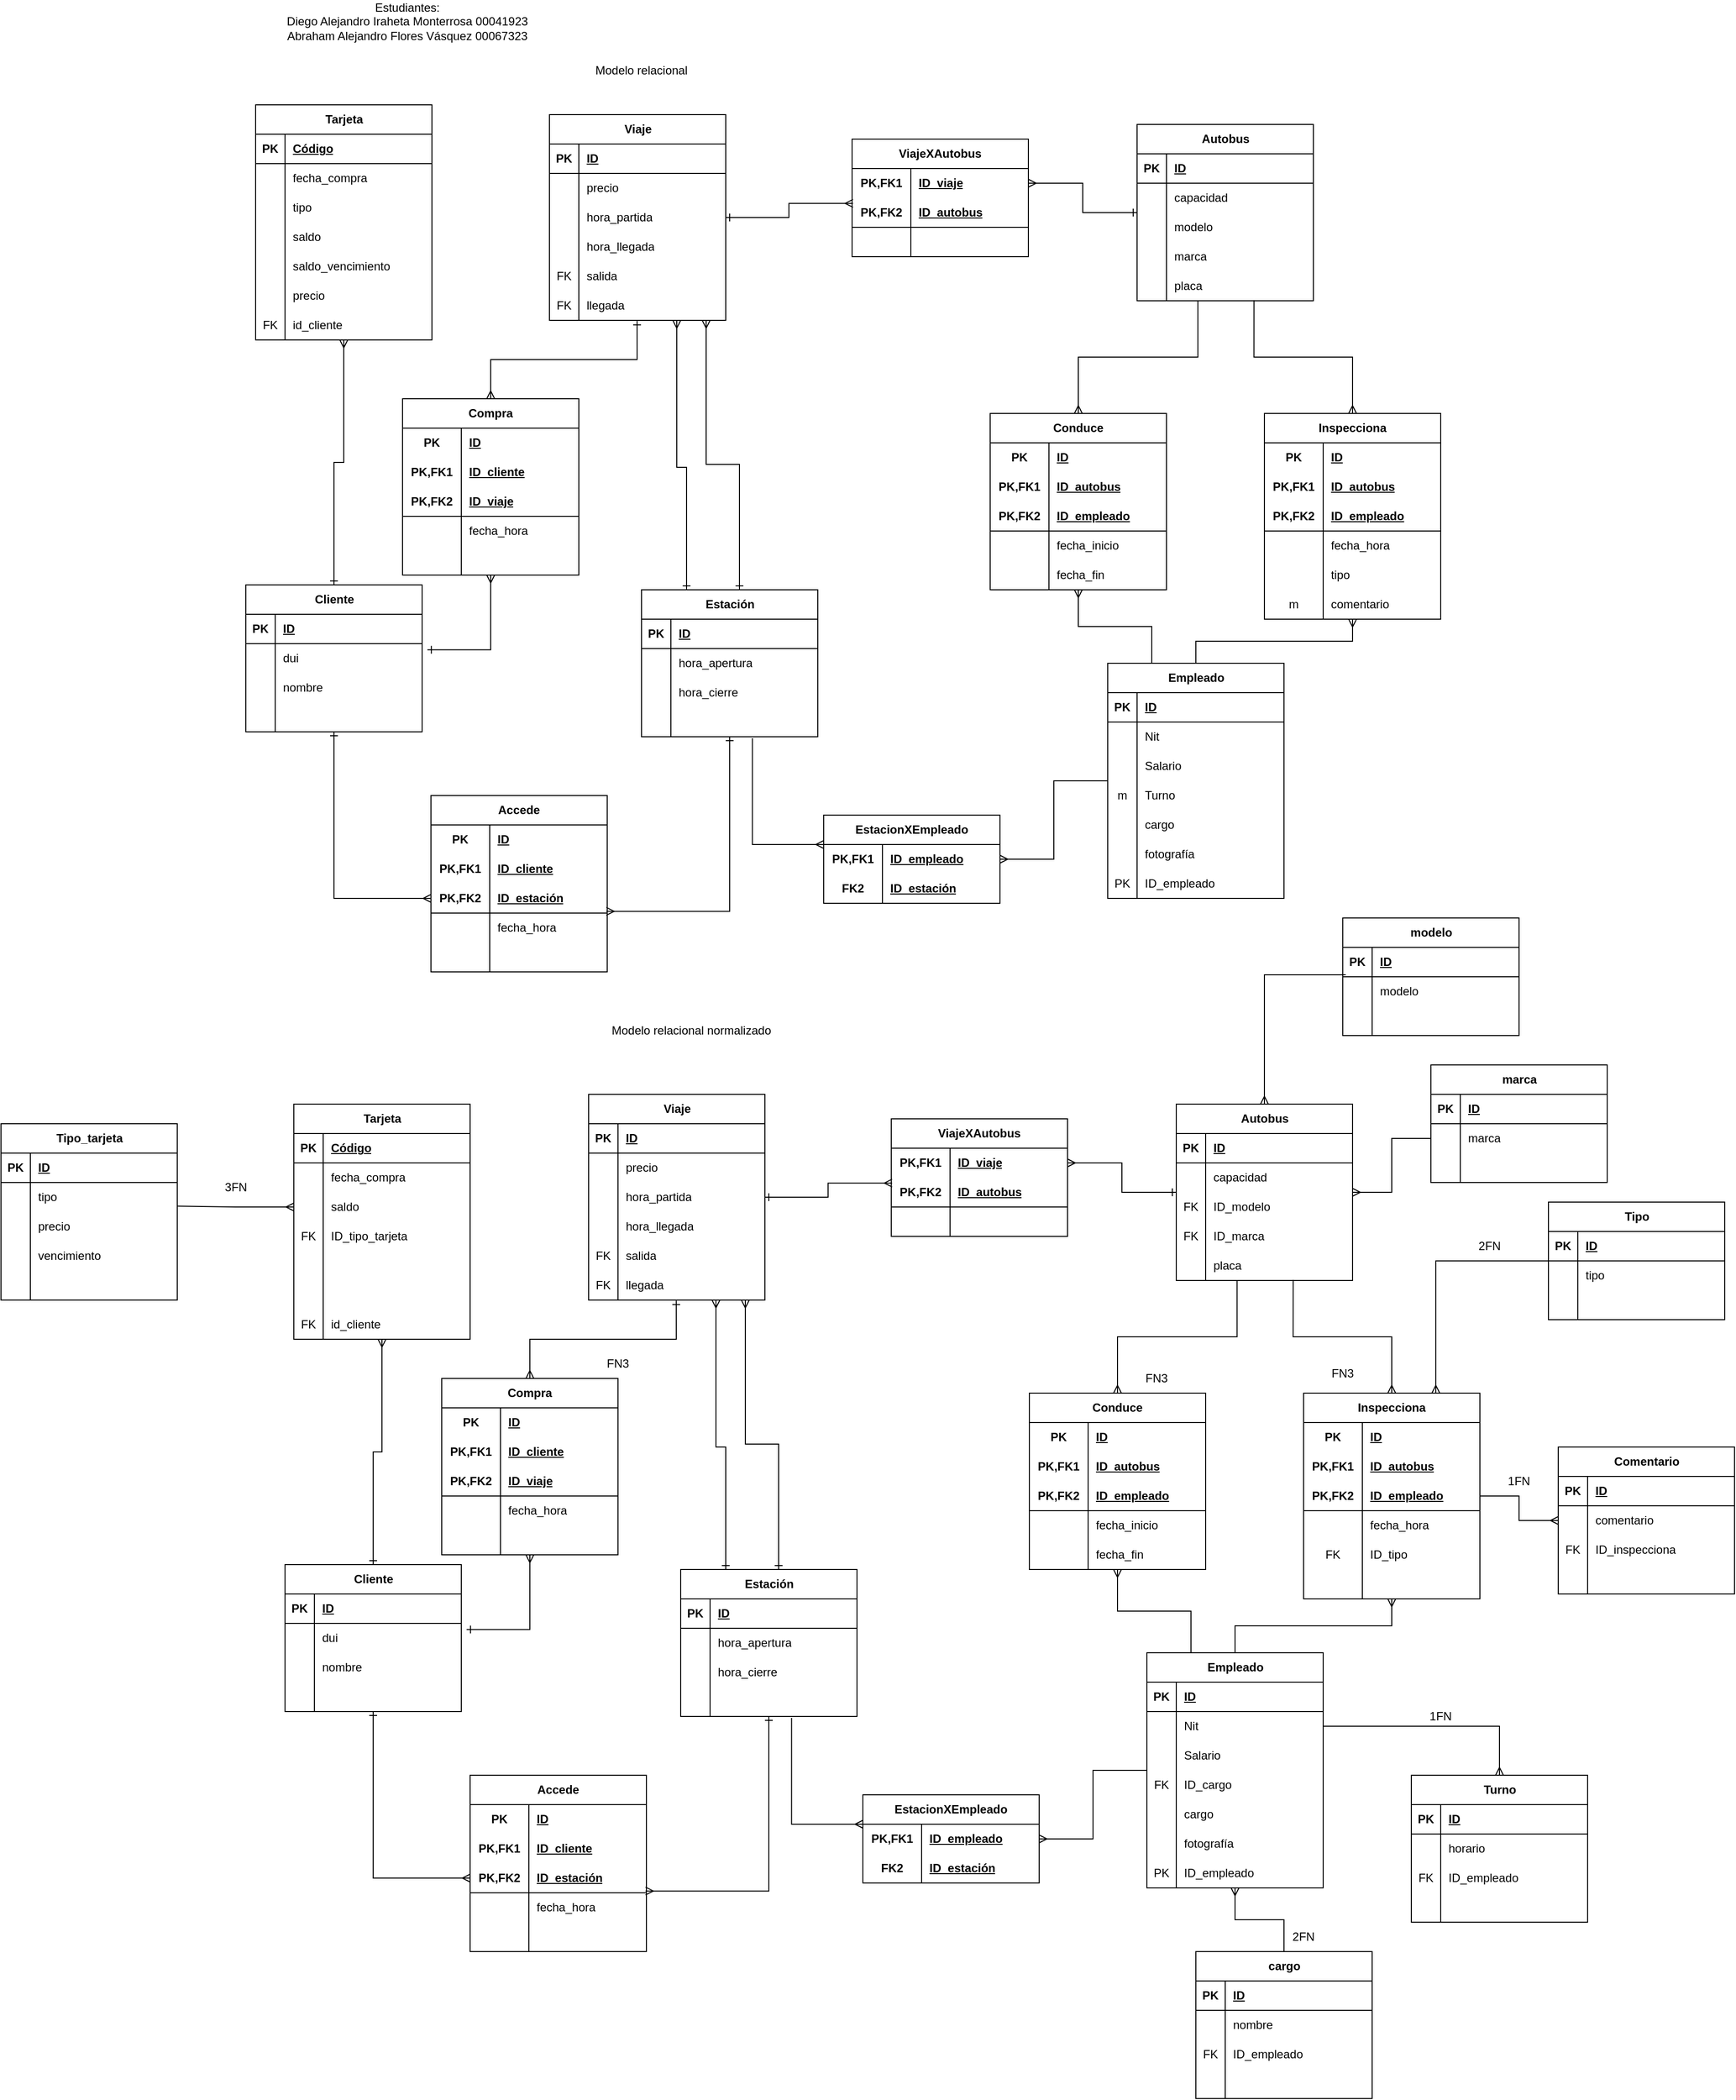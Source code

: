 <mxfile version="24.7.5">
  <diagram name="Página-1" id="aYiblQLH1SpUGmdy9Vj-">
    <mxGraphModel dx="2150" dy="852" grid="1" gridSize="10" guides="1" tooltips="1" connect="1" arrows="1" fold="1" page="1" pageScale="1" pageWidth="827" pageHeight="1169" math="0" shadow="0">
      <root>
        <mxCell id="0" />
        <mxCell id="1" parent="0" />
        <mxCell id="-Qs-VLO9Wt041ppGr8J6-1" value="Tarjeta" style="shape=table;startSize=30;container=1;collapsible=1;childLayout=tableLayout;fixedRows=1;rowLines=0;fontStyle=1;align=center;resizeLast=1;html=1;" vertex="1" parent="1">
          <mxGeometry x="20" y="120" width="180" height="240" as="geometry" />
        </mxCell>
        <mxCell id="-Qs-VLO9Wt041ppGr8J6-2" value="" style="shape=tableRow;horizontal=0;startSize=0;swimlaneHead=0;swimlaneBody=0;fillColor=none;collapsible=0;dropTarget=0;points=[[0,0.5],[1,0.5]];portConstraint=eastwest;top=0;left=0;right=0;bottom=1;" vertex="1" parent="-Qs-VLO9Wt041ppGr8J6-1">
          <mxGeometry y="30" width="180" height="30" as="geometry" />
        </mxCell>
        <mxCell id="-Qs-VLO9Wt041ppGr8J6-3" value="PK" style="shape=partialRectangle;connectable=0;fillColor=none;top=0;left=0;bottom=0;right=0;fontStyle=1;overflow=hidden;whiteSpace=wrap;html=1;" vertex="1" parent="-Qs-VLO9Wt041ppGr8J6-2">
          <mxGeometry width="30" height="30" as="geometry">
            <mxRectangle width="30" height="30" as="alternateBounds" />
          </mxGeometry>
        </mxCell>
        <mxCell id="-Qs-VLO9Wt041ppGr8J6-4" value="Código" style="shape=partialRectangle;connectable=0;fillColor=none;top=0;left=0;bottom=0;right=0;align=left;spacingLeft=6;fontStyle=5;overflow=hidden;whiteSpace=wrap;html=1;" vertex="1" parent="-Qs-VLO9Wt041ppGr8J6-2">
          <mxGeometry x="30" width="150" height="30" as="geometry">
            <mxRectangle width="150" height="30" as="alternateBounds" />
          </mxGeometry>
        </mxCell>
        <mxCell id="-Qs-VLO9Wt041ppGr8J6-5" value="" style="shape=tableRow;horizontal=0;startSize=0;swimlaneHead=0;swimlaneBody=0;fillColor=none;collapsible=0;dropTarget=0;points=[[0,0.5],[1,0.5]];portConstraint=eastwest;top=0;left=0;right=0;bottom=0;" vertex="1" parent="-Qs-VLO9Wt041ppGr8J6-1">
          <mxGeometry y="60" width="180" height="30" as="geometry" />
        </mxCell>
        <mxCell id="-Qs-VLO9Wt041ppGr8J6-6" value="" style="shape=partialRectangle;connectable=0;fillColor=none;top=0;left=0;bottom=0;right=0;editable=1;overflow=hidden;whiteSpace=wrap;html=1;" vertex="1" parent="-Qs-VLO9Wt041ppGr8J6-5">
          <mxGeometry width="30" height="30" as="geometry">
            <mxRectangle width="30" height="30" as="alternateBounds" />
          </mxGeometry>
        </mxCell>
        <mxCell id="-Qs-VLO9Wt041ppGr8J6-7" value="fecha_compra" style="shape=partialRectangle;connectable=0;fillColor=none;top=0;left=0;bottom=0;right=0;align=left;spacingLeft=6;overflow=hidden;whiteSpace=wrap;html=1;" vertex="1" parent="-Qs-VLO9Wt041ppGr8J6-5">
          <mxGeometry x="30" width="150" height="30" as="geometry">
            <mxRectangle width="150" height="30" as="alternateBounds" />
          </mxGeometry>
        </mxCell>
        <mxCell id="-Qs-VLO9Wt041ppGr8J6-8" value="" style="shape=tableRow;horizontal=0;startSize=0;swimlaneHead=0;swimlaneBody=0;fillColor=none;collapsible=0;dropTarget=0;points=[[0,0.5],[1,0.5]];portConstraint=eastwest;top=0;left=0;right=0;bottom=0;" vertex="1" parent="-Qs-VLO9Wt041ppGr8J6-1">
          <mxGeometry y="90" width="180" height="30" as="geometry" />
        </mxCell>
        <mxCell id="-Qs-VLO9Wt041ppGr8J6-9" value="" style="shape=partialRectangle;connectable=0;fillColor=none;top=0;left=0;bottom=0;right=0;editable=1;overflow=hidden;whiteSpace=wrap;html=1;" vertex="1" parent="-Qs-VLO9Wt041ppGr8J6-8">
          <mxGeometry width="30" height="30" as="geometry">
            <mxRectangle width="30" height="30" as="alternateBounds" />
          </mxGeometry>
        </mxCell>
        <mxCell id="-Qs-VLO9Wt041ppGr8J6-10" value="tipo" style="shape=partialRectangle;connectable=0;fillColor=none;top=0;left=0;bottom=0;right=0;align=left;spacingLeft=6;overflow=hidden;whiteSpace=wrap;html=1;" vertex="1" parent="-Qs-VLO9Wt041ppGr8J6-8">
          <mxGeometry x="30" width="150" height="30" as="geometry">
            <mxRectangle width="150" height="30" as="alternateBounds" />
          </mxGeometry>
        </mxCell>
        <mxCell id="-Qs-VLO9Wt041ppGr8J6-11" value="" style="shape=tableRow;horizontal=0;startSize=0;swimlaneHead=0;swimlaneBody=0;fillColor=none;collapsible=0;dropTarget=0;points=[[0,0.5],[1,0.5]];portConstraint=eastwest;top=0;left=0;right=0;bottom=0;" vertex="1" parent="-Qs-VLO9Wt041ppGr8J6-1">
          <mxGeometry y="120" width="180" height="30" as="geometry" />
        </mxCell>
        <mxCell id="-Qs-VLO9Wt041ppGr8J6-12" value="" style="shape=partialRectangle;connectable=0;fillColor=none;top=0;left=0;bottom=0;right=0;editable=1;overflow=hidden;whiteSpace=wrap;html=1;" vertex="1" parent="-Qs-VLO9Wt041ppGr8J6-11">
          <mxGeometry width="30" height="30" as="geometry">
            <mxRectangle width="30" height="30" as="alternateBounds" />
          </mxGeometry>
        </mxCell>
        <mxCell id="-Qs-VLO9Wt041ppGr8J6-13" value="saldo" style="shape=partialRectangle;connectable=0;fillColor=none;top=0;left=0;bottom=0;right=0;align=left;spacingLeft=6;overflow=hidden;whiteSpace=wrap;html=1;" vertex="1" parent="-Qs-VLO9Wt041ppGr8J6-11">
          <mxGeometry x="30" width="150" height="30" as="geometry">
            <mxRectangle width="150" height="30" as="alternateBounds" />
          </mxGeometry>
        </mxCell>
        <mxCell id="-Qs-VLO9Wt041ppGr8J6-79" style="shape=tableRow;horizontal=0;startSize=0;swimlaneHead=0;swimlaneBody=0;fillColor=none;collapsible=0;dropTarget=0;points=[[0,0.5],[1,0.5]];portConstraint=eastwest;top=0;left=0;right=0;bottom=0;" vertex="1" parent="-Qs-VLO9Wt041ppGr8J6-1">
          <mxGeometry y="150" width="180" height="30" as="geometry" />
        </mxCell>
        <mxCell id="-Qs-VLO9Wt041ppGr8J6-80" style="shape=partialRectangle;connectable=0;fillColor=none;top=0;left=0;bottom=0;right=0;editable=1;overflow=hidden;whiteSpace=wrap;html=1;" vertex="1" parent="-Qs-VLO9Wt041ppGr8J6-79">
          <mxGeometry width="30" height="30" as="geometry">
            <mxRectangle width="30" height="30" as="alternateBounds" />
          </mxGeometry>
        </mxCell>
        <mxCell id="-Qs-VLO9Wt041ppGr8J6-81" value="saldo_vencimiento" style="shape=partialRectangle;connectable=0;fillColor=none;top=0;left=0;bottom=0;right=0;align=left;spacingLeft=6;overflow=hidden;whiteSpace=wrap;html=1;" vertex="1" parent="-Qs-VLO9Wt041ppGr8J6-79">
          <mxGeometry x="30" width="150" height="30" as="geometry">
            <mxRectangle width="150" height="30" as="alternateBounds" />
          </mxGeometry>
        </mxCell>
        <mxCell id="-Qs-VLO9Wt041ppGr8J6-82" style="shape=tableRow;horizontal=0;startSize=0;swimlaneHead=0;swimlaneBody=0;fillColor=none;collapsible=0;dropTarget=0;points=[[0,0.5],[1,0.5]];portConstraint=eastwest;top=0;left=0;right=0;bottom=0;" vertex="1" parent="-Qs-VLO9Wt041ppGr8J6-1">
          <mxGeometry y="180" width="180" height="30" as="geometry" />
        </mxCell>
        <mxCell id="-Qs-VLO9Wt041ppGr8J6-83" style="shape=partialRectangle;connectable=0;fillColor=none;top=0;left=0;bottom=0;right=0;editable=1;overflow=hidden;whiteSpace=wrap;html=1;" vertex="1" parent="-Qs-VLO9Wt041ppGr8J6-82">
          <mxGeometry width="30" height="30" as="geometry">
            <mxRectangle width="30" height="30" as="alternateBounds" />
          </mxGeometry>
        </mxCell>
        <mxCell id="-Qs-VLO9Wt041ppGr8J6-84" value="precio" style="shape=partialRectangle;connectable=0;fillColor=none;top=0;left=0;bottom=0;right=0;align=left;spacingLeft=6;overflow=hidden;whiteSpace=wrap;html=1;" vertex="1" parent="-Qs-VLO9Wt041ppGr8J6-82">
          <mxGeometry x="30" width="150" height="30" as="geometry">
            <mxRectangle width="150" height="30" as="alternateBounds" />
          </mxGeometry>
        </mxCell>
        <mxCell id="-Qs-VLO9Wt041ppGr8J6-146" style="shape=tableRow;horizontal=0;startSize=0;swimlaneHead=0;swimlaneBody=0;fillColor=none;collapsible=0;dropTarget=0;points=[[0,0.5],[1,0.5]];portConstraint=eastwest;top=0;left=0;right=0;bottom=0;" vertex="1" parent="-Qs-VLO9Wt041ppGr8J6-1">
          <mxGeometry y="210" width="180" height="30" as="geometry" />
        </mxCell>
        <mxCell id="-Qs-VLO9Wt041ppGr8J6-147" value="FK" style="shape=partialRectangle;connectable=0;fillColor=none;top=0;left=0;bottom=0;right=0;editable=1;overflow=hidden;whiteSpace=wrap;html=1;" vertex="1" parent="-Qs-VLO9Wt041ppGr8J6-146">
          <mxGeometry width="30" height="30" as="geometry">
            <mxRectangle width="30" height="30" as="alternateBounds" />
          </mxGeometry>
        </mxCell>
        <mxCell id="-Qs-VLO9Wt041ppGr8J6-148" value="id_cliente" style="shape=partialRectangle;connectable=0;fillColor=none;top=0;left=0;bottom=0;right=0;align=left;spacingLeft=6;overflow=hidden;whiteSpace=wrap;html=1;" vertex="1" parent="-Qs-VLO9Wt041ppGr8J6-146">
          <mxGeometry x="30" width="150" height="30" as="geometry">
            <mxRectangle width="150" height="30" as="alternateBounds" />
          </mxGeometry>
        </mxCell>
        <mxCell id="-Qs-VLO9Wt041ppGr8J6-14" value="Viaje" style="shape=table;startSize=30;container=1;collapsible=1;childLayout=tableLayout;fixedRows=1;rowLines=0;fontStyle=1;align=center;resizeLast=1;html=1;" vertex="1" parent="1">
          <mxGeometry x="320" y="130" width="180" height="210" as="geometry" />
        </mxCell>
        <mxCell id="-Qs-VLO9Wt041ppGr8J6-15" value="" style="shape=tableRow;horizontal=0;startSize=0;swimlaneHead=0;swimlaneBody=0;fillColor=none;collapsible=0;dropTarget=0;points=[[0,0.5],[1,0.5]];portConstraint=eastwest;top=0;left=0;right=0;bottom=1;" vertex="1" parent="-Qs-VLO9Wt041ppGr8J6-14">
          <mxGeometry y="30" width="180" height="30" as="geometry" />
        </mxCell>
        <mxCell id="-Qs-VLO9Wt041ppGr8J6-16" value="PK" style="shape=partialRectangle;connectable=0;fillColor=none;top=0;left=0;bottom=0;right=0;fontStyle=1;overflow=hidden;whiteSpace=wrap;html=1;" vertex="1" parent="-Qs-VLO9Wt041ppGr8J6-15">
          <mxGeometry width="30" height="30" as="geometry">
            <mxRectangle width="30" height="30" as="alternateBounds" />
          </mxGeometry>
        </mxCell>
        <mxCell id="-Qs-VLO9Wt041ppGr8J6-17" value="ID" style="shape=partialRectangle;connectable=0;fillColor=none;top=0;left=0;bottom=0;right=0;align=left;spacingLeft=6;fontStyle=5;overflow=hidden;whiteSpace=wrap;html=1;" vertex="1" parent="-Qs-VLO9Wt041ppGr8J6-15">
          <mxGeometry x="30" width="150" height="30" as="geometry">
            <mxRectangle width="150" height="30" as="alternateBounds" />
          </mxGeometry>
        </mxCell>
        <mxCell id="-Qs-VLO9Wt041ppGr8J6-18" value="" style="shape=tableRow;horizontal=0;startSize=0;swimlaneHead=0;swimlaneBody=0;fillColor=none;collapsible=0;dropTarget=0;points=[[0,0.5],[1,0.5]];portConstraint=eastwest;top=0;left=0;right=0;bottom=0;" vertex="1" parent="-Qs-VLO9Wt041ppGr8J6-14">
          <mxGeometry y="60" width="180" height="30" as="geometry" />
        </mxCell>
        <mxCell id="-Qs-VLO9Wt041ppGr8J6-19" value="" style="shape=partialRectangle;connectable=0;fillColor=none;top=0;left=0;bottom=0;right=0;editable=1;overflow=hidden;whiteSpace=wrap;html=1;" vertex="1" parent="-Qs-VLO9Wt041ppGr8J6-18">
          <mxGeometry width="30" height="30" as="geometry">
            <mxRectangle width="30" height="30" as="alternateBounds" />
          </mxGeometry>
        </mxCell>
        <mxCell id="-Qs-VLO9Wt041ppGr8J6-20" value="precio" style="shape=partialRectangle;connectable=0;fillColor=none;top=0;left=0;bottom=0;right=0;align=left;spacingLeft=6;overflow=hidden;whiteSpace=wrap;html=1;" vertex="1" parent="-Qs-VLO9Wt041ppGr8J6-18">
          <mxGeometry x="30" width="150" height="30" as="geometry">
            <mxRectangle width="150" height="30" as="alternateBounds" />
          </mxGeometry>
        </mxCell>
        <mxCell id="-Qs-VLO9Wt041ppGr8J6-21" value="" style="shape=tableRow;horizontal=0;startSize=0;swimlaneHead=0;swimlaneBody=0;fillColor=none;collapsible=0;dropTarget=0;points=[[0,0.5],[1,0.5]];portConstraint=eastwest;top=0;left=0;right=0;bottom=0;" vertex="1" parent="-Qs-VLO9Wt041ppGr8J6-14">
          <mxGeometry y="90" width="180" height="30" as="geometry" />
        </mxCell>
        <mxCell id="-Qs-VLO9Wt041ppGr8J6-22" value="" style="shape=partialRectangle;connectable=0;fillColor=none;top=0;left=0;bottom=0;right=0;editable=1;overflow=hidden;whiteSpace=wrap;html=1;" vertex="1" parent="-Qs-VLO9Wt041ppGr8J6-21">
          <mxGeometry width="30" height="30" as="geometry">
            <mxRectangle width="30" height="30" as="alternateBounds" />
          </mxGeometry>
        </mxCell>
        <mxCell id="-Qs-VLO9Wt041ppGr8J6-23" value="hora_partida" style="shape=partialRectangle;connectable=0;fillColor=none;top=0;left=0;bottom=0;right=0;align=left;spacingLeft=6;overflow=hidden;whiteSpace=wrap;html=1;" vertex="1" parent="-Qs-VLO9Wt041ppGr8J6-21">
          <mxGeometry x="30" width="150" height="30" as="geometry">
            <mxRectangle width="150" height="30" as="alternateBounds" />
          </mxGeometry>
        </mxCell>
        <mxCell id="-Qs-VLO9Wt041ppGr8J6-24" value="" style="shape=tableRow;horizontal=0;startSize=0;swimlaneHead=0;swimlaneBody=0;fillColor=none;collapsible=0;dropTarget=0;points=[[0,0.5],[1,0.5]];portConstraint=eastwest;top=0;left=0;right=0;bottom=0;" vertex="1" parent="-Qs-VLO9Wt041ppGr8J6-14">
          <mxGeometry y="120" width="180" height="30" as="geometry" />
        </mxCell>
        <mxCell id="-Qs-VLO9Wt041ppGr8J6-25" value="" style="shape=partialRectangle;connectable=0;fillColor=none;top=0;left=0;bottom=0;right=0;editable=1;overflow=hidden;whiteSpace=wrap;html=1;" vertex="1" parent="-Qs-VLO9Wt041ppGr8J6-24">
          <mxGeometry width="30" height="30" as="geometry">
            <mxRectangle width="30" height="30" as="alternateBounds" />
          </mxGeometry>
        </mxCell>
        <mxCell id="-Qs-VLO9Wt041ppGr8J6-26" value="hora_llegada" style="shape=partialRectangle;connectable=0;fillColor=none;top=0;left=0;bottom=0;right=0;align=left;spacingLeft=6;overflow=hidden;whiteSpace=wrap;html=1;" vertex="1" parent="-Qs-VLO9Wt041ppGr8J6-24">
          <mxGeometry x="30" width="150" height="30" as="geometry">
            <mxRectangle width="150" height="30" as="alternateBounds" />
          </mxGeometry>
        </mxCell>
        <mxCell id="-Qs-VLO9Wt041ppGr8J6-209" style="shape=tableRow;horizontal=0;startSize=0;swimlaneHead=0;swimlaneBody=0;fillColor=none;collapsible=0;dropTarget=0;points=[[0,0.5],[1,0.5]];portConstraint=eastwest;top=0;left=0;right=0;bottom=0;" vertex="1" parent="-Qs-VLO9Wt041ppGr8J6-14">
          <mxGeometry y="150" width="180" height="30" as="geometry" />
        </mxCell>
        <mxCell id="-Qs-VLO9Wt041ppGr8J6-210" value="FK" style="shape=partialRectangle;connectable=0;fillColor=none;top=0;left=0;bottom=0;right=0;editable=1;overflow=hidden;whiteSpace=wrap;html=1;" vertex="1" parent="-Qs-VLO9Wt041ppGr8J6-209">
          <mxGeometry width="30" height="30" as="geometry">
            <mxRectangle width="30" height="30" as="alternateBounds" />
          </mxGeometry>
        </mxCell>
        <mxCell id="-Qs-VLO9Wt041ppGr8J6-211" value="salida" style="shape=partialRectangle;connectable=0;fillColor=none;top=0;left=0;bottom=0;right=0;align=left;spacingLeft=6;overflow=hidden;whiteSpace=wrap;html=1;" vertex="1" parent="-Qs-VLO9Wt041ppGr8J6-209">
          <mxGeometry x="30" width="150" height="30" as="geometry">
            <mxRectangle width="150" height="30" as="alternateBounds" />
          </mxGeometry>
        </mxCell>
        <mxCell id="-Qs-VLO9Wt041ppGr8J6-206" style="shape=tableRow;horizontal=0;startSize=0;swimlaneHead=0;swimlaneBody=0;fillColor=none;collapsible=0;dropTarget=0;points=[[0,0.5],[1,0.5]];portConstraint=eastwest;top=0;left=0;right=0;bottom=0;" vertex="1" parent="-Qs-VLO9Wt041ppGr8J6-14">
          <mxGeometry y="180" width="180" height="30" as="geometry" />
        </mxCell>
        <mxCell id="-Qs-VLO9Wt041ppGr8J6-207" value="FK" style="shape=partialRectangle;connectable=0;fillColor=none;top=0;left=0;bottom=0;right=0;editable=1;overflow=hidden;whiteSpace=wrap;html=1;" vertex="1" parent="-Qs-VLO9Wt041ppGr8J6-206">
          <mxGeometry width="30" height="30" as="geometry">
            <mxRectangle width="30" height="30" as="alternateBounds" />
          </mxGeometry>
        </mxCell>
        <mxCell id="-Qs-VLO9Wt041ppGr8J6-208" value="llegada" style="shape=partialRectangle;connectable=0;fillColor=none;top=0;left=0;bottom=0;right=0;align=left;spacingLeft=6;overflow=hidden;whiteSpace=wrap;html=1;" vertex="1" parent="-Qs-VLO9Wt041ppGr8J6-206">
          <mxGeometry x="30" width="150" height="30" as="geometry">
            <mxRectangle width="150" height="30" as="alternateBounds" />
          </mxGeometry>
        </mxCell>
        <mxCell id="-Qs-VLO9Wt041ppGr8J6-179" style="edgeStyle=orthogonalEdgeStyle;rounded=0;orthogonalLoop=1;jettySize=auto;html=1;entryX=1;entryY=0.5;entryDx=0;entryDy=0;endArrow=ERmany;endFill=0;startArrow=ERone;startFill=0;" edge="1" parent="1" source="-Qs-VLO9Wt041ppGr8J6-27" target="-Qs-VLO9Wt041ppGr8J6-166">
          <mxGeometry relative="1" as="geometry" />
        </mxCell>
        <mxCell id="-Qs-VLO9Wt041ppGr8J6-27" value="Autobus" style="shape=table;startSize=30;container=1;collapsible=1;childLayout=tableLayout;fixedRows=1;rowLines=0;fontStyle=1;align=center;resizeLast=1;html=1;" vertex="1" parent="1">
          <mxGeometry x="920" y="140" width="180" height="180" as="geometry" />
        </mxCell>
        <mxCell id="-Qs-VLO9Wt041ppGr8J6-28" value="" style="shape=tableRow;horizontal=0;startSize=0;swimlaneHead=0;swimlaneBody=0;fillColor=none;collapsible=0;dropTarget=0;points=[[0,0.5],[1,0.5]];portConstraint=eastwest;top=0;left=0;right=0;bottom=1;" vertex="1" parent="-Qs-VLO9Wt041ppGr8J6-27">
          <mxGeometry y="30" width="180" height="30" as="geometry" />
        </mxCell>
        <mxCell id="-Qs-VLO9Wt041ppGr8J6-29" value="PK" style="shape=partialRectangle;connectable=0;fillColor=none;top=0;left=0;bottom=0;right=0;fontStyle=1;overflow=hidden;whiteSpace=wrap;html=1;" vertex="1" parent="-Qs-VLO9Wt041ppGr8J6-28">
          <mxGeometry width="30" height="30" as="geometry">
            <mxRectangle width="30" height="30" as="alternateBounds" />
          </mxGeometry>
        </mxCell>
        <mxCell id="-Qs-VLO9Wt041ppGr8J6-30" value="ID" style="shape=partialRectangle;connectable=0;fillColor=none;top=0;left=0;bottom=0;right=0;align=left;spacingLeft=6;fontStyle=5;overflow=hidden;whiteSpace=wrap;html=1;" vertex="1" parent="-Qs-VLO9Wt041ppGr8J6-28">
          <mxGeometry x="30" width="150" height="30" as="geometry">
            <mxRectangle width="150" height="30" as="alternateBounds" />
          </mxGeometry>
        </mxCell>
        <mxCell id="-Qs-VLO9Wt041ppGr8J6-31" value="" style="shape=tableRow;horizontal=0;startSize=0;swimlaneHead=0;swimlaneBody=0;fillColor=none;collapsible=0;dropTarget=0;points=[[0,0.5],[1,0.5]];portConstraint=eastwest;top=0;left=0;right=0;bottom=0;" vertex="1" parent="-Qs-VLO9Wt041ppGr8J6-27">
          <mxGeometry y="60" width="180" height="30" as="geometry" />
        </mxCell>
        <mxCell id="-Qs-VLO9Wt041ppGr8J6-32" value="" style="shape=partialRectangle;connectable=0;fillColor=none;top=0;left=0;bottom=0;right=0;editable=1;overflow=hidden;whiteSpace=wrap;html=1;" vertex="1" parent="-Qs-VLO9Wt041ppGr8J6-31">
          <mxGeometry width="30" height="30" as="geometry">
            <mxRectangle width="30" height="30" as="alternateBounds" />
          </mxGeometry>
        </mxCell>
        <mxCell id="-Qs-VLO9Wt041ppGr8J6-33" value="capacidad" style="shape=partialRectangle;connectable=0;fillColor=none;top=0;left=0;bottom=0;right=0;align=left;spacingLeft=6;overflow=hidden;whiteSpace=wrap;html=1;" vertex="1" parent="-Qs-VLO9Wt041ppGr8J6-31">
          <mxGeometry x="30" width="150" height="30" as="geometry">
            <mxRectangle width="150" height="30" as="alternateBounds" />
          </mxGeometry>
        </mxCell>
        <mxCell id="-Qs-VLO9Wt041ppGr8J6-34" value="" style="shape=tableRow;horizontal=0;startSize=0;swimlaneHead=0;swimlaneBody=0;fillColor=none;collapsible=0;dropTarget=0;points=[[0,0.5],[1,0.5]];portConstraint=eastwest;top=0;left=0;right=0;bottom=0;" vertex="1" parent="-Qs-VLO9Wt041ppGr8J6-27">
          <mxGeometry y="90" width="180" height="30" as="geometry" />
        </mxCell>
        <mxCell id="-Qs-VLO9Wt041ppGr8J6-35" value="" style="shape=partialRectangle;connectable=0;fillColor=none;top=0;left=0;bottom=0;right=0;editable=1;overflow=hidden;whiteSpace=wrap;html=1;" vertex="1" parent="-Qs-VLO9Wt041ppGr8J6-34">
          <mxGeometry width="30" height="30" as="geometry">
            <mxRectangle width="30" height="30" as="alternateBounds" />
          </mxGeometry>
        </mxCell>
        <mxCell id="-Qs-VLO9Wt041ppGr8J6-36" value="modelo" style="shape=partialRectangle;connectable=0;fillColor=none;top=0;left=0;bottom=0;right=0;align=left;spacingLeft=6;overflow=hidden;whiteSpace=wrap;html=1;" vertex="1" parent="-Qs-VLO9Wt041ppGr8J6-34">
          <mxGeometry x="30" width="150" height="30" as="geometry">
            <mxRectangle width="150" height="30" as="alternateBounds" />
          </mxGeometry>
        </mxCell>
        <mxCell id="-Qs-VLO9Wt041ppGr8J6-37" value="" style="shape=tableRow;horizontal=0;startSize=0;swimlaneHead=0;swimlaneBody=0;fillColor=none;collapsible=0;dropTarget=0;points=[[0,0.5],[1,0.5]];portConstraint=eastwest;top=0;left=0;right=0;bottom=0;" vertex="1" parent="-Qs-VLO9Wt041ppGr8J6-27">
          <mxGeometry y="120" width="180" height="30" as="geometry" />
        </mxCell>
        <mxCell id="-Qs-VLO9Wt041ppGr8J6-38" value="" style="shape=partialRectangle;connectable=0;fillColor=none;top=0;left=0;bottom=0;right=0;editable=1;overflow=hidden;whiteSpace=wrap;html=1;" vertex="1" parent="-Qs-VLO9Wt041ppGr8J6-37">
          <mxGeometry width="30" height="30" as="geometry">
            <mxRectangle width="30" height="30" as="alternateBounds" />
          </mxGeometry>
        </mxCell>
        <mxCell id="-Qs-VLO9Wt041ppGr8J6-39" value="marca" style="shape=partialRectangle;connectable=0;fillColor=none;top=0;left=0;bottom=0;right=0;align=left;spacingLeft=6;overflow=hidden;whiteSpace=wrap;html=1;" vertex="1" parent="-Qs-VLO9Wt041ppGr8J6-37">
          <mxGeometry x="30" width="150" height="30" as="geometry">
            <mxRectangle width="150" height="30" as="alternateBounds" />
          </mxGeometry>
        </mxCell>
        <mxCell id="-Qs-VLO9Wt041ppGr8J6-85" style="shape=tableRow;horizontal=0;startSize=0;swimlaneHead=0;swimlaneBody=0;fillColor=none;collapsible=0;dropTarget=0;points=[[0,0.5],[1,0.5]];portConstraint=eastwest;top=0;left=0;right=0;bottom=0;" vertex="1" parent="-Qs-VLO9Wt041ppGr8J6-27">
          <mxGeometry y="150" width="180" height="30" as="geometry" />
        </mxCell>
        <mxCell id="-Qs-VLO9Wt041ppGr8J6-86" style="shape=partialRectangle;connectable=0;fillColor=none;top=0;left=0;bottom=0;right=0;editable=1;overflow=hidden;whiteSpace=wrap;html=1;" vertex="1" parent="-Qs-VLO9Wt041ppGr8J6-85">
          <mxGeometry width="30" height="30" as="geometry">
            <mxRectangle width="30" height="30" as="alternateBounds" />
          </mxGeometry>
        </mxCell>
        <mxCell id="-Qs-VLO9Wt041ppGr8J6-87" value="placa" style="shape=partialRectangle;connectable=0;fillColor=none;top=0;left=0;bottom=0;right=0;align=left;spacingLeft=6;overflow=hidden;whiteSpace=wrap;html=1;" vertex="1" parent="-Qs-VLO9Wt041ppGr8J6-85">
          <mxGeometry x="30" width="150" height="30" as="geometry">
            <mxRectangle width="150" height="30" as="alternateBounds" />
          </mxGeometry>
        </mxCell>
        <mxCell id="-Qs-VLO9Wt041ppGr8J6-113" style="edgeStyle=orthogonalEdgeStyle;rounded=0;orthogonalLoop=1;jettySize=auto;html=1;entryX=0;entryY=0.5;entryDx=0;entryDy=0;endArrow=ERmany;endFill=0;startArrow=ERone;startFill=0;" edge="1" parent="1" source="-Qs-VLO9Wt041ppGr8J6-40" target="-Qs-VLO9Wt041ppGr8J6-104">
          <mxGeometry relative="1" as="geometry" />
        </mxCell>
        <mxCell id="-Qs-VLO9Wt041ppGr8J6-149" style="edgeStyle=orthogonalEdgeStyle;rounded=0;orthogonalLoop=1;jettySize=auto;html=1;endArrow=ERmany;endFill=0;startArrow=ERone;startFill=0;" edge="1" parent="1" source="-Qs-VLO9Wt041ppGr8J6-40" target="-Qs-VLO9Wt041ppGr8J6-1">
          <mxGeometry relative="1" as="geometry" />
        </mxCell>
        <mxCell id="-Qs-VLO9Wt041ppGr8J6-40" value="Cliente" style="shape=table;startSize=30;container=1;collapsible=1;childLayout=tableLayout;fixedRows=1;rowLines=0;fontStyle=1;align=center;resizeLast=1;html=1;" vertex="1" parent="1">
          <mxGeometry x="10" y="610" width="180" height="150" as="geometry" />
        </mxCell>
        <mxCell id="-Qs-VLO9Wt041ppGr8J6-41" value="" style="shape=tableRow;horizontal=0;startSize=0;swimlaneHead=0;swimlaneBody=0;fillColor=none;collapsible=0;dropTarget=0;points=[[0,0.5],[1,0.5]];portConstraint=eastwest;top=0;left=0;right=0;bottom=1;" vertex="1" parent="-Qs-VLO9Wt041ppGr8J6-40">
          <mxGeometry y="30" width="180" height="30" as="geometry" />
        </mxCell>
        <mxCell id="-Qs-VLO9Wt041ppGr8J6-42" value="PK" style="shape=partialRectangle;connectable=0;fillColor=none;top=0;left=0;bottom=0;right=0;fontStyle=1;overflow=hidden;whiteSpace=wrap;html=1;" vertex="1" parent="-Qs-VLO9Wt041ppGr8J6-41">
          <mxGeometry width="30" height="30" as="geometry">
            <mxRectangle width="30" height="30" as="alternateBounds" />
          </mxGeometry>
        </mxCell>
        <mxCell id="-Qs-VLO9Wt041ppGr8J6-43" value="ID" style="shape=partialRectangle;connectable=0;fillColor=none;top=0;left=0;bottom=0;right=0;align=left;spacingLeft=6;fontStyle=5;overflow=hidden;whiteSpace=wrap;html=1;" vertex="1" parent="-Qs-VLO9Wt041ppGr8J6-41">
          <mxGeometry x="30" width="150" height="30" as="geometry">
            <mxRectangle width="150" height="30" as="alternateBounds" />
          </mxGeometry>
        </mxCell>
        <mxCell id="-Qs-VLO9Wt041ppGr8J6-44" value="" style="shape=tableRow;horizontal=0;startSize=0;swimlaneHead=0;swimlaneBody=0;fillColor=none;collapsible=0;dropTarget=0;points=[[0,0.5],[1,0.5]];portConstraint=eastwest;top=0;left=0;right=0;bottom=0;" vertex="1" parent="-Qs-VLO9Wt041ppGr8J6-40">
          <mxGeometry y="60" width="180" height="30" as="geometry" />
        </mxCell>
        <mxCell id="-Qs-VLO9Wt041ppGr8J6-45" value="" style="shape=partialRectangle;connectable=0;fillColor=none;top=0;left=0;bottom=0;right=0;editable=1;overflow=hidden;whiteSpace=wrap;html=1;" vertex="1" parent="-Qs-VLO9Wt041ppGr8J6-44">
          <mxGeometry width="30" height="30" as="geometry">
            <mxRectangle width="30" height="30" as="alternateBounds" />
          </mxGeometry>
        </mxCell>
        <mxCell id="-Qs-VLO9Wt041ppGr8J6-46" value="dui" style="shape=partialRectangle;connectable=0;fillColor=none;top=0;left=0;bottom=0;right=0;align=left;spacingLeft=6;overflow=hidden;whiteSpace=wrap;html=1;" vertex="1" parent="-Qs-VLO9Wt041ppGr8J6-44">
          <mxGeometry x="30" width="150" height="30" as="geometry">
            <mxRectangle width="150" height="30" as="alternateBounds" />
          </mxGeometry>
        </mxCell>
        <mxCell id="-Qs-VLO9Wt041ppGr8J6-47" value="" style="shape=tableRow;horizontal=0;startSize=0;swimlaneHead=0;swimlaneBody=0;fillColor=none;collapsible=0;dropTarget=0;points=[[0,0.5],[1,0.5]];portConstraint=eastwest;top=0;left=0;right=0;bottom=0;" vertex="1" parent="-Qs-VLO9Wt041ppGr8J6-40">
          <mxGeometry y="90" width="180" height="30" as="geometry" />
        </mxCell>
        <mxCell id="-Qs-VLO9Wt041ppGr8J6-48" value="" style="shape=partialRectangle;connectable=0;fillColor=none;top=0;left=0;bottom=0;right=0;editable=1;overflow=hidden;whiteSpace=wrap;html=1;" vertex="1" parent="-Qs-VLO9Wt041ppGr8J6-47">
          <mxGeometry width="30" height="30" as="geometry">
            <mxRectangle width="30" height="30" as="alternateBounds" />
          </mxGeometry>
        </mxCell>
        <mxCell id="-Qs-VLO9Wt041ppGr8J6-49" value="nombre" style="shape=partialRectangle;connectable=0;fillColor=none;top=0;left=0;bottom=0;right=0;align=left;spacingLeft=6;overflow=hidden;whiteSpace=wrap;html=1;" vertex="1" parent="-Qs-VLO9Wt041ppGr8J6-47">
          <mxGeometry x="30" width="150" height="30" as="geometry">
            <mxRectangle width="150" height="30" as="alternateBounds" />
          </mxGeometry>
        </mxCell>
        <mxCell id="-Qs-VLO9Wt041ppGr8J6-50" value="" style="shape=tableRow;horizontal=0;startSize=0;swimlaneHead=0;swimlaneBody=0;fillColor=none;collapsible=0;dropTarget=0;points=[[0,0.5],[1,0.5]];portConstraint=eastwest;top=0;left=0;right=0;bottom=0;" vertex="1" parent="-Qs-VLO9Wt041ppGr8J6-40">
          <mxGeometry y="120" width="180" height="30" as="geometry" />
        </mxCell>
        <mxCell id="-Qs-VLO9Wt041ppGr8J6-51" value="" style="shape=partialRectangle;connectable=0;fillColor=none;top=0;left=0;bottom=0;right=0;editable=1;overflow=hidden;whiteSpace=wrap;html=1;" vertex="1" parent="-Qs-VLO9Wt041ppGr8J6-50">
          <mxGeometry width="30" height="30" as="geometry">
            <mxRectangle width="30" height="30" as="alternateBounds" />
          </mxGeometry>
        </mxCell>
        <mxCell id="-Qs-VLO9Wt041ppGr8J6-52" value="" style="shape=partialRectangle;connectable=0;fillColor=none;top=0;left=0;bottom=0;right=0;align=left;spacingLeft=6;overflow=hidden;whiteSpace=wrap;html=1;" vertex="1" parent="-Qs-VLO9Wt041ppGr8J6-50">
          <mxGeometry x="30" width="150" height="30" as="geometry">
            <mxRectangle width="150" height="30" as="alternateBounds" />
          </mxGeometry>
        </mxCell>
        <mxCell id="-Qs-VLO9Wt041ppGr8J6-261" style="edgeStyle=orthogonalEdgeStyle;rounded=0;orthogonalLoop=1;jettySize=auto;html=1;startArrow=ERone;startFill=0;endArrow=ERmany;endFill=0;" edge="1" parent="1" source="-Qs-VLO9Wt041ppGr8J6-53" target="-Qs-VLO9Wt041ppGr8J6-206">
          <mxGeometry relative="1" as="geometry">
            <Array as="points">
              <mxPoint x="460" y="490" />
              <mxPoint x="450" y="490" />
            </Array>
          </mxGeometry>
        </mxCell>
        <mxCell id="-Qs-VLO9Wt041ppGr8J6-53" value="Estación" style="shape=table;startSize=30;container=1;collapsible=1;childLayout=tableLayout;fixedRows=1;rowLines=0;fontStyle=1;align=center;resizeLast=1;html=1;" vertex="1" parent="1">
          <mxGeometry x="414" y="615" width="180" height="150" as="geometry" />
        </mxCell>
        <mxCell id="-Qs-VLO9Wt041ppGr8J6-54" value="" style="shape=tableRow;horizontal=0;startSize=0;swimlaneHead=0;swimlaneBody=0;fillColor=none;collapsible=0;dropTarget=0;points=[[0,0.5],[1,0.5]];portConstraint=eastwest;top=0;left=0;right=0;bottom=1;" vertex="1" parent="-Qs-VLO9Wt041ppGr8J6-53">
          <mxGeometry y="30" width="180" height="30" as="geometry" />
        </mxCell>
        <mxCell id="-Qs-VLO9Wt041ppGr8J6-55" value="PK" style="shape=partialRectangle;connectable=0;fillColor=none;top=0;left=0;bottom=0;right=0;fontStyle=1;overflow=hidden;whiteSpace=wrap;html=1;" vertex="1" parent="-Qs-VLO9Wt041ppGr8J6-54">
          <mxGeometry width="30" height="30" as="geometry">
            <mxRectangle width="30" height="30" as="alternateBounds" />
          </mxGeometry>
        </mxCell>
        <mxCell id="-Qs-VLO9Wt041ppGr8J6-56" value="ID" style="shape=partialRectangle;connectable=0;fillColor=none;top=0;left=0;bottom=0;right=0;align=left;spacingLeft=6;fontStyle=5;overflow=hidden;whiteSpace=wrap;html=1;" vertex="1" parent="-Qs-VLO9Wt041ppGr8J6-54">
          <mxGeometry x="30" width="150" height="30" as="geometry">
            <mxRectangle width="150" height="30" as="alternateBounds" />
          </mxGeometry>
        </mxCell>
        <mxCell id="-Qs-VLO9Wt041ppGr8J6-57" value="" style="shape=tableRow;horizontal=0;startSize=0;swimlaneHead=0;swimlaneBody=0;fillColor=none;collapsible=0;dropTarget=0;points=[[0,0.5],[1,0.5]];portConstraint=eastwest;top=0;left=0;right=0;bottom=0;" vertex="1" parent="-Qs-VLO9Wt041ppGr8J6-53">
          <mxGeometry y="60" width="180" height="30" as="geometry" />
        </mxCell>
        <mxCell id="-Qs-VLO9Wt041ppGr8J6-58" value="" style="shape=partialRectangle;connectable=0;fillColor=none;top=0;left=0;bottom=0;right=0;editable=1;overflow=hidden;whiteSpace=wrap;html=1;" vertex="1" parent="-Qs-VLO9Wt041ppGr8J6-57">
          <mxGeometry width="30" height="30" as="geometry">
            <mxRectangle width="30" height="30" as="alternateBounds" />
          </mxGeometry>
        </mxCell>
        <mxCell id="-Qs-VLO9Wt041ppGr8J6-59" value="hora_apertura" style="shape=partialRectangle;connectable=0;fillColor=none;top=0;left=0;bottom=0;right=0;align=left;spacingLeft=6;overflow=hidden;whiteSpace=wrap;html=1;" vertex="1" parent="-Qs-VLO9Wt041ppGr8J6-57">
          <mxGeometry x="30" width="150" height="30" as="geometry">
            <mxRectangle width="150" height="30" as="alternateBounds" />
          </mxGeometry>
        </mxCell>
        <mxCell id="-Qs-VLO9Wt041ppGr8J6-60" value="" style="shape=tableRow;horizontal=0;startSize=0;swimlaneHead=0;swimlaneBody=0;fillColor=none;collapsible=0;dropTarget=0;points=[[0,0.5],[1,0.5]];portConstraint=eastwest;top=0;left=0;right=0;bottom=0;" vertex="1" parent="-Qs-VLO9Wt041ppGr8J6-53">
          <mxGeometry y="90" width="180" height="30" as="geometry" />
        </mxCell>
        <mxCell id="-Qs-VLO9Wt041ppGr8J6-61" value="" style="shape=partialRectangle;connectable=0;fillColor=none;top=0;left=0;bottom=0;right=0;editable=1;overflow=hidden;whiteSpace=wrap;html=1;" vertex="1" parent="-Qs-VLO9Wt041ppGr8J6-60">
          <mxGeometry width="30" height="30" as="geometry">
            <mxRectangle width="30" height="30" as="alternateBounds" />
          </mxGeometry>
        </mxCell>
        <mxCell id="-Qs-VLO9Wt041ppGr8J6-62" value="hora_cierre" style="shape=partialRectangle;connectable=0;fillColor=none;top=0;left=0;bottom=0;right=0;align=left;spacingLeft=6;overflow=hidden;whiteSpace=wrap;html=1;" vertex="1" parent="-Qs-VLO9Wt041ppGr8J6-60">
          <mxGeometry x="30" width="150" height="30" as="geometry">
            <mxRectangle width="150" height="30" as="alternateBounds" />
          </mxGeometry>
        </mxCell>
        <mxCell id="-Qs-VLO9Wt041ppGr8J6-63" value="" style="shape=tableRow;horizontal=0;startSize=0;swimlaneHead=0;swimlaneBody=0;fillColor=none;collapsible=0;dropTarget=0;points=[[0,0.5],[1,0.5]];portConstraint=eastwest;top=0;left=0;right=0;bottom=0;" vertex="1" parent="-Qs-VLO9Wt041ppGr8J6-53">
          <mxGeometry y="120" width="180" height="30" as="geometry" />
        </mxCell>
        <mxCell id="-Qs-VLO9Wt041ppGr8J6-64" value="" style="shape=partialRectangle;connectable=0;fillColor=none;top=0;left=0;bottom=0;right=0;editable=1;overflow=hidden;whiteSpace=wrap;html=1;" vertex="1" parent="-Qs-VLO9Wt041ppGr8J6-63">
          <mxGeometry width="30" height="30" as="geometry">
            <mxRectangle width="30" height="30" as="alternateBounds" />
          </mxGeometry>
        </mxCell>
        <mxCell id="-Qs-VLO9Wt041ppGr8J6-65" value="" style="shape=partialRectangle;connectable=0;fillColor=none;top=0;left=0;bottom=0;right=0;align=left;spacingLeft=6;overflow=hidden;whiteSpace=wrap;html=1;" vertex="1" parent="-Qs-VLO9Wt041ppGr8J6-63">
          <mxGeometry x="30" width="150" height="30" as="geometry">
            <mxRectangle width="150" height="30" as="alternateBounds" />
          </mxGeometry>
        </mxCell>
        <mxCell id="-Qs-VLO9Wt041ppGr8J6-132" style="edgeStyle=orthogonalEdgeStyle;rounded=0;orthogonalLoop=1;jettySize=auto;html=1;entryX=1;entryY=0.5;entryDx=0;entryDy=0;endArrow=ERmany;endFill=0;" edge="1" parent="1" source="-Qs-VLO9Wt041ppGr8J6-66" target="-Qs-VLO9Wt041ppGr8J6-116">
          <mxGeometry relative="1" as="geometry" />
        </mxCell>
        <mxCell id="-Qs-VLO9Wt041ppGr8J6-66" value="Empleado" style="shape=table;startSize=30;container=1;collapsible=1;childLayout=tableLayout;fixedRows=1;rowLines=0;fontStyle=1;align=center;resizeLast=1;html=1;" vertex="1" parent="1">
          <mxGeometry x="890" y="690" width="180" height="240" as="geometry" />
        </mxCell>
        <mxCell id="-Qs-VLO9Wt041ppGr8J6-67" value="" style="shape=tableRow;horizontal=0;startSize=0;swimlaneHead=0;swimlaneBody=0;fillColor=none;collapsible=0;dropTarget=0;points=[[0,0.5],[1,0.5]];portConstraint=eastwest;top=0;left=0;right=0;bottom=1;" vertex="1" parent="-Qs-VLO9Wt041ppGr8J6-66">
          <mxGeometry y="30" width="180" height="30" as="geometry" />
        </mxCell>
        <mxCell id="-Qs-VLO9Wt041ppGr8J6-68" value="PK" style="shape=partialRectangle;connectable=0;fillColor=none;top=0;left=0;bottom=0;right=0;fontStyle=1;overflow=hidden;whiteSpace=wrap;html=1;" vertex="1" parent="-Qs-VLO9Wt041ppGr8J6-67">
          <mxGeometry width="30" height="30" as="geometry">
            <mxRectangle width="30" height="30" as="alternateBounds" />
          </mxGeometry>
        </mxCell>
        <mxCell id="-Qs-VLO9Wt041ppGr8J6-69" value="ID" style="shape=partialRectangle;connectable=0;fillColor=none;top=0;left=0;bottom=0;right=0;align=left;spacingLeft=6;fontStyle=5;overflow=hidden;whiteSpace=wrap;html=1;" vertex="1" parent="-Qs-VLO9Wt041ppGr8J6-67">
          <mxGeometry x="30" width="150" height="30" as="geometry">
            <mxRectangle width="150" height="30" as="alternateBounds" />
          </mxGeometry>
        </mxCell>
        <mxCell id="-Qs-VLO9Wt041ppGr8J6-70" value="" style="shape=tableRow;horizontal=0;startSize=0;swimlaneHead=0;swimlaneBody=0;fillColor=none;collapsible=0;dropTarget=0;points=[[0,0.5],[1,0.5]];portConstraint=eastwest;top=0;left=0;right=0;bottom=0;" vertex="1" parent="-Qs-VLO9Wt041ppGr8J6-66">
          <mxGeometry y="60" width="180" height="30" as="geometry" />
        </mxCell>
        <mxCell id="-Qs-VLO9Wt041ppGr8J6-71" value="" style="shape=partialRectangle;connectable=0;fillColor=none;top=0;left=0;bottom=0;right=0;editable=1;overflow=hidden;whiteSpace=wrap;html=1;" vertex="1" parent="-Qs-VLO9Wt041ppGr8J6-70">
          <mxGeometry width="30" height="30" as="geometry">
            <mxRectangle width="30" height="30" as="alternateBounds" />
          </mxGeometry>
        </mxCell>
        <mxCell id="-Qs-VLO9Wt041ppGr8J6-72" value="Nit" style="shape=partialRectangle;connectable=0;fillColor=none;top=0;left=0;bottom=0;right=0;align=left;spacingLeft=6;overflow=hidden;whiteSpace=wrap;html=1;" vertex="1" parent="-Qs-VLO9Wt041ppGr8J6-70">
          <mxGeometry x="30" width="150" height="30" as="geometry">
            <mxRectangle width="150" height="30" as="alternateBounds" />
          </mxGeometry>
        </mxCell>
        <mxCell id="-Qs-VLO9Wt041ppGr8J6-73" value="" style="shape=tableRow;horizontal=0;startSize=0;swimlaneHead=0;swimlaneBody=0;fillColor=none;collapsible=0;dropTarget=0;points=[[0,0.5],[1,0.5]];portConstraint=eastwest;top=0;left=0;right=0;bottom=0;" vertex="1" parent="-Qs-VLO9Wt041ppGr8J6-66">
          <mxGeometry y="90" width="180" height="30" as="geometry" />
        </mxCell>
        <mxCell id="-Qs-VLO9Wt041ppGr8J6-74" value="" style="shape=partialRectangle;connectable=0;fillColor=none;top=0;left=0;bottom=0;right=0;editable=1;overflow=hidden;whiteSpace=wrap;html=1;" vertex="1" parent="-Qs-VLO9Wt041ppGr8J6-73">
          <mxGeometry width="30" height="30" as="geometry">
            <mxRectangle width="30" height="30" as="alternateBounds" />
          </mxGeometry>
        </mxCell>
        <mxCell id="-Qs-VLO9Wt041ppGr8J6-75" value="Salario" style="shape=partialRectangle;connectable=0;fillColor=none;top=0;left=0;bottom=0;right=0;align=left;spacingLeft=6;overflow=hidden;whiteSpace=wrap;html=1;" vertex="1" parent="-Qs-VLO9Wt041ppGr8J6-73">
          <mxGeometry x="30" width="150" height="30" as="geometry">
            <mxRectangle width="150" height="30" as="alternateBounds" />
          </mxGeometry>
        </mxCell>
        <mxCell id="-Qs-VLO9Wt041ppGr8J6-76" value="" style="shape=tableRow;horizontal=0;startSize=0;swimlaneHead=0;swimlaneBody=0;fillColor=none;collapsible=0;dropTarget=0;points=[[0,0.5],[1,0.5]];portConstraint=eastwest;top=0;left=0;right=0;bottom=0;" vertex="1" parent="-Qs-VLO9Wt041ppGr8J6-66">
          <mxGeometry y="120" width="180" height="30" as="geometry" />
        </mxCell>
        <mxCell id="-Qs-VLO9Wt041ppGr8J6-77" value="m" style="shape=partialRectangle;connectable=0;fillColor=none;top=0;left=0;bottom=0;right=0;editable=1;overflow=hidden;whiteSpace=wrap;html=1;" vertex="1" parent="-Qs-VLO9Wt041ppGr8J6-76">
          <mxGeometry width="30" height="30" as="geometry">
            <mxRectangle width="30" height="30" as="alternateBounds" />
          </mxGeometry>
        </mxCell>
        <mxCell id="-Qs-VLO9Wt041ppGr8J6-78" value="Turno" style="shape=partialRectangle;connectable=0;fillColor=none;top=0;left=0;bottom=0;right=0;align=left;spacingLeft=6;overflow=hidden;whiteSpace=wrap;html=1;" vertex="1" parent="-Qs-VLO9Wt041ppGr8J6-76">
          <mxGeometry x="30" width="150" height="30" as="geometry">
            <mxRectangle width="150" height="30" as="alternateBounds" />
          </mxGeometry>
        </mxCell>
        <mxCell id="-Qs-VLO9Wt041ppGr8J6-88" style="shape=tableRow;horizontal=0;startSize=0;swimlaneHead=0;swimlaneBody=0;fillColor=none;collapsible=0;dropTarget=0;points=[[0,0.5],[1,0.5]];portConstraint=eastwest;top=0;left=0;right=0;bottom=0;" vertex="1" parent="-Qs-VLO9Wt041ppGr8J6-66">
          <mxGeometry y="150" width="180" height="30" as="geometry" />
        </mxCell>
        <mxCell id="-Qs-VLO9Wt041ppGr8J6-89" style="shape=partialRectangle;connectable=0;fillColor=none;top=0;left=0;bottom=0;right=0;editable=1;overflow=hidden;whiteSpace=wrap;html=1;" vertex="1" parent="-Qs-VLO9Wt041ppGr8J6-88">
          <mxGeometry width="30" height="30" as="geometry">
            <mxRectangle width="30" height="30" as="alternateBounds" />
          </mxGeometry>
        </mxCell>
        <mxCell id="-Qs-VLO9Wt041ppGr8J6-90" value="cargo" style="shape=partialRectangle;connectable=0;fillColor=none;top=0;left=0;bottom=0;right=0;align=left;spacingLeft=6;overflow=hidden;whiteSpace=wrap;html=1;" vertex="1" parent="-Qs-VLO9Wt041ppGr8J6-88">
          <mxGeometry x="30" width="150" height="30" as="geometry">
            <mxRectangle width="150" height="30" as="alternateBounds" />
          </mxGeometry>
        </mxCell>
        <mxCell id="-Qs-VLO9Wt041ppGr8J6-91" style="shape=tableRow;horizontal=0;startSize=0;swimlaneHead=0;swimlaneBody=0;fillColor=none;collapsible=0;dropTarget=0;points=[[0,0.5],[1,0.5]];portConstraint=eastwest;top=0;left=0;right=0;bottom=0;" vertex="1" parent="-Qs-VLO9Wt041ppGr8J6-66">
          <mxGeometry y="180" width="180" height="30" as="geometry" />
        </mxCell>
        <mxCell id="-Qs-VLO9Wt041ppGr8J6-92" style="shape=partialRectangle;connectable=0;fillColor=none;top=0;left=0;bottom=0;right=0;editable=1;overflow=hidden;whiteSpace=wrap;html=1;" vertex="1" parent="-Qs-VLO9Wt041ppGr8J6-91">
          <mxGeometry width="30" height="30" as="geometry">
            <mxRectangle width="30" height="30" as="alternateBounds" />
          </mxGeometry>
        </mxCell>
        <mxCell id="-Qs-VLO9Wt041ppGr8J6-93" value="fotografía" style="shape=partialRectangle;connectable=0;fillColor=none;top=0;left=0;bottom=0;right=0;align=left;spacingLeft=6;overflow=hidden;whiteSpace=wrap;html=1;" vertex="1" parent="-Qs-VLO9Wt041ppGr8J6-91">
          <mxGeometry x="30" width="150" height="30" as="geometry">
            <mxRectangle width="150" height="30" as="alternateBounds" />
          </mxGeometry>
        </mxCell>
        <mxCell id="-Qs-VLO9Wt041ppGr8J6-257" style="shape=tableRow;horizontal=0;startSize=0;swimlaneHead=0;swimlaneBody=0;fillColor=none;collapsible=0;dropTarget=0;points=[[0,0.5],[1,0.5]];portConstraint=eastwest;top=0;left=0;right=0;bottom=0;" vertex="1" parent="-Qs-VLO9Wt041ppGr8J6-66">
          <mxGeometry y="210" width="180" height="30" as="geometry" />
        </mxCell>
        <mxCell id="-Qs-VLO9Wt041ppGr8J6-258" value="PK" style="shape=partialRectangle;connectable=0;fillColor=none;top=0;left=0;bottom=0;right=0;editable=1;overflow=hidden;whiteSpace=wrap;html=1;" vertex="1" parent="-Qs-VLO9Wt041ppGr8J6-257">
          <mxGeometry width="30" height="30" as="geometry">
            <mxRectangle width="30" height="30" as="alternateBounds" />
          </mxGeometry>
        </mxCell>
        <mxCell id="-Qs-VLO9Wt041ppGr8J6-259" value="ID_empleado" style="shape=partialRectangle;connectable=0;fillColor=none;top=0;left=0;bottom=0;right=0;align=left;spacingLeft=6;overflow=hidden;whiteSpace=wrap;html=1;" vertex="1" parent="-Qs-VLO9Wt041ppGr8J6-257">
          <mxGeometry x="30" width="150" height="30" as="geometry">
            <mxRectangle width="150" height="30" as="alternateBounds" />
          </mxGeometry>
        </mxCell>
        <mxCell id="-Qs-VLO9Wt041ppGr8J6-98" value="Modelo relacional" style="text;html=1;align=center;verticalAlign=middle;whiteSpace=wrap;rounded=0;" vertex="1" parent="1">
          <mxGeometry x="199" y="70" width="430" height="30" as="geometry" />
        </mxCell>
        <mxCell id="-Qs-VLO9Wt041ppGr8J6-99" value="Estudiantes:&lt;div&gt;Diego Alejandro Iraheta Monterrosa 00041923&lt;/div&gt;&lt;div&gt;Abraham Alejandro Flores Vásquez 00067323&lt;/div&gt;" style="text;html=1;align=center;verticalAlign=middle;whiteSpace=wrap;rounded=0;" vertex="1" parent="1">
          <mxGeometry x="20" y="20" width="310" height="30" as="geometry" />
        </mxCell>
        <mxCell id="-Qs-VLO9Wt041ppGr8J6-100" value="Accede" style="shape=table;startSize=30;container=1;collapsible=1;childLayout=tableLayout;fixedRows=1;rowLines=0;fontStyle=1;align=center;resizeLast=1;html=1;whiteSpace=wrap;" vertex="1" parent="1">
          <mxGeometry x="199" y="825" width="180" height="180" as="geometry" />
        </mxCell>
        <mxCell id="-Qs-VLO9Wt041ppGr8J6-238" style="shape=tableRow;horizontal=0;startSize=0;swimlaneHead=0;swimlaneBody=0;fillColor=none;collapsible=0;dropTarget=0;points=[[0,0.5],[1,0.5]];portConstraint=eastwest;top=0;left=0;right=0;bottom=0;html=1;" vertex="1" parent="-Qs-VLO9Wt041ppGr8J6-100">
          <mxGeometry y="30" width="180" height="30" as="geometry" />
        </mxCell>
        <mxCell id="-Qs-VLO9Wt041ppGr8J6-239" value="PK" style="shape=partialRectangle;connectable=0;fillColor=none;top=0;left=0;bottom=0;right=0;fontStyle=1;overflow=hidden;html=1;whiteSpace=wrap;" vertex="1" parent="-Qs-VLO9Wt041ppGr8J6-238">
          <mxGeometry width="60" height="30" as="geometry">
            <mxRectangle width="60" height="30" as="alternateBounds" />
          </mxGeometry>
        </mxCell>
        <mxCell id="-Qs-VLO9Wt041ppGr8J6-240" value="ID" style="shape=partialRectangle;connectable=0;fillColor=none;top=0;left=0;bottom=0;right=0;align=left;spacingLeft=6;fontStyle=5;overflow=hidden;html=1;whiteSpace=wrap;" vertex="1" parent="-Qs-VLO9Wt041ppGr8J6-238">
          <mxGeometry x="60" width="120" height="30" as="geometry">
            <mxRectangle width="120" height="30" as="alternateBounds" />
          </mxGeometry>
        </mxCell>
        <mxCell id="-Qs-VLO9Wt041ppGr8J6-101" value="" style="shape=tableRow;horizontal=0;startSize=0;swimlaneHead=0;swimlaneBody=0;fillColor=none;collapsible=0;dropTarget=0;points=[[0,0.5],[1,0.5]];portConstraint=eastwest;top=0;left=0;right=0;bottom=0;html=1;" vertex="1" parent="-Qs-VLO9Wt041ppGr8J6-100">
          <mxGeometry y="60" width="180" height="30" as="geometry" />
        </mxCell>
        <mxCell id="-Qs-VLO9Wt041ppGr8J6-102" value="PK,FK1" style="shape=partialRectangle;connectable=0;fillColor=none;top=0;left=0;bottom=0;right=0;fontStyle=1;overflow=hidden;html=1;whiteSpace=wrap;" vertex="1" parent="-Qs-VLO9Wt041ppGr8J6-101">
          <mxGeometry width="60" height="30" as="geometry">
            <mxRectangle width="60" height="30" as="alternateBounds" />
          </mxGeometry>
        </mxCell>
        <mxCell id="-Qs-VLO9Wt041ppGr8J6-103" value="ID_cliente" style="shape=partialRectangle;connectable=0;fillColor=none;top=0;left=0;bottom=0;right=0;align=left;spacingLeft=6;fontStyle=5;overflow=hidden;html=1;whiteSpace=wrap;" vertex="1" parent="-Qs-VLO9Wt041ppGr8J6-101">
          <mxGeometry x="60" width="120" height="30" as="geometry">
            <mxRectangle width="120" height="30" as="alternateBounds" />
          </mxGeometry>
        </mxCell>
        <mxCell id="-Qs-VLO9Wt041ppGr8J6-104" value="" style="shape=tableRow;horizontal=0;startSize=0;swimlaneHead=0;swimlaneBody=0;fillColor=none;collapsible=0;dropTarget=0;points=[[0,0.5],[1,0.5]];portConstraint=eastwest;top=0;left=0;right=0;bottom=1;html=1;" vertex="1" parent="-Qs-VLO9Wt041ppGr8J6-100">
          <mxGeometry y="90" width="180" height="30" as="geometry" />
        </mxCell>
        <mxCell id="-Qs-VLO9Wt041ppGr8J6-105" value="PK,FK2" style="shape=partialRectangle;connectable=0;fillColor=none;top=0;left=0;bottom=0;right=0;fontStyle=1;overflow=hidden;html=1;whiteSpace=wrap;" vertex="1" parent="-Qs-VLO9Wt041ppGr8J6-104">
          <mxGeometry width="60" height="30" as="geometry">
            <mxRectangle width="60" height="30" as="alternateBounds" />
          </mxGeometry>
        </mxCell>
        <mxCell id="-Qs-VLO9Wt041ppGr8J6-106" value="ID_estación" style="shape=partialRectangle;connectable=0;fillColor=none;top=0;left=0;bottom=0;right=0;align=left;spacingLeft=6;fontStyle=5;overflow=hidden;html=1;whiteSpace=wrap;" vertex="1" parent="-Qs-VLO9Wt041ppGr8J6-104">
          <mxGeometry x="60" width="120" height="30" as="geometry">
            <mxRectangle width="120" height="30" as="alternateBounds" />
          </mxGeometry>
        </mxCell>
        <mxCell id="-Qs-VLO9Wt041ppGr8J6-107" value="" style="shape=tableRow;horizontal=0;startSize=0;swimlaneHead=0;swimlaneBody=0;fillColor=none;collapsible=0;dropTarget=0;points=[[0,0.5],[1,0.5]];portConstraint=eastwest;top=0;left=0;right=0;bottom=0;html=1;" vertex="1" parent="-Qs-VLO9Wt041ppGr8J6-100">
          <mxGeometry y="120" width="180" height="30" as="geometry" />
        </mxCell>
        <mxCell id="-Qs-VLO9Wt041ppGr8J6-108" value="" style="shape=partialRectangle;connectable=0;fillColor=none;top=0;left=0;bottom=0;right=0;editable=1;overflow=hidden;html=1;whiteSpace=wrap;" vertex="1" parent="-Qs-VLO9Wt041ppGr8J6-107">
          <mxGeometry width="60" height="30" as="geometry">
            <mxRectangle width="60" height="30" as="alternateBounds" />
          </mxGeometry>
        </mxCell>
        <mxCell id="-Qs-VLO9Wt041ppGr8J6-109" value="fecha_hora" style="shape=partialRectangle;connectable=0;fillColor=none;top=0;left=0;bottom=0;right=0;align=left;spacingLeft=6;overflow=hidden;html=1;whiteSpace=wrap;" vertex="1" parent="-Qs-VLO9Wt041ppGr8J6-107">
          <mxGeometry x="60" width="120" height="30" as="geometry">
            <mxRectangle width="120" height="30" as="alternateBounds" />
          </mxGeometry>
        </mxCell>
        <mxCell id="-Qs-VLO9Wt041ppGr8J6-110" value="" style="shape=tableRow;horizontal=0;startSize=0;swimlaneHead=0;swimlaneBody=0;fillColor=none;collapsible=0;dropTarget=0;points=[[0,0.5],[1,0.5]];portConstraint=eastwest;top=0;left=0;right=0;bottom=0;html=1;" vertex="1" parent="-Qs-VLO9Wt041ppGr8J6-100">
          <mxGeometry y="150" width="180" height="30" as="geometry" />
        </mxCell>
        <mxCell id="-Qs-VLO9Wt041ppGr8J6-111" value="" style="shape=partialRectangle;connectable=0;fillColor=none;top=0;left=0;bottom=0;right=0;editable=1;overflow=hidden;html=1;whiteSpace=wrap;" vertex="1" parent="-Qs-VLO9Wt041ppGr8J6-110">
          <mxGeometry width="60" height="30" as="geometry">
            <mxRectangle width="60" height="30" as="alternateBounds" />
          </mxGeometry>
        </mxCell>
        <mxCell id="-Qs-VLO9Wt041ppGr8J6-112" value="" style="shape=partialRectangle;connectable=0;fillColor=none;top=0;left=0;bottom=0;right=0;align=left;spacingLeft=6;overflow=hidden;html=1;whiteSpace=wrap;" vertex="1" parent="-Qs-VLO9Wt041ppGr8J6-110">
          <mxGeometry x="60" width="120" height="30" as="geometry">
            <mxRectangle width="120" height="30" as="alternateBounds" />
          </mxGeometry>
        </mxCell>
        <mxCell id="-Qs-VLO9Wt041ppGr8J6-114" style="edgeStyle=orthogonalEdgeStyle;rounded=0;orthogonalLoop=1;jettySize=auto;html=1;entryX=0.995;entryY=-0.059;entryDx=0;entryDy=0;entryPerimeter=0;endArrow=ERmany;endFill=0;startArrow=ERone;startFill=0;" edge="1" parent="1" source="-Qs-VLO9Wt041ppGr8J6-53" target="-Qs-VLO9Wt041ppGr8J6-107">
          <mxGeometry relative="1" as="geometry" />
        </mxCell>
        <mxCell id="-Qs-VLO9Wt041ppGr8J6-115" value="EstacionXEmpleado" style="shape=table;startSize=30;container=1;collapsible=1;childLayout=tableLayout;fixedRows=1;rowLines=0;fontStyle=1;align=center;resizeLast=1;html=1;whiteSpace=wrap;" vertex="1" parent="1">
          <mxGeometry x="600" y="845" width="180" height="90" as="geometry" />
        </mxCell>
        <mxCell id="-Qs-VLO9Wt041ppGr8J6-116" value="" style="shape=tableRow;horizontal=0;startSize=0;swimlaneHead=0;swimlaneBody=0;fillColor=none;collapsible=0;dropTarget=0;points=[[0,0.5],[1,0.5]];portConstraint=eastwest;top=0;left=0;right=0;bottom=0;html=1;" vertex="1" parent="-Qs-VLO9Wt041ppGr8J6-115">
          <mxGeometry y="30" width="180" height="30" as="geometry" />
        </mxCell>
        <mxCell id="-Qs-VLO9Wt041ppGr8J6-117" value="PK,FK1" style="shape=partialRectangle;connectable=0;fillColor=none;top=0;left=0;bottom=0;right=0;fontStyle=1;overflow=hidden;html=1;whiteSpace=wrap;" vertex="1" parent="-Qs-VLO9Wt041ppGr8J6-116">
          <mxGeometry width="60" height="30" as="geometry">
            <mxRectangle width="60" height="30" as="alternateBounds" />
          </mxGeometry>
        </mxCell>
        <mxCell id="-Qs-VLO9Wt041ppGr8J6-118" value="ID_empleado" style="shape=partialRectangle;connectable=0;fillColor=none;top=0;left=0;bottom=0;right=0;align=left;spacingLeft=6;fontStyle=5;overflow=hidden;html=1;whiteSpace=wrap;" vertex="1" parent="-Qs-VLO9Wt041ppGr8J6-116">
          <mxGeometry x="60" width="120" height="30" as="geometry">
            <mxRectangle width="120" height="30" as="alternateBounds" />
          </mxGeometry>
        </mxCell>
        <mxCell id="-Qs-VLO9Wt041ppGr8J6-119" value="" style="shape=tableRow;horizontal=0;startSize=0;swimlaneHead=0;swimlaneBody=0;fillColor=none;collapsible=0;dropTarget=0;points=[[0,0.5],[1,0.5]];portConstraint=eastwest;top=0;left=0;right=0;bottom=1;html=1;" vertex="1" parent="-Qs-VLO9Wt041ppGr8J6-115">
          <mxGeometry y="60" width="180" height="30" as="geometry" />
        </mxCell>
        <mxCell id="-Qs-VLO9Wt041ppGr8J6-120" value="FK2" style="shape=partialRectangle;connectable=0;fillColor=none;top=0;left=0;bottom=0;right=0;fontStyle=1;overflow=hidden;html=1;whiteSpace=wrap;" vertex="1" parent="-Qs-VLO9Wt041ppGr8J6-119">
          <mxGeometry width="60" height="30" as="geometry">
            <mxRectangle width="60" height="30" as="alternateBounds" />
          </mxGeometry>
        </mxCell>
        <mxCell id="-Qs-VLO9Wt041ppGr8J6-121" value="ID_estación" style="shape=partialRectangle;connectable=0;fillColor=none;top=0;left=0;bottom=0;right=0;align=left;spacingLeft=6;fontStyle=5;overflow=hidden;html=1;whiteSpace=wrap;" vertex="1" parent="-Qs-VLO9Wt041ppGr8J6-119">
          <mxGeometry x="60" width="120" height="30" as="geometry">
            <mxRectangle width="120" height="30" as="alternateBounds" />
          </mxGeometry>
        </mxCell>
        <mxCell id="-Qs-VLO9Wt041ppGr8J6-131" style="edgeStyle=orthogonalEdgeStyle;rounded=0;orthogonalLoop=1;jettySize=auto;html=1;entryX=0.629;entryY=1.052;entryDx=0;entryDy=0;entryPerimeter=0;endArrow=none;endFill=0;startArrow=ERmany;startFill=0;" edge="1" parent="1" source="-Qs-VLO9Wt041ppGr8J6-115" target="-Qs-VLO9Wt041ppGr8J6-63">
          <mxGeometry relative="1" as="geometry">
            <Array as="points">
              <mxPoint x="527" y="875" />
            </Array>
          </mxGeometry>
        </mxCell>
        <mxCell id="-Qs-VLO9Wt041ppGr8J6-150" value="Compra" style="shape=table;startSize=30;container=1;collapsible=1;childLayout=tableLayout;fixedRows=1;rowLines=0;fontStyle=1;align=center;resizeLast=1;html=1;whiteSpace=wrap;" vertex="1" parent="1">
          <mxGeometry x="170" y="420" width="180" height="180" as="geometry" />
        </mxCell>
        <mxCell id="-Qs-VLO9Wt041ppGr8J6-254" style="shape=tableRow;horizontal=0;startSize=0;swimlaneHead=0;swimlaneBody=0;fillColor=none;collapsible=0;dropTarget=0;points=[[0,0.5],[1,0.5]];portConstraint=eastwest;top=0;left=0;right=0;bottom=0;html=1;" vertex="1" parent="-Qs-VLO9Wt041ppGr8J6-150">
          <mxGeometry y="30" width="180" height="30" as="geometry" />
        </mxCell>
        <mxCell id="-Qs-VLO9Wt041ppGr8J6-255" value="PK" style="shape=partialRectangle;connectable=0;fillColor=none;top=0;left=0;bottom=0;right=0;fontStyle=1;overflow=hidden;html=1;whiteSpace=wrap;" vertex="1" parent="-Qs-VLO9Wt041ppGr8J6-254">
          <mxGeometry width="60" height="30" as="geometry">
            <mxRectangle width="60" height="30" as="alternateBounds" />
          </mxGeometry>
        </mxCell>
        <mxCell id="-Qs-VLO9Wt041ppGr8J6-256" value="ID" style="shape=partialRectangle;connectable=0;fillColor=none;top=0;left=0;bottom=0;right=0;align=left;spacingLeft=6;fontStyle=5;overflow=hidden;html=1;whiteSpace=wrap;" vertex="1" parent="-Qs-VLO9Wt041ppGr8J6-254">
          <mxGeometry x="60" width="120" height="30" as="geometry">
            <mxRectangle width="120" height="30" as="alternateBounds" />
          </mxGeometry>
        </mxCell>
        <mxCell id="-Qs-VLO9Wt041ppGr8J6-151" value="" style="shape=tableRow;horizontal=0;startSize=0;swimlaneHead=0;swimlaneBody=0;fillColor=none;collapsible=0;dropTarget=0;points=[[0,0.5],[1,0.5]];portConstraint=eastwest;top=0;left=0;right=0;bottom=0;html=1;" vertex="1" parent="-Qs-VLO9Wt041ppGr8J6-150">
          <mxGeometry y="60" width="180" height="30" as="geometry" />
        </mxCell>
        <mxCell id="-Qs-VLO9Wt041ppGr8J6-152" value="PK,FK1" style="shape=partialRectangle;connectable=0;fillColor=none;top=0;left=0;bottom=0;right=0;fontStyle=1;overflow=hidden;html=1;whiteSpace=wrap;" vertex="1" parent="-Qs-VLO9Wt041ppGr8J6-151">
          <mxGeometry width="60" height="30" as="geometry">
            <mxRectangle width="60" height="30" as="alternateBounds" />
          </mxGeometry>
        </mxCell>
        <mxCell id="-Qs-VLO9Wt041ppGr8J6-153" value="ID_cliente" style="shape=partialRectangle;connectable=0;fillColor=none;top=0;left=0;bottom=0;right=0;align=left;spacingLeft=6;fontStyle=5;overflow=hidden;html=1;whiteSpace=wrap;" vertex="1" parent="-Qs-VLO9Wt041ppGr8J6-151">
          <mxGeometry x="60" width="120" height="30" as="geometry">
            <mxRectangle width="120" height="30" as="alternateBounds" />
          </mxGeometry>
        </mxCell>
        <mxCell id="-Qs-VLO9Wt041ppGr8J6-154" value="" style="shape=tableRow;horizontal=0;startSize=0;swimlaneHead=0;swimlaneBody=0;fillColor=none;collapsible=0;dropTarget=0;points=[[0,0.5],[1,0.5]];portConstraint=eastwest;top=0;left=0;right=0;bottom=1;html=1;" vertex="1" parent="-Qs-VLO9Wt041ppGr8J6-150">
          <mxGeometry y="90" width="180" height="30" as="geometry" />
        </mxCell>
        <mxCell id="-Qs-VLO9Wt041ppGr8J6-155" value="PK,FK2" style="shape=partialRectangle;connectable=0;fillColor=none;top=0;left=0;bottom=0;right=0;fontStyle=1;overflow=hidden;html=1;whiteSpace=wrap;" vertex="1" parent="-Qs-VLO9Wt041ppGr8J6-154">
          <mxGeometry width="60" height="30" as="geometry">
            <mxRectangle width="60" height="30" as="alternateBounds" />
          </mxGeometry>
        </mxCell>
        <mxCell id="-Qs-VLO9Wt041ppGr8J6-156" value="ID_viaje" style="shape=partialRectangle;connectable=0;fillColor=none;top=0;left=0;bottom=0;right=0;align=left;spacingLeft=6;fontStyle=5;overflow=hidden;html=1;whiteSpace=wrap;" vertex="1" parent="-Qs-VLO9Wt041ppGr8J6-154">
          <mxGeometry x="60" width="120" height="30" as="geometry">
            <mxRectangle width="120" height="30" as="alternateBounds" />
          </mxGeometry>
        </mxCell>
        <mxCell id="-Qs-VLO9Wt041ppGr8J6-157" value="" style="shape=tableRow;horizontal=0;startSize=0;swimlaneHead=0;swimlaneBody=0;fillColor=none;collapsible=0;dropTarget=0;points=[[0,0.5],[1,0.5]];portConstraint=eastwest;top=0;left=0;right=0;bottom=0;html=1;" vertex="1" parent="-Qs-VLO9Wt041ppGr8J6-150">
          <mxGeometry y="120" width="180" height="30" as="geometry" />
        </mxCell>
        <mxCell id="-Qs-VLO9Wt041ppGr8J6-158" value="" style="shape=partialRectangle;connectable=0;fillColor=none;top=0;left=0;bottom=0;right=0;editable=1;overflow=hidden;html=1;whiteSpace=wrap;" vertex="1" parent="-Qs-VLO9Wt041ppGr8J6-157">
          <mxGeometry width="60" height="30" as="geometry">
            <mxRectangle width="60" height="30" as="alternateBounds" />
          </mxGeometry>
        </mxCell>
        <mxCell id="-Qs-VLO9Wt041ppGr8J6-159" value="fecha_hora" style="shape=partialRectangle;connectable=0;fillColor=none;top=0;left=0;bottom=0;right=0;align=left;spacingLeft=6;overflow=hidden;html=1;whiteSpace=wrap;" vertex="1" parent="-Qs-VLO9Wt041ppGr8J6-157">
          <mxGeometry x="60" width="120" height="30" as="geometry">
            <mxRectangle width="120" height="30" as="alternateBounds" />
          </mxGeometry>
        </mxCell>
        <mxCell id="-Qs-VLO9Wt041ppGr8J6-160" value="" style="shape=tableRow;horizontal=0;startSize=0;swimlaneHead=0;swimlaneBody=0;fillColor=none;collapsible=0;dropTarget=0;points=[[0,0.5],[1,0.5]];portConstraint=eastwest;top=0;left=0;right=0;bottom=0;html=1;" vertex="1" parent="-Qs-VLO9Wt041ppGr8J6-150">
          <mxGeometry y="150" width="180" height="30" as="geometry" />
        </mxCell>
        <mxCell id="-Qs-VLO9Wt041ppGr8J6-161" value="" style="shape=partialRectangle;connectable=0;fillColor=none;top=0;left=0;bottom=0;right=0;editable=1;overflow=hidden;html=1;whiteSpace=wrap;" vertex="1" parent="-Qs-VLO9Wt041ppGr8J6-160">
          <mxGeometry width="60" height="30" as="geometry">
            <mxRectangle width="60" height="30" as="alternateBounds" />
          </mxGeometry>
        </mxCell>
        <mxCell id="-Qs-VLO9Wt041ppGr8J6-162" value="" style="shape=partialRectangle;connectable=0;fillColor=none;top=0;left=0;bottom=0;right=0;align=left;spacingLeft=6;overflow=hidden;html=1;whiteSpace=wrap;" vertex="1" parent="-Qs-VLO9Wt041ppGr8J6-160">
          <mxGeometry x="60" width="120" height="30" as="geometry">
            <mxRectangle width="120" height="30" as="alternateBounds" />
          </mxGeometry>
        </mxCell>
        <mxCell id="-Qs-VLO9Wt041ppGr8J6-163" style="edgeStyle=orthogonalEdgeStyle;rounded=0;orthogonalLoop=1;jettySize=auto;html=1;entryX=0.497;entryY=1.019;entryDx=0;entryDy=0;entryPerimeter=0;endArrow=ERone;endFill=0;startArrow=ERmany;startFill=0;" edge="1" parent="1" source="-Qs-VLO9Wt041ppGr8J6-150" target="-Qs-VLO9Wt041ppGr8J6-206">
          <mxGeometry relative="1" as="geometry" />
        </mxCell>
        <mxCell id="-Qs-VLO9Wt041ppGr8J6-164" style="edgeStyle=orthogonalEdgeStyle;rounded=0;orthogonalLoop=1;jettySize=auto;html=1;entryX=1.03;entryY=0.208;entryDx=0;entryDy=0;entryPerimeter=0;endArrow=ERone;endFill=0;startArrow=ERmany;startFill=0;" edge="1" parent="1" source="-Qs-VLO9Wt041ppGr8J6-150" target="-Qs-VLO9Wt041ppGr8J6-44">
          <mxGeometry relative="1" as="geometry" />
        </mxCell>
        <mxCell id="-Qs-VLO9Wt041ppGr8J6-165" value="ViajeXAutobus" style="shape=table;startSize=30;container=1;collapsible=1;childLayout=tableLayout;fixedRows=1;rowLines=0;fontStyle=1;align=center;resizeLast=1;html=1;whiteSpace=wrap;" vertex="1" parent="1">
          <mxGeometry x="629" y="155" width="180" height="120" as="geometry" />
        </mxCell>
        <mxCell id="-Qs-VLO9Wt041ppGr8J6-166" value="" style="shape=tableRow;horizontal=0;startSize=0;swimlaneHead=0;swimlaneBody=0;fillColor=none;collapsible=0;dropTarget=0;points=[[0,0.5],[1,0.5]];portConstraint=eastwest;top=0;left=0;right=0;bottom=0;html=1;" vertex="1" parent="-Qs-VLO9Wt041ppGr8J6-165">
          <mxGeometry y="30" width="180" height="30" as="geometry" />
        </mxCell>
        <mxCell id="-Qs-VLO9Wt041ppGr8J6-167" value="PK,FK1" style="shape=partialRectangle;connectable=0;fillColor=none;top=0;left=0;bottom=0;right=0;fontStyle=1;overflow=hidden;html=1;whiteSpace=wrap;" vertex="1" parent="-Qs-VLO9Wt041ppGr8J6-166">
          <mxGeometry width="60" height="30" as="geometry">
            <mxRectangle width="60" height="30" as="alternateBounds" />
          </mxGeometry>
        </mxCell>
        <mxCell id="-Qs-VLO9Wt041ppGr8J6-168" value="ID_viaje" style="shape=partialRectangle;connectable=0;fillColor=none;top=0;left=0;bottom=0;right=0;align=left;spacingLeft=6;fontStyle=5;overflow=hidden;html=1;whiteSpace=wrap;" vertex="1" parent="-Qs-VLO9Wt041ppGr8J6-166">
          <mxGeometry x="60" width="120" height="30" as="geometry">
            <mxRectangle width="120" height="30" as="alternateBounds" />
          </mxGeometry>
        </mxCell>
        <mxCell id="-Qs-VLO9Wt041ppGr8J6-169" value="" style="shape=tableRow;horizontal=0;startSize=0;swimlaneHead=0;swimlaneBody=0;fillColor=none;collapsible=0;dropTarget=0;points=[[0,0.5],[1,0.5]];portConstraint=eastwest;top=0;left=0;right=0;bottom=1;html=1;" vertex="1" parent="-Qs-VLO9Wt041ppGr8J6-165">
          <mxGeometry y="60" width="180" height="30" as="geometry" />
        </mxCell>
        <mxCell id="-Qs-VLO9Wt041ppGr8J6-170" value="PK,FK2" style="shape=partialRectangle;connectable=0;fillColor=none;top=0;left=0;bottom=0;right=0;fontStyle=1;overflow=hidden;html=1;whiteSpace=wrap;" vertex="1" parent="-Qs-VLO9Wt041ppGr8J6-169">
          <mxGeometry width="60" height="30" as="geometry">
            <mxRectangle width="60" height="30" as="alternateBounds" />
          </mxGeometry>
        </mxCell>
        <mxCell id="-Qs-VLO9Wt041ppGr8J6-171" value="ID_autobus" style="shape=partialRectangle;connectable=0;fillColor=none;top=0;left=0;bottom=0;right=0;align=left;spacingLeft=6;fontStyle=5;overflow=hidden;html=1;whiteSpace=wrap;" vertex="1" parent="-Qs-VLO9Wt041ppGr8J6-169">
          <mxGeometry x="60" width="120" height="30" as="geometry">
            <mxRectangle width="120" height="30" as="alternateBounds" />
          </mxGeometry>
        </mxCell>
        <mxCell id="-Qs-VLO9Wt041ppGr8J6-175" value="" style="shape=tableRow;horizontal=0;startSize=0;swimlaneHead=0;swimlaneBody=0;fillColor=none;collapsible=0;dropTarget=0;points=[[0,0.5],[1,0.5]];portConstraint=eastwest;top=0;left=0;right=0;bottom=0;html=1;" vertex="1" parent="-Qs-VLO9Wt041ppGr8J6-165">
          <mxGeometry y="90" width="180" height="30" as="geometry" />
        </mxCell>
        <mxCell id="-Qs-VLO9Wt041ppGr8J6-176" value="" style="shape=partialRectangle;connectable=0;fillColor=none;top=0;left=0;bottom=0;right=0;editable=1;overflow=hidden;html=1;whiteSpace=wrap;" vertex="1" parent="-Qs-VLO9Wt041ppGr8J6-175">
          <mxGeometry width="60" height="30" as="geometry">
            <mxRectangle width="60" height="30" as="alternateBounds" />
          </mxGeometry>
        </mxCell>
        <mxCell id="-Qs-VLO9Wt041ppGr8J6-177" value="" style="shape=partialRectangle;connectable=0;fillColor=none;top=0;left=0;bottom=0;right=0;align=left;spacingLeft=6;overflow=hidden;html=1;whiteSpace=wrap;" vertex="1" parent="-Qs-VLO9Wt041ppGr8J6-175">
          <mxGeometry x="60" width="120" height="30" as="geometry">
            <mxRectangle width="120" height="30" as="alternateBounds" />
          </mxGeometry>
        </mxCell>
        <mxCell id="-Qs-VLO9Wt041ppGr8J6-178" style="edgeStyle=orthogonalEdgeStyle;rounded=0;orthogonalLoop=1;jettySize=auto;html=1;entryX=0.005;entryY=0.186;entryDx=0;entryDy=0;entryPerimeter=0;endArrow=ERmany;endFill=0;startArrow=ERone;startFill=0;" edge="1" parent="1" source="-Qs-VLO9Wt041ppGr8J6-14" target="-Qs-VLO9Wt041ppGr8J6-169">
          <mxGeometry relative="1" as="geometry" />
        </mxCell>
        <mxCell id="-Qs-VLO9Wt041ppGr8J6-244" style="edgeStyle=orthogonalEdgeStyle;rounded=0;orthogonalLoop=1;jettySize=auto;html=1;entryX=0.25;entryY=0;entryDx=0;entryDy=0;endArrow=none;endFill=0;startArrow=ERmany;startFill=0;" edge="1" parent="1" source="-Qs-VLO9Wt041ppGr8J6-212" target="-Qs-VLO9Wt041ppGr8J6-66">
          <mxGeometry relative="1" as="geometry" />
        </mxCell>
        <mxCell id="-Qs-VLO9Wt041ppGr8J6-212" value="Conduce" style="shape=table;startSize=30;container=1;collapsible=1;childLayout=tableLayout;fixedRows=1;rowLines=0;fontStyle=1;align=center;resizeLast=1;html=1;whiteSpace=wrap;" vertex="1" parent="1">
          <mxGeometry x="770" y="435" width="180" height="180" as="geometry" />
        </mxCell>
        <mxCell id="-Qs-VLO9Wt041ppGr8J6-246" style="shape=tableRow;horizontal=0;startSize=0;swimlaneHead=0;swimlaneBody=0;fillColor=none;collapsible=0;dropTarget=0;points=[[0,0.5],[1,0.5]];portConstraint=eastwest;top=0;left=0;right=0;bottom=0;html=1;" vertex="1" parent="-Qs-VLO9Wt041ppGr8J6-212">
          <mxGeometry y="30" width="180" height="30" as="geometry" />
        </mxCell>
        <mxCell id="-Qs-VLO9Wt041ppGr8J6-247" value="PK" style="shape=partialRectangle;connectable=0;fillColor=none;top=0;left=0;bottom=0;right=0;fontStyle=1;overflow=hidden;html=1;whiteSpace=wrap;" vertex="1" parent="-Qs-VLO9Wt041ppGr8J6-246">
          <mxGeometry width="60" height="30" as="geometry">
            <mxRectangle width="60" height="30" as="alternateBounds" />
          </mxGeometry>
        </mxCell>
        <mxCell id="-Qs-VLO9Wt041ppGr8J6-248" value="ID" style="shape=partialRectangle;connectable=0;fillColor=none;top=0;left=0;bottom=0;right=0;align=left;spacingLeft=6;fontStyle=5;overflow=hidden;html=1;whiteSpace=wrap;" vertex="1" parent="-Qs-VLO9Wt041ppGr8J6-246">
          <mxGeometry x="60" width="120" height="30" as="geometry">
            <mxRectangle width="120" height="30" as="alternateBounds" />
          </mxGeometry>
        </mxCell>
        <mxCell id="-Qs-VLO9Wt041ppGr8J6-213" value="" style="shape=tableRow;horizontal=0;startSize=0;swimlaneHead=0;swimlaneBody=0;fillColor=none;collapsible=0;dropTarget=0;points=[[0,0.5],[1,0.5]];portConstraint=eastwest;top=0;left=0;right=0;bottom=0;html=1;" vertex="1" parent="-Qs-VLO9Wt041ppGr8J6-212">
          <mxGeometry y="60" width="180" height="30" as="geometry" />
        </mxCell>
        <mxCell id="-Qs-VLO9Wt041ppGr8J6-214" value="PK,FK1" style="shape=partialRectangle;connectable=0;fillColor=none;top=0;left=0;bottom=0;right=0;fontStyle=1;overflow=hidden;html=1;whiteSpace=wrap;" vertex="1" parent="-Qs-VLO9Wt041ppGr8J6-213">
          <mxGeometry width="60" height="30" as="geometry">
            <mxRectangle width="60" height="30" as="alternateBounds" />
          </mxGeometry>
        </mxCell>
        <mxCell id="-Qs-VLO9Wt041ppGr8J6-215" value="ID_autobus" style="shape=partialRectangle;connectable=0;fillColor=none;top=0;left=0;bottom=0;right=0;align=left;spacingLeft=6;fontStyle=5;overflow=hidden;html=1;whiteSpace=wrap;" vertex="1" parent="-Qs-VLO9Wt041ppGr8J6-213">
          <mxGeometry x="60" width="120" height="30" as="geometry">
            <mxRectangle width="120" height="30" as="alternateBounds" />
          </mxGeometry>
        </mxCell>
        <mxCell id="-Qs-VLO9Wt041ppGr8J6-216" value="" style="shape=tableRow;horizontal=0;startSize=0;swimlaneHead=0;swimlaneBody=0;fillColor=none;collapsible=0;dropTarget=0;points=[[0,0.5],[1,0.5]];portConstraint=eastwest;top=0;left=0;right=0;bottom=1;html=1;" vertex="1" parent="-Qs-VLO9Wt041ppGr8J6-212">
          <mxGeometry y="90" width="180" height="30" as="geometry" />
        </mxCell>
        <mxCell id="-Qs-VLO9Wt041ppGr8J6-217" value="PK,FK2" style="shape=partialRectangle;connectable=0;fillColor=none;top=0;left=0;bottom=0;right=0;fontStyle=1;overflow=hidden;html=1;whiteSpace=wrap;" vertex="1" parent="-Qs-VLO9Wt041ppGr8J6-216">
          <mxGeometry width="60" height="30" as="geometry">
            <mxRectangle width="60" height="30" as="alternateBounds" />
          </mxGeometry>
        </mxCell>
        <mxCell id="-Qs-VLO9Wt041ppGr8J6-218" value="ID_empleado" style="shape=partialRectangle;connectable=0;fillColor=none;top=0;left=0;bottom=0;right=0;align=left;spacingLeft=6;fontStyle=5;overflow=hidden;html=1;whiteSpace=wrap;" vertex="1" parent="-Qs-VLO9Wt041ppGr8J6-216">
          <mxGeometry x="60" width="120" height="30" as="geometry">
            <mxRectangle width="120" height="30" as="alternateBounds" />
          </mxGeometry>
        </mxCell>
        <mxCell id="-Qs-VLO9Wt041ppGr8J6-219" value="" style="shape=tableRow;horizontal=0;startSize=0;swimlaneHead=0;swimlaneBody=0;fillColor=none;collapsible=0;dropTarget=0;points=[[0,0.5],[1,0.5]];portConstraint=eastwest;top=0;left=0;right=0;bottom=0;html=1;" vertex="1" parent="-Qs-VLO9Wt041ppGr8J6-212">
          <mxGeometry y="120" width="180" height="30" as="geometry" />
        </mxCell>
        <mxCell id="-Qs-VLO9Wt041ppGr8J6-220" value="" style="shape=partialRectangle;connectable=0;fillColor=none;top=0;left=0;bottom=0;right=0;editable=1;overflow=hidden;html=1;whiteSpace=wrap;" vertex="1" parent="-Qs-VLO9Wt041ppGr8J6-219">
          <mxGeometry width="60" height="30" as="geometry">
            <mxRectangle width="60" height="30" as="alternateBounds" />
          </mxGeometry>
        </mxCell>
        <mxCell id="-Qs-VLO9Wt041ppGr8J6-221" value="fecha_inicio" style="shape=partialRectangle;connectable=0;fillColor=none;top=0;left=0;bottom=0;right=0;align=left;spacingLeft=6;overflow=hidden;html=1;whiteSpace=wrap;" vertex="1" parent="-Qs-VLO9Wt041ppGr8J6-219">
          <mxGeometry x="60" width="120" height="30" as="geometry">
            <mxRectangle width="120" height="30" as="alternateBounds" />
          </mxGeometry>
        </mxCell>
        <mxCell id="-Qs-VLO9Wt041ppGr8J6-222" value="" style="shape=tableRow;horizontal=0;startSize=0;swimlaneHead=0;swimlaneBody=0;fillColor=none;collapsible=0;dropTarget=0;points=[[0,0.5],[1,0.5]];portConstraint=eastwest;top=0;left=0;right=0;bottom=0;html=1;" vertex="1" parent="-Qs-VLO9Wt041ppGr8J6-212">
          <mxGeometry y="150" width="180" height="30" as="geometry" />
        </mxCell>
        <mxCell id="-Qs-VLO9Wt041ppGr8J6-223" value="" style="shape=partialRectangle;connectable=0;fillColor=none;top=0;left=0;bottom=0;right=0;editable=1;overflow=hidden;html=1;whiteSpace=wrap;" vertex="1" parent="-Qs-VLO9Wt041ppGr8J6-222">
          <mxGeometry width="60" height="30" as="geometry">
            <mxRectangle width="60" height="30" as="alternateBounds" />
          </mxGeometry>
        </mxCell>
        <mxCell id="-Qs-VLO9Wt041ppGr8J6-224" value="fecha_fin" style="shape=partialRectangle;connectable=0;fillColor=none;top=0;left=0;bottom=0;right=0;align=left;spacingLeft=6;overflow=hidden;html=1;whiteSpace=wrap;" vertex="1" parent="-Qs-VLO9Wt041ppGr8J6-222">
          <mxGeometry x="60" width="120" height="30" as="geometry">
            <mxRectangle width="120" height="30" as="alternateBounds" />
          </mxGeometry>
        </mxCell>
        <mxCell id="-Qs-VLO9Wt041ppGr8J6-225" value="Inspecciona" style="shape=table;startSize=30;container=1;collapsible=1;childLayout=tableLayout;fixedRows=1;rowLines=0;fontStyle=1;align=center;resizeLast=1;html=1;whiteSpace=wrap;" vertex="1" parent="1">
          <mxGeometry x="1050" y="435" width="180" height="210" as="geometry" />
        </mxCell>
        <mxCell id="-Qs-VLO9Wt041ppGr8J6-249" style="shape=tableRow;horizontal=0;startSize=0;swimlaneHead=0;swimlaneBody=0;fillColor=none;collapsible=0;dropTarget=0;points=[[0,0.5],[1,0.5]];portConstraint=eastwest;top=0;left=0;right=0;bottom=0;html=1;" vertex="1" parent="-Qs-VLO9Wt041ppGr8J6-225">
          <mxGeometry y="30" width="180" height="30" as="geometry" />
        </mxCell>
        <mxCell id="-Qs-VLO9Wt041ppGr8J6-250" value="PK" style="shape=partialRectangle;connectable=0;fillColor=none;top=0;left=0;bottom=0;right=0;fontStyle=1;overflow=hidden;html=1;whiteSpace=wrap;" vertex="1" parent="-Qs-VLO9Wt041ppGr8J6-249">
          <mxGeometry width="60" height="30" as="geometry">
            <mxRectangle width="60" height="30" as="alternateBounds" />
          </mxGeometry>
        </mxCell>
        <mxCell id="-Qs-VLO9Wt041ppGr8J6-251" value="ID" style="shape=partialRectangle;connectable=0;fillColor=none;top=0;left=0;bottom=0;right=0;align=left;spacingLeft=6;fontStyle=5;overflow=hidden;html=1;whiteSpace=wrap;" vertex="1" parent="-Qs-VLO9Wt041ppGr8J6-249">
          <mxGeometry x="60" width="120" height="30" as="geometry">
            <mxRectangle width="120" height="30" as="alternateBounds" />
          </mxGeometry>
        </mxCell>
        <mxCell id="-Qs-VLO9Wt041ppGr8J6-226" value="" style="shape=tableRow;horizontal=0;startSize=0;swimlaneHead=0;swimlaneBody=0;fillColor=none;collapsible=0;dropTarget=0;points=[[0,0.5],[1,0.5]];portConstraint=eastwest;top=0;left=0;right=0;bottom=0;html=1;" vertex="1" parent="-Qs-VLO9Wt041ppGr8J6-225">
          <mxGeometry y="60" width="180" height="30" as="geometry" />
        </mxCell>
        <mxCell id="-Qs-VLO9Wt041ppGr8J6-227" value="PK,FK1" style="shape=partialRectangle;connectable=0;fillColor=none;top=0;left=0;bottom=0;right=0;fontStyle=1;overflow=hidden;html=1;whiteSpace=wrap;" vertex="1" parent="-Qs-VLO9Wt041ppGr8J6-226">
          <mxGeometry width="60" height="30" as="geometry">
            <mxRectangle width="60" height="30" as="alternateBounds" />
          </mxGeometry>
        </mxCell>
        <mxCell id="-Qs-VLO9Wt041ppGr8J6-228" value="ID_autobus" style="shape=partialRectangle;connectable=0;fillColor=none;top=0;left=0;bottom=0;right=0;align=left;spacingLeft=6;fontStyle=5;overflow=hidden;html=1;whiteSpace=wrap;" vertex="1" parent="-Qs-VLO9Wt041ppGr8J6-226">
          <mxGeometry x="60" width="120" height="30" as="geometry">
            <mxRectangle width="120" height="30" as="alternateBounds" />
          </mxGeometry>
        </mxCell>
        <mxCell id="-Qs-VLO9Wt041ppGr8J6-229" value="" style="shape=tableRow;horizontal=0;startSize=0;swimlaneHead=0;swimlaneBody=0;fillColor=none;collapsible=0;dropTarget=0;points=[[0,0.5],[1,0.5]];portConstraint=eastwest;top=0;left=0;right=0;bottom=1;html=1;" vertex="1" parent="-Qs-VLO9Wt041ppGr8J6-225">
          <mxGeometry y="90" width="180" height="30" as="geometry" />
        </mxCell>
        <mxCell id="-Qs-VLO9Wt041ppGr8J6-230" value="PK,FK2" style="shape=partialRectangle;connectable=0;fillColor=none;top=0;left=0;bottom=0;right=0;fontStyle=1;overflow=hidden;html=1;whiteSpace=wrap;" vertex="1" parent="-Qs-VLO9Wt041ppGr8J6-229">
          <mxGeometry width="60" height="30" as="geometry">
            <mxRectangle width="60" height="30" as="alternateBounds" />
          </mxGeometry>
        </mxCell>
        <mxCell id="-Qs-VLO9Wt041ppGr8J6-231" value="ID_empleado" style="shape=partialRectangle;connectable=0;fillColor=none;top=0;left=0;bottom=0;right=0;align=left;spacingLeft=6;fontStyle=5;overflow=hidden;html=1;whiteSpace=wrap;" vertex="1" parent="-Qs-VLO9Wt041ppGr8J6-229">
          <mxGeometry x="60" width="120" height="30" as="geometry">
            <mxRectangle width="120" height="30" as="alternateBounds" />
          </mxGeometry>
        </mxCell>
        <mxCell id="-Qs-VLO9Wt041ppGr8J6-232" value="" style="shape=tableRow;horizontal=0;startSize=0;swimlaneHead=0;swimlaneBody=0;fillColor=none;collapsible=0;dropTarget=0;points=[[0,0.5],[1,0.5]];portConstraint=eastwest;top=0;left=0;right=0;bottom=0;html=1;" vertex="1" parent="-Qs-VLO9Wt041ppGr8J6-225">
          <mxGeometry y="120" width="180" height="30" as="geometry" />
        </mxCell>
        <mxCell id="-Qs-VLO9Wt041ppGr8J6-233" value="" style="shape=partialRectangle;connectable=0;fillColor=none;top=0;left=0;bottom=0;right=0;editable=1;overflow=hidden;html=1;whiteSpace=wrap;" vertex="1" parent="-Qs-VLO9Wt041ppGr8J6-232">
          <mxGeometry width="60" height="30" as="geometry">
            <mxRectangle width="60" height="30" as="alternateBounds" />
          </mxGeometry>
        </mxCell>
        <mxCell id="-Qs-VLO9Wt041ppGr8J6-234" value="fecha_hora" style="shape=partialRectangle;connectable=0;fillColor=none;top=0;left=0;bottom=0;right=0;align=left;spacingLeft=6;overflow=hidden;html=1;whiteSpace=wrap;" vertex="1" parent="-Qs-VLO9Wt041ppGr8J6-232">
          <mxGeometry x="60" width="120" height="30" as="geometry">
            <mxRectangle width="120" height="30" as="alternateBounds" />
          </mxGeometry>
        </mxCell>
        <mxCell id="-Qs-VLO9Wt041ppGr8J6-235" value="" style="shape=tableRow;horizontal=0;startSize=0;swimlaneHead=0;swimlaneBody=0;fillColor=none;collapsible=0;dropTarget=0;points=[[0,0.5],[1,0.5]];portConstraint=eastwest;top=0;left=0;right=0;bottom=0;html=1;" vertex="1" parent="-Qs-VLO9Wt041ppGr8J6-225">
          <mxGeometry y="150" width="180" height="30" as="geometry" />
        </mxCell>
        <mxCell id="-Qs-VLO9Wt041ppGr8J6-236" value="" style="shape=partialRectangle;connectable=0;fillColor=none;top=0;left=0;bottom=0;right=0;editable=1;overflow=hidden;html=1;whiteSpace=wrap;" vertex="1" parent="-Qs-VLO9Wt041ppGr8J6-235">
          <mxGeometry width="60" height="30" as="geometry">
            <mxRectangle width="60" height="30" as="alternateBounds" />
          </mxGeometry>
        </mxCell>
        <mxCell id="-Qs-VLO9Wt041ppGr8J6-237" value="tipo" style="shape=partialRectangle;connectable=0;fillColor=none;top=0;left=0;bottom=0;right=0;align=left;spacingLeft=6;overflow=hidden;html=1;whiteSpace=wrap;" vertex="1" parent="-Qs-VLO9Wt041ppGr8J6-235">
          <mxGeometry x="60" width="120" height="30" as="geometry">
            <mxRectangle width="120" height="30" as="alternateBounds" />
          </mxGeometry>
        </mxCell>
        <mxCell id="-Qs-VLO9Wt041ppGr8J6-241" style="shape=tableRow;horizontal=0;startSize=0;swimlaneHead=0;swimlaneBody=0;fillColor=none;collapsible=0;dropTarget=0;points=[[0,0.5],[1,0.5]];portConstraint=eastwest;top=0;left=0;right=0;bottom=0;html=1;" vertex="1" parent="-Qs-VLO9Wt041ppGr8J6-225">
          <mxGeometry y="180" width="180" height="30" as="geometry" />
        </mxCell>
        <mxCell id="-Qs-VLO9Wt041ppGr8J6-242" value="m" style="shape=partialRectangle;connectable=0;fillColor=none;top=0;left=0;bottom=0;right=0;editable=1;overflow=hidden;html=1;whiteSpace=wrap;" vertex="1" parent="-Qs-VLO9Wt041ppGr8J6-241">
          <mxGeometry width="60" height="30" as="geometry">
            <mxRectangle width="60" height="30" as="alternateBounds" />
          </mxGeometry>
        </mxCell>
        <mxCell id="-Qs-VLO9Wt041ppGr8J6-243" value="comentario" style="shape=partialRectangle;connectable=0;fillColor=none;top=0;left=0;bottom=0;right=0;align=left;spacingLeft=6;overflow=hidden;html=1;whiteSpace=wrap;" vertex="1" parent="-Qs-VLO9Wt041ppGr8J6-241">
          <mxGeometry x="60" width="120" height="30" as="geometry">
            <mxRectangle width="120" height="30" as="alternateBounds" />
          </mxGeometry>
        </mxCell>
        <mxCell id="-Qs-VLO9Wt041ppGr8J6-245" style="edgeStyle=orthogonalEdgeStyle;rounded=0;orthogonalLoop=1;jettySize=auto;html=1;endArrow=none;endFill=0;startArrow=ERmany;startFill=0;" edge="1" parent="1" source="-Qs-VLO9Wt041ppGr8J6-225" target="-Qs-VLO9Wt041ppGr8J6-66">
          <mxGeometry relative="1" as="geometry" />
        </mxCell>
        <mxCell id="-Qs-VLO9Wt041ppGr8J6-252" style="edgeStyle=orthogonalEdgeStyle;rounded=0;orthogonalLoop=1;jettySize=auto;html=1;entryX=0.345;entryY=1.006;entryDx=0;entryDy=0;entryPerimeter=0;startArrow=ERmany;startFill=0;endArrow=none;endFill=0;" edge="1" parent="1" source="-Qs-VLO9Wt041ppGr8J6-212" target="-Qs-VLO9Wt041ppGr8J6-85">
          <mxGeometry relative="1" as="geometry" />
        </mxCell>
        <mxCell id="-Qs-VLO9Wt041ppGr8J6-253" style="edgeStyle=orthogonalEdgeStyle;rounded=0;orthogonalLoop=1;jettySize=auto;html=1;entryX=0.663;entryY=0.98;entryDx=0;entryDy=0;entryPerimeter=0;startArrow=ERmany;startFill=0;endArrow=none;endFill=0;" edge="1" parent="1" source="-Qs-VLO9Wt041ppGr8J6-225" target="-Qs-VLO9Wt041ppGr8J6-85">
          <mxGeometry relative="1" as="geometry" />
        </mxCell>
        <mxCell id="-Qs-VLO9Wt041ppGr8J6-260" value="Modelo relacional normalizado" style="text;html=1;align=center;verticalAlign=middle;whiteSpace=wrap;rounded=0;" vertex="1" parent="1">
          <mxGeometry x="250" y="1050" width="430" height="30" as="geometry" />
        </mxCell>
        <mxCell id="-Qs-VLO9Wt041ppGr8J6-262" style="edgeStyle=orthogonalEdgeStyle;rounded=0;orthogonalLoop=1;jettySize=auto;html=1;startArrow=ERone;startFill=0;endArrow=ERmany;endFill=0;" edge="1" parent="1" source="-Qs-VLO9Wt041ppGr8J6-53" target="-Qs-VLO9Wt041ppGr8J6-206">
          <mxGeometry relative="1" as="geometry">
            <mxPoint x="514" y="625" as="sourcePoint" />
            <mxPoint x="480" y="350" as="targetPoint" />
            <Array as="points">
              <mxPoint x="514" y="487" />
              <mxPoint x="480" y="487" />
            </Array>
          </mxGeometry>
        </mxCell>
        <mxCell id="-Qs-VLO9Wt041ppGr8J6-263" value="Tarjeta" style="shape=table;startSize=30;container=1;collapsible=1;childLayout=tableLayout;fixedRows=1;rowLines=0;fontStyle=1;align=center;resizeLast=1;html=1;" vertex="1" parent="1">
          <mxGeometry x="59" y="1140" width="180" height="240" as="geometry" />
        </mxCell>
        <mxCell id="-Qs-VLO9Wt041ppGr8J6-264" value="" style="shape=tableRow;horizontal=0;startSize=0;swimlaneHead=0;swimlaneBody=0;fillColor=none;collapsible=0;dropTarget=0;points=[[0,0.5],[1,0.5]];portConstraint=eastwest;top=0;left=0;right=0;bottom=1;" vertex="1" parent="-Qs-VLO9Wt041ppGr8J6-263">
          <mxGeometry y="30" width="180" height="30" as="geometry" />
        </mxCell>
        <mxCell id="-Qs-VLO9Wt041ppGr8J6-265" value="PK" style="shape=partialRectangle;connectable=0;fillColor=none;top=0;left=0;bottom=0;right=0;fontStyle=1;overflow=hidden;whiteSpace=wrap;html=1;" vertex="1" parent="-Qs-VLO9Wt041ppGr8J6-264">
          <mxGeometry width="30" height="30" as="geometry">
            <mxRectangle width="30" height="30" as="alternateBounds" />
          </mxGeometry>
        </mxCell>
        <mxCell id="-Qs-VLO9Wt041ppGr8J6-266" value="Código" style="shape=partialRectangle;connectable=0;fillColor=none;top=0;left=0;bottom=0;right=0;align=left;spacingLeft=6;fontStyle=5;overflow=hidden;whiteSpace=wrap;html=1;" vertex="1" parent="-Qs-VLO9Wt041ppGr8J6-264">
          <mxGeometry x="30" width="150" height="30" as="geometry">
            <mxRectangle width="150" height="30" as="alternateBounds" />
          </mxGeometry>
        </mxCell>
        <mxCell id="-Qs-VLO9Wt041ppGr8J6-267" value="" style="shape=tableRow;horizontal=0;startSize=0;swimlaneHead=0;swimlaneBody=0;fillColor=none;collapsible=0;dropTarget=0;points=[[0,0.5],[1,0.5]];portConstraint=eastwest;top=0;left=0;right=0;bottom=0;" vertex="1" parent="-Qs-VLO9Wt041ppGr8J6-263">
          <mxGeometry y="60" width="180" height="30" as="geometry" />
        </mxCell>
        <mxCell id="-Qs-VLO9Wt041ppGr8J6-268" value="" style="shape=partialRectangle;connectable=0;fillColor=none;top=0;left=0;bottom=0;right=0;editable=1;overflow=hidden;whiteSpace=wrap;html=1;" vertex="1" parent="-Qs-VLO9Wt041ppGr8J6-267">
          <mxGeometry width="30" height="30" as="geometry">
            <mxRectangle width="30" height="30" as="alternateBounds" />
          </mxGeometry>
        </mxCell>
        <mxCell id="-Qs-VLO9Wt041ppGr8J6-269" value="fecha_compra" style="shape=partialRectangle;connectable=0;fillColor=none;top=0;left=0;bottom=0;right=0;align=left;spacingLeft=6;overflow=hidden;whiteSpace=wrap;html=1;" vertex="1" parent="-Qs-VLO9Wt041ppGr8J6-267">
          <mxGeometry x="30" width="150" height="30" as="geometry">
            <mxRectangle width="150" height="30" as="alternateBounds" />
          </mxGeometry>
        </mxCell>
        <mxCell id="-Qs-VLO9Wt041ppGr8J6-270" value="" style="shape=tableRow;horizontal=0;startSize=0;swimlaneHead=0;swimlaneBody=0;fillColor=none;collapsible=0;dropTarget=0;points=[[0,0.5],[1,0.5]];portConstraint=eastwest;top=0;left=0;right=0;bottom=0;" vertex="1" parent="-Qs-VLO9Wt041ppGr8J6-263">
          <mxGeometry y="90" width="180" height="30" as="geometry" />
        </mxCell>
        <mxCell id="-Qs-VLO9Wt041ppGr8J6-271" value="" style="shape=partialRectangle;connectable=0;fillColor=none;top=0;left=0;bottom=0;right=0;editable=1;overflow=hidden;whiteSpace=wrap;html=1;" vertex="1" parent="-Qs-VLO9Wt041ppGr8J6-270">
          <mxGeometry width="30" height="30" as="geometry">
            <mxRectangle width="30" height="30" as="alternateBounds" />
          </mxGeometry>
        </mxCell>
        <mxCell id="-Qs-VLO9Wt041ppGr8J6-272" value="saldo" style="shape=partialRectangle;connectable=0;fillColor=none;top=0;left=0;bottom=0;right=0;align=left;spacingLeft=6;overflow=hidden;whiteSpace=wrap;html=1;" vertex="1" parent="-Qs-VLO9Wt041ppGr8J6-270">
          <mxGeometry x="30" width="150" height="30" as="geometry">
            <mxRectangle width="150" height="30" as="alternateBounds" />
          </mxGeometry>
        </mxCell>
        <mxCell id="-Qs-VLO9Wt041ppGr8J6-273" value="" style="shape=tableRow;horizontal=0;startSize=0;swimlaneHead=0;swimlaneBody=0;fillColor=none;collapsible=0;dropTarget=0;points=[[0,0.5],[1,0.5]];portConstraint=eastwest;top=0;left=0;right=0;bottom=0;" vertex="1" parent="-Qs-VLO9Wt041ppGr8J6-263">
          <mxGeometry y="120" width="180" height="30" as="geometry" />
        </mxCell>
        <mxCell id="-Qs-VLO9Wt041ppGr8J6-274" value="FK" style="shape=partialRectangle;connectable=0;fillColor=none;top=0;left=0;bottom=0;right=0;editable=1;overflow=hidden;whiteSpace=wrap;html=1;" vertex="1" parent="-Qs-VLO9Wt041ppGr8J6-273">
          <mxGeometry width="30" height="30" as="geometry">
            <mxRectangle width="30" height="30" as="alternateBounds" />
          </mxGeometry>
        </mxCell>
        <mxCell id="-Qs-VLO9Wt041ppGr8J6-275" value="ID_tipo_tarjeta" style="shape=partialRectangle;connectable=0;fillColor=none;top=0;left=0;bottom=0;right=0;align=left;spacingLeft=6;overflow=hidden;whiteSpace=wrap;html=1;" vertex="1" parent="-Qs-VLO9Wt041ppGr8J6-273">
          <mxGeometry x="30" width="150" height="30" as="geometry">
            <mxRectangle width="150" height="30" as="alternateBounds" />
          </mxGeometry>
        </mxCell>
        <mxCell id="-Qs-VLO9Wt041ppGr8J6-276" style="shape=tableRow;horizontal=0;startSize=0;swimlaneHead=0;swimlaneBody=0;fillColor=none;collapsible=0;dropTarget=0;points=[[0,0.5],[1,0.5]];portConstraint=eastwest;top=0;left=0;right=0;bottom=0;" vertex="1" parent="-Qs-VLO9Wt041ppGr8J6-263">
          <mxGeometry y="150" width="180" height="30" as="geometry" />
        </mxCell>
        <mxCell id="-Qs-VLO9Wt041ppGr8J6-277" style="shape=partialRectangle;connectable=0;fillColor=none;top=0;left=0;bottom=0;right=0;editable=1;overflow=hidden;whiteSpace=wrap;html=1;" vertex="1" parent="-Qs-VLO9Wt041ppGr8J6-276">
          <mxGeometry width="30" height="30" as="geometry">
            <mxRectangle width="30" height="30" as="alternateBounds" />
          </mxGeometry>
        </mxCell>
        <mxCell id="-Qs-VLO9Wt041ppGr8J6-278" value="" style="shape=partialRectangle;connectable=0;fillColor=none;top=0;left=0;bottom=0;right=0;align=left;spacingLeft=6;overflow=hidden;whiteSpace=wrap;html=1;" vertex="1" parent="-Qs-VLO9Wt041ppGr8J6-276">
          <mxGeometry x="30" width="150" height="30" as="geometry">
            <mxRectangle width="150" height="30" as="alternateBounds" />
          </mxGeometry>
        </mxCell>
        <mxCell id="-Qs-VLO9Wt041ppGr8J6-279" style="shape=tableRow;horizontal=0;startSize=0;swimlaneHead=0;swimlaneBody=0;fillColor=none;collapsible=0;dropTarget=0;points=[[0,0.5],[1,0.5]];portConstraint=eastwest;top=0;left=0;right=0;bottom=0;" vertex="1" parent="-Qs-VLO9Wt041ppGr8J6-263">
          <mxGeometry y="180" width="180" height="30" as="geometry" />
        </mxCell>
        <mxCell id="-Qs-VLO9Wt041ppGr8J6-280" style="shape=partialRectangle;connectable=0;fillColor=none;top=0;left=0;bottom=0;right=0;editable=1;overflow=hidden;whiteSpace=wrap;html=1;" vertex="1" parent="-Qs-VLO9Wt041ppGr8J6-279">
          <mxGeometry width="30" height="30" as="geometry">
            <mxRectangle width="30" height="30" as="alternateBounds" />
          </mxGeometry>
        </mxCell>
        <mxCell id="-Qs-VLO9Wt041ppGr8J6-281" value="" style="shape=partialRectangle;connectable=0;fillColor=none;top=0;left=0;bottom=0;right=0;align=left;spacingLeft=6;overflow=hidden;whiteSpace=wrap;html=1;" vertex="1" parent="-Qs-VLO9Wt041ppGr8J6-279">
          <mxGeometry x="30" width="150" height="30" as="geometry">
            <mxRectangle width="150" height="30" as="alternateBounds" />
          </mxGeometry>
        </mxCell>
        <mxCell id="-Qs-VLO9Wt041ppGr8J6-282" style="shape=tableRow;horizontal=0;startSize=0;swimlaneHead=0;swimlaneBody=0;fillColor=none;collapsible=0;dropTarget=0;points=[[0,0.5],[1,0.5]];portConstraint=eastwest;top=0;left=0;right=0;bottom=0;" vertex="1" parent="-Qs-VLO9Wt041ppGr8J6-263">
          <mxGeometry y="210" width="180" height="30" as="geometry" />
        </mxCell>
        <mxCell id="-Qs-VLO9Wt041ppGr8J6-283" value="FK" style="shape=partialRectangle;connectable=0;fillColor=none;top=0;left=0;bottom=0;right=0;editable=1;overflow=hidden;whiteSpace=wrap;html=1;" vertex="1" parent="-Qs-VLO9Wt041ppGr8J6-282">
          <mxGeometry width="30" height="30" as="geometry">
            <mxRectangle width="30" height="30" as="alternateBounds" />
          </mxGeometry>
        </mxCell>
        <mxCell id="-Qs-VLO9Wt041ppGr8J6-284" value="id_cliente" style="shape=partialRectangle;connectable=0;fillColor=none;top=0;left=0;bottom=0;right=0;align=left;spacingLeft=6;overflow=hidden;whiteSpace=wrap;html=1;" vertex="1" parent="-Qs-VLO9Wt041ppGr8J6-282">
          <mxGeometry x="30" width="150" height="30" as="geometry">
            <mxRectangle width="150" height="30" as="alternateBounds" />
          </mxGeometry>
        </mxCell>
        <mxCell id="-Qs-VLO9Wt041ppGr8J6-285" value="Viaje" style="shape=table;startSize=30;container=1;collapsible=1;childLayout=tableLayout;fixedRows=1;rowLines=0;fontStyle=1;align=center;resizeLast=1;html=1;" vertex="1" parent="1">
          <mxGeometry x="360" y="1130" width="180" height="210" as="geometry" />
        </mxCell>
        <mxCell id="-Qs-VLO9Wt041ppGr8J6-286" value="" style="shape=tableRow;horizontal=0;startSize=0;swimlaneHead=0;swimlaneBody=0;fillColor=none;collapsible=0;dropTarget=0;points=[[0,0.5],[1,0.5]];portConstraint=eastwest;top=0;left=0;right=0;bottom=1;" vertex="1" parent="-Qs-VLO9Wt041ppGr8J6-285">
          <mxGeometry y="30" width="180" height="30" as="geometry" />
        </mxCell>
        <mxCell id="-Qs-VLO9Wt041ppGr8J6-287" value="PK" style="shape=partialRectangle;connectable=0;fillColor=none;top=0;left=0;bottom=0;right=0;fontStyle=1;overflow=hidden;whiteSpace=wrap;html=1;" vertex="1" parent="-Qs-VLO9Wt041ppGr8J6-286">
          <mxGeometry width="30" height="30" as="geometry">
            <mxRectangle width="30" height="30" as="alternateBounds" />
          </mxGeometry>
        </mxCell>
        <mxCell id="-Qs-VLO9Wt041ppGr8J6-288" value="ID" style="shape=partialRectangle;connectable=0;fillColor=none;top=0;left=0;bottom=0;right=0;align=left;spacingLeft=6;fontStyle=5;overflow=hidden;whiteSpace=wrap;html=1;" vertex="1" parent="-Qs-VLO9Wt041ppGr8J6-286">
          <mxGeometry x="30" width="150" height="30" as="geometry">
            <mxRectangle width="150" height="30" as="alternateBounds" />
          </mxGeometry>
        </mxCell>
        <mxCell id="-Qs-VLO9Wt041ppGr8J6-289" value="" style="shape=tableRow;horizontal=0;startSize=0;swimlaneHead=0;swimlaneBody=0;fillColor=none;collapsible=0;dropTarget=0;points=[[0,0.5],[1,0.5]];portConstraint=eastwest;top=0;left=0;right=0;bottom=0;" vertex="1" parent="-Qs-VLO9Wt041ppGr8J6-285">
          <mxGeometry y="60" width="180" height="30" as="geometry" />
        </mxCell>
        <mxCell id="-Qs-VLO9Wt041ppGr8J6-290" value="" style="shape=partialRectangle;connectable=0;fillColor=none;top=0;left=0;bottom=0;right=0;editable=1;overflow=hidden;whiteSpace=wrap;html=1;" vertex="1" parent="-Qs-VLO9Wt041ppGr8J6-289">
          <mxGeometry width="30" height="30" as="geometry">
            <mxRectangle width="30" height="30" as="alternateBounds" />
          </mxGeometry>
        </mxCell>
        <mxCell id="-Qs-VLO9Wt041ppGr8J6-291" value="precio" style="shape=partialRectangle;connectable=0;fillColor=none;top=0;left=0;bottom=0;right=0;align=left;spacingLeft=6;overflow=hidden;whiteSpace=wrap;html=1;" vertex="1" parent="-Qs-VLO9Wt041ppGr8J6-289">
          <mxGeometry x="30" width="150" height="30" as="geometry">
            <mxRectangle width="150" height="30" as="alternateBounds" />
          </mxGeometry>
        </mxCell>
        <mxCell id="-Qs-VLO9Wt041ppGr8J6-292" value="" style="shape=tableRow;horizontal=0;startSize=0;swimlaneHead=0;swimlaneBody=0;fillColor=none;collapsible=0;dropTarget=0;points=[[0,0.5],[1,0.5]];portConstraint=eastwest;top=0;left=0;right=0;bottom=0;" vertex="1" parent="-Qs-VLO9Wt041ppGr8J6-285">
          <mxGeometry y="90" width="180" height="30" as="geometry" />
        </mxCell>
        <mxCell id="-Qs-VLO9Wt041ppGr8J6-293" value="" style="shape=partialRectangle;connectable=0;fillColor=none;top=0;left=0;bottom=0;right=0;editable=1;overflow=hidden;whiteSpace=wrap;html=1;" vertex="1" parent="-Qs-VLO9Wt041ppGr8J6-292">
          <mxGeometry width="30" height="30" as="geometry">
            <mxRectangle width="30" height="30" as="alternateBounds" />
          </mxGeometry>
        </mxCell>
        <mxCell id="-Qs-VLO9Wt041ppGr8J6-294" value="hora_partida" style="shape=partialRectangle;connectable=0;fillColor=none;top=0;left=0;bottom=0;right=0;align=left;spacingLeft=6;overflow=hidden;whiteSpace=wrap;html=1;" vertex="1" parent="-Qs-VLO9Wt041ppGr8J6-292">
          <mxGeometry x="30" width="150" height="30" as="geometry">
            <mxRectangle width="150" height="30" as="alternateBounds" />
          </mxGeometry>
        </mxCell>
        <mxCell id="-Qs-VLO9Wt041ppGr8J6-295" value="" style="shape=tableRow;horizontal=0;startSize=0;swimlaneHead=0;swimlaneBody=0;fillColor=none;collapsible=0;dropTarget=0;points=[[0,0.5],[1,0.5]];portConstraint=eastwest;top=0;left=0;right=0;bottom=0;" vertex="1" parent="-Qs-VLO9Wt041ppGr8J6-285">
          <mxGeometry y="120" width="180" height="30" as="geometry" />
        </mxCell>
        <mxCell id="-Qs-VLO9Wt041ppGr8J6-296" value="" style="shape=partialRectangle;connectable=0;fillColor=none;top=0;left=0;bottom=0;right=0;editable=1;overflow=hidden;whiteSpace=wrap;html=1;" vertex="1" parent="-Qs-VLO9Wt041ppGr8J6-295">
          <mxGeometry width="30" height="30" as="geometry">
            <mxRectangle width="30" height="30" as="alternateBounds" />
          </mxGeometry>
        </mxCell>
        <mxCell id="-Qs-VLO9Wt041ppGr8J6-297" value="hora_llegada" style="shape=partialRectangle;connectable=0;fillColor=none;top=0;left=0;bottom=0;right=0;align=left;spacingLeft=6;overflow=hidden;whiteSpace=wrap;html=1;" vertex="1" parent="-Qs-VLO9Wt041ppGr8J6-295">
          <mxGeometry x="30" width="150" height="30" as="geometry">
            <mxRectangle width="150" height="30" as="alternateBounds" />
          </mxGeometry>
        </mxCell>
        <mxCell id="-Qs-VLO9Wt041ppGr8J6-298" style="shape=tableRow;horizontal=0;startSize=0;swimlaneHead=0;swimlaneBody=0;fillColor=none;collapsible=0;dropTarget=0;points=[[0,0.5],[1,0.5]];portConstraint=eastwest;top=0;left=0;right=0;bottom=0;" vertex="1" parent="-Qs-VLO9Wt041ppGr8J6-285">
          <mxGeometry y="150" width="180" height="30" as="geometry" />
        </mxCell>
        <mxCell id="-Qs-VLO9Wt041ppGr8J6-299" value="FK" style="shape=partialRectangle;connectable=0;fillColor=none;top=0;left=0;bottom=0;right=0;editable=1;overflow=hidden;whiteSpace=wrap;html=1;" vertex="1" parent="-Qs-VLO9Wt041ppGr8J6-298">
          <mxGeometry width="30" height="30" as="geometry">
            <mxRectangle width="30" height="30" as="alternateBounds" />
          </mxGeometry>
        </mxCell>
        <mxCell id="-Qs-VLO9Wt041ppGr8J6-300" value="salida" style="shape=partialRectangle;connectable=0;fillColor=none;top=0;left=0;bottom=0;right=0;align=left;spacingLeft=6;overflow=hidden;whiteSpace=wrap;html=1;" vertex="1" parent="-Qs-VLO9Wt041ppGr8J6-298">
          <mxGeometry x="30" width="150" height="30" as="geometry">
            <mxRectangle width="150" height="30" as="alternateBounds" />
          </mxGeometry>
        </mxCell>
        <mxCell id="-Qs-VLO9Wt041ppGr8J6-301" style="shape=tableRow;horizontal=0;startSize=0;swimlaneHead=0;swimlaneBody=0;fillColor=none;collapsible=0;dropTarget=0;points=[[0,0.5],[1,0.5]];portConstraint=eastwest;top=0;left=0;right=0;bottom=0;" vertex="1" parent="-Qs-VLO9Wt041ppGr8J6-285">
          <mxGeometry y="180" width="180" height="30" as="geometry" />
        </mxCell>
        <mxCell id="-Qs-VLO9Wt041ppGr8J6-302" value="FK" style="shape=partialRectangle;connectable=0;fillColor=none;top=0;left=0;bottom=0;right=0;editable=1;overflow=hidden;whiteSpace=wrap;html=1;" vertex="1" parent="-Qs-VLO9Wt041ppGr8J6-301">
          <mxGeometry width="30" height="30" as="geometry">
            <mxRectangle width="30" height="30" as="alternateBounds" />
          </mxGeometry>
        </mxCell>
        <mxCell id="-Qs-VLO9Wt041ppGr8J6-303" value="llegada" style="shape=partialRectangle;connectable=0;fillColor=none;top=0;left=0;bottom=0;right=0;align=left;spacingLeft=6;overflow=hidden;whiteSpace=wrap;html=1;" vertex="1" parent="-Qs-VLO9Wt041ppGr8J6-301">
          <mxGeometry x="30" width="150" height="30" as="geometry">
            <mxRectangle width="150" height="30" as="alternateBounds" />
          </mxGeometry>
        </mxCell>
        <mxCell id="-Qs-VLO9Wt041ppGr8J6-304" style="edgeStyle=orthogonalEdgeStyle;rounded=0;orthogonalLoop=1;jettySize=auto;html=1;entryX=1;entryY=0.5;entryDx=0;entryDy=0;endArrow=ERmany;endFill=0;startArrow=ERone;startFill=0;" edge="1" parent="1" source="-Qs-VLO9Wt041ppGr8J6-305" target="-Qs-VLO9Wt041ppGr8J6-417">
          <mxGeometry relative="1" as="geometry" />
        </mxCell>
        <mxCell id="-Qs-VLO9Wt041ppGr8J6-595" style="edgeStyle=orthogonalEdgeStyle;rounded=0;orthogonalLoop=1;jettySize=auto;html=1;entryX=0;entryY=0.5;entryDx=0;entryDy=0;startArrow=ERmany;startFill=0;endArrow=none;endFill=0;" edge="1" parent="1" source="-Qs-VLO9Wt041ppGr8J6-305" target="-Qs-VLO9Wt041ppGr8J6-587">
          <mxGeometry relative="1" as="geometry" />
        </mxCell>
        <mxCell id="-Qs-VLO9Wt041ppGr8J6-305" value="Autobus" style="shape=table;startSize=30;container=1;collapsible=1;childLayout=tableLayout;fixedRows=1;rowLines=0;fontStyle=1;align=center;resizeLast=1;html=1;" vertex="1" parent="1">
          <mxGeometry x="960" y="1140" width="180" height="180" as="geometry" />
        </mxCell>
        <mxCell id="-Qs-VLO9Wt041ppGr8J6-306" value="" style="shape=tableRow;horizontal=0;startSize=0;swimlaneHead=0;swimlaneBody=0;fillColor=none;collapsible=0;dropTarget=0;points=[[0,0.5],[1,0.5]];portConstraint=eastwest;top=0;left=0;right=0;bottom=1;" vertex="1" parent="-Qs-VLO9Wt041ppGr8J6-305">
          <mxGeometry y="30" width="180" height="30" as="geometry" />
        </mxCell>
        <mxCell id="-Qs-VLO9Wt041ppGr8J6-307" value="PK" style="shape=partialRectangle;connectable=0;fillColor=none;top=0;left=0;bottom=0;right=0;fontStyle=1;overflow=hidden;whiteSpace=wrap;html=1;" vertex="1" parent="-Qs-VLO9Wt041ppGr8J6-306">
          <mxGeometry width="30" height="30" as="geometry">
            <mxRectangle width="30" height="30" as="alternateBounds" />
          </mxGeometry>
        </mxCell>
        <mxCell id="-Qs-VLO9Wt041ppGr8J6-308" value="ID" style="shape=partialRectangle;connectable=0;fillColor=none;top=0;left=0;bottom=0;right=0;align=left;spacingLeft=6;fontStyle=5;overflow=hidden;whiteSpace=wrap;html=1;" vertex="1" parent="-Qs-VLO9Wt041ppGr8J6-306">
          <mxGeometry x="30" width="150" height="30" as="geometry">
            <mxRectangle width="150" height="30" as="alternateBounds" />
          </mxGeometry>
        </mxCell>
        <mxCell id="-Qs-VLO9Wt041ppGr8J6-309" value="" style="shape=tableRow;horizontal=0;startSize=0;swimlaneHead=0;swimlaneBody=0;fillColor=none;collapsible=0;dropTarget=0;points=[[0,0.5],[1,0.5]];portConstraint=eastwest;top=0;left=0;right=0;bottom=0;" vertex="1" parent="-Qs-VLO9Wt041ppGr8J6-305">
          <mxGeometry y="60" width="180" height="30" as="geometry" />
        </mxCell>
        <mxCell id="-Qs-VLO9Wt041ppGr8J6-310" value="" style="shape=partialRectangle;connectable=0;fillColor=none;top=0;left=0;bottom=0;right=0;editable=1;overflow=hidden;whiteSpace=wrap;html=1;" vertex="1" parent="-Qs-VLO9Wt041ppGr8J6-309">
          <mxGeometry width="30" height="30" as="geometry">
            <mxRectangle width="30" height="30" as="alternateBounds" />
          </mxGeometry>
        </mxCell>
        <mxCell id="-Qs-VLO9Wt041ppGr8J6-311" value="capacidad" style="shape=partialRectangle;connectable=0;fillColor=none;top=0;left=0;bottom=0;right=0;align=left;spacingLeft=6;overflow=hidden;whiteSpace=wrap;html=1;" vertex="1" parent="-Qs-VLO9Wt041ppGr8J6-309">
          <mxGeometry x="30" width="150" height="30" as="geometry">
            <mxRectangle width="150" height="30" as="alternateBounds" />
          </mxGeometry>
        </mxCell>
        <mxCell id="-Qs-VLO9Wt041ppGr8J6-312" value="" style="shape=tableRow;horizontal=0;startSize=0;swimlaneHead=0;swimlaneBody=0;fillColor=none;collapsible=0;dropTarget=0;points=[[0,0.5],[1,0.5]];portConstraint=eastwest;top=0;left=0;right=0;bottom=0;" vertex="1" parent="-Qs-VLO9Wt041ppGr8J6-305">
          <mxGeometry y="90" width="180" height="30" as="geometry" />
        </mxCell>
        <mxCell id="-Qs-VLO9Wt041ppGr8J6-313" value="FK" style="shape=partialRectangle;connectable=0;fillColor=none;top=0;left=0;bottom=0;right=0;editable=1;overflow=hidden;whiteSpace=wrap;html=1;" vertex="1" parent="-Qs-VLO9Wt041ppGr8J6-312">
          <mxGeometry width="30" height="30" as="geometry">
            <mxRectangle width="30" height="30" as="alternateBounds" />
          </mxGeometry>
        </mxCell>
        <mxCell id="-Qs-VLO9Wt041ppGr8J6-314" value="ID_modelo" style="shape=partialRectangle;connectable=0;fillColor=none;top=0;left=0;bottom=0;right=0;align=left;spacingLeft=6;overflow=hidden;whiteSpace=wrap;html=1;" vertex="1" parent="-Qs-VLO9Wt041ppGr8J6-312">
          <mxGeometry x="30" width="150" height="30" as="geometry">
            <mxRectangle width="150" height="30" as="alternateBounds" />
          </mxGeometry>
        </mxCell>
        <mxCell id="-Qs-VLO9Wt041ppGr8J6-315" value="" style="shape=tableRow;horizontal=0;startSize=0;swimlaneHead=0;swimlaneBody=0;fillColor=none;collapsible=0;dropTarget=0;points=[[0,0.5],[1,0.5]];portConstraint=eastwest;top=0;left=0;right=0;bottom=0;" vertex="1" parent="-Qs-VLO9Wt041ppGr8J6-305">
          <mxGeometry y="120" width="180" height="30" as="geometry" />
        </mxCell>
        <mxCell id="-Qs-VLO9Wt041ppGr8J6-316" value="FK" style="shape=partialRectangle;connectable=0;fillColor=none;top=0;left=0;bottom=0;right=0;editable=1;overflow=hidden;whiteSpace=wrap;html=1;" vertex="1" parent="-Qs-VLO9Wt041ppGr8J6-315">
          <mxGeometry width="30" height="30" as="geometry">
            <mxRectangle width="30" height="30" as="alternateBounds" />
          </mxGeometry>
        </mxCell>
        <mxCell id="-Qs-VLO9Wt041ppGr8J6-317" value="ID_marca" style="shape=partialRectangle;connectable=0;fillColor=none;top=0;left=0;bottom=0;right=0;align=left;spacingLeft=6;overflow=hidden;whiteSpace=wrap;html=1;" vertex="1" parent="-Qs-VLO9Wt041ppGr8J6-315">
          <mxGeometry x="30" width="150" height="30" as="geometry">
            <mxRectangle width="150" height="30" as="alternateBounds" />
          </mxGeometry>
        </mxCell>
        <mxCell id="-Qs-VLO9Wt041ppGr8J6-318" style="shape=tableRow;horizontal=0;startSize=0;swimlaneHead=0;swimlaneBody=0;fillColor=none;collapsible=0;dropTarget=0;points=[[0,0.5],[1,0.5]];portConstraint=eastwest;top=0;left=0;right=0;bottom=0;" vertex="1" parent="-Qs-VLO9Wt041ppGr8J6-305">
          <mxGeometry y="150" width="180" height="30" as="geometry" />
        </mxCell>
        <mxCell id="-Qs-VLO9Wt041ppGr8J6-319" style="shape=partialRectangle;connectable=0;fillColor=none;top=0;left=0;bottom=0;right=0;editable=1;overflow=hidden;whiteSpace=wrap;html=1;" vertex="1" parent="-Qs-VLO9Wt041ppGr8J6-318">
          <mxGeometry width="30" height="30" as="geometry">
            <mxRectangle width="30" height="30" as="alternateBounds" />
          </mxGeometry>
        </mxCell>
        <mxCell id="-Qs-VLO9Wt041ppGr8J6-320" value="placa" style="shape=partialRectangle;connectable=0;fillColor=none;top=0;left=0;bottom=0;right=0;align=left;spacingLeft=6;overflow=hidden;whiteSpace=wrap;html=1;" vertex="1" parent="-Qs-VLO9Wt041ppGr8J6-318">
          <mxGeometry x="30" width="150" height="30" as="geometry">
            <mxRectangle width="150" height="30" as="alternateBounds" />
          </mxGeometry>
        </mxCell>
        <mxCell id="-Qs-VLO9Wt041ppGr8J6-321" style="edgeStyle=orthogonalEdgeStyle;rounded=0;orthogonalLoop=1;jettySize=auto;html=1;entryX=0;entryY=0.5;entryDx=0;entryDy=0;endArrow=ERmany;endFill=0;startArrow=ERone;startFill=0;" edge="1" parent="1" source="-Qs-VLO9Wt041ppGr8J6-323" target="-Qs-VLO9Wt041ppGr8J6-380">
          <mxGeometry relative="1" as="geometry" />
        </mxCell>
        <mxCell id="-Qs-VLO9Wt041ppGr8J6-322" style="edgeStyle=orthogonalEdgeStyle;rounded=0;orthogonalLoop=1;jettySize=auto;html=1;endArrow=ERmany;endFill=0;startArrow=ERone;startFill=0;" edge="1" parent="1" source="-Qs-VLO9Wt041ppGr8J6-323" target="-Qs-VLO9Wt041ppGr8J6-263">
          <mxGeometry relative="1" as="geometry" />
        </mxCell>
        <mxCell id="-Qs-VLO9Wt041ppGr8J6-323" value="Cliente" style="shape=table;startSize=30;container=1;collapsible=1;childLayout=tableLayout;fixedRows=1;rowLines=0;fontStyle=1;align=center;resizeLast=1;html=1;" vertex="1" parent="1">
          <mxGeometry x="50" y="1610" width="180" height="150" as="geometry" />
        </mxCell>
        <mxCell id="-Qs-VLO9Wt041ppGr8J6-324" value="" style="shape=tableRow;horizontal=0;startSize=0;swimlaneHead=0;swimlaneBody=0;fillColor=none;collapsible=0;dropTarget=0;points=[[0,0.5],[1,0.5]];portConstraint=eastwest;top=0;left=0;right=0;bottom=1;" vertex="1" parent="-Qs-VLO9Wt041ppGr8J6-323">
          <mxGeometry y="30" width="180" height="30" as="geometry" />
        </mxCell>
        <mxCell id="-Qs-VLO9Wt041ppGr8J6-325" value="PK" style="shape=partialRectangle;connectable=0;fillColor=none;top=0;left=0;bottom=0;right=0;fontStyle=1;overflow=hidden;whiteSpace=wrap;html=1;" vertex="1" parent="-Qs-VLO9Wt041ppGr8J6-324">
          <mxGeometry width="30" height="30" as="geometry">
            <mxRectangle width="30" height="30" as="alternateBounds" />
          </mxGeometry>
        </mxCell>
        <mxCell id="-Qs-VLO9Wt041ppGr8J6-326" value="ID" style="shape=partialRectangle;connectable=0;fillColor=none;top=0;left=0;bottom=0;right=0;align=left;spacingLeft=6;fontStyle=5;overflow=hidden;whiteSpace=wrap;html=1;" vertex="1" parent="-Qs-VLO9Wt041ppGr8J6-324">
          <mxGeometry x="30" width="150" height="30" as="geometry">
            <mxRectangle width="150" height="30" as="alternateBounds" />
          </mxGeometry>
        </mxCell>
        <mxCell id="-Qs-VLO9Wt041ppGr8J6-327" value="" style="shape=tableRow;horizontal=0;startSize=0;swimlaneHead=0;swimlaneBody=0;fillColor=none;collapsible=0;dropTarget=0;points=[[0,0.5],[1,0.5]];portConstraint=eastwest;top=0;left=0;right=0;bottom=0;" vertex="1" parent="-Qs-VLO9Wt041ppGr8J6-323">
          <mxGeometry y="60" width="180" height="30" as="geometry" />
        </mxCell>
        <mxCell id="-Qs-VLO9Wt041ppGr8J6-328" value="" style="shape=partialRectangle;connectable=0;fillColor=none;top=0;left=0;bottom=0;right=0;editable=1;overflow=hidden;whiteSpace=wrap;html=1;" vertex="1" parent="-Qs-VLO9Wt041ppGr8J6-327">
          <mxGeometry width="30" height="30" as="geometry">
            <mxRectangle width="30" height="30" as="alternateBounds" />
          </mxGeometry>
        </mxCell>
        <mxCell id="-Qs-VLO9Wt041ppGr8J6-329" value="dui" style="shape=partialRectangle;connectable=0;fillColor=none;top=0;left=0;bottom=0;right=0;align=left;spacingLeft=6;overflow=hidden;whiteSpace=wrap;html=1;" vertex="1" parent="-Qs-VLO9Wt041ppGr8J6-327">
          <mxGeometry x="30" width="150" height="30" as="geometry">
            <mxRectangle width="150" height="30" as="alternateBounds" />
          </mxGeometry>
        </mxCell>
        <mxCell id="-Qs-VLO9Wt041ppGr8J6-330" value="" style="shape=tableRow;horizontal=0;startSize=0;swimlaneHead=0;swimlaneBody=0;fillColor=none;collapsible=0;dropTarget=0;points=[[0,0.5],[1,0.5]];portConstraint=eastwest;top=0;left=0;right=0;bottom=0;" vertex="1" parent="-Qs-VLO9Wt041ppGr8J6-323">
          <mxGeometry y="90" width="180" height="30" as="geometry" />
        </mxCell>
        <mxCell id="-Qs-VLO9Wt041ppGr8J6-331" value="" style="shape=partialRectangle;connectable=0;fillColor=none;top=0;left=0;bottom=0;right=0;editable=1;overflow=hidden;whiteSpace=wrap;html=1;" vertex="1" parent="-Qs-VLO9Wt041ppGr8J6-330">
          <mxGeometry width="30" height="30" as="geometry">
            <mxRectangle width="30" height="30" as="alternateBounds" />
          </mxGeometry>
        </mxCell>
        <mxCell id="-Qs-VLO9Wt041ppGr8J6-332" value="nombre" style="shape=partialRectangle;connectable=0;fillColor=none;top=0;left=0;bottom=0;right=0;align=left;spacingLeft=6;overflow=hidden;whiteSpace=wrap;html=1;" vertex="1" parent="-Qs-VLO9Wt041ppGr8J6-330">
          <mxGeometry x="30" width="150" height="30" as="geometry">
            <mxRectangle width="150" height="30" as="alternateBounds" />
          </mxGeometry>
        </mxCell>
        <mxCell id="-Qs-VLO9Wt041ppGr8J6-333" value="" style="shape=tableRow;horizontal=0;startSize=0;swimlaneHead=0;swimlaneBody=0;fillColor=none;collapsible=0;dropTarget=0;points=[[0,0.5],[1,0.5]];portConstraint=eastwest;top=0;left=0;right=0;bottom=0;" vertex="1" parent="-Qs-VLO9Wt041ppGr8J6-323">
          <mxGeometry y="120" width="180" height="30" as="geometry" />
        </mxCell>
        <mxCell id="-Qs-VLO9Wt041ppGr8J6-334" value="" style="shape=partialRectangle;connectable=0;fillColor=none;top=0;left=0;bottom=0;right=0;editable=1;overflow=hidden;whiteSpace=wrap;html=1;" vertex="1" parent="-Qs-VLO9Wt041ppGr8J6-333">
          <mxGeometry width="30" height="30" as="geometry">
            <mxRectangle width="30" height="30" as="alternateBounds" />
          </mxGeometry>
        </mxCell>
        <mxCell id="-Qs-VLO9Wt041ppGr8J6-335" value="" style="shape=partialRectangle;connectable=0;fillColor=none;top=0;left=0;bottom=0;right=0;align=left;spacingLeft=6;overflow=hidden;whiteSpace=wrap;html=1;" vertex="1" parent="-Qs-VLO9Wt041ppGr8J6-333">
          <mxGeometry x="30" width="150" height="30" as="geometry">
            <mxRectangle width="150" height="30" as="alternateBounds" />
          </mxGeometry>
        </mxCell>
        <mxCell id="-Qs-VLO9Wt041ppGr8J6-336" style="edgeStyle=orthogonalEdgeStyle;rounded=0;orthogonalLoop=1;jettySize=auto;html=1;startArrow=ERone;startFill=0;endArrow=ERmany;endFill=0;" edge="1" parent="1" source="-Qs-VLO9Wt041ppGr8J6-337" target="-Qs-VLO9Wt041ppGr8J6-301">
          <mxGeometry relative="1" as="geometry">
            <Array as="points">
              <mxPoint x="500" y="1490" />
              <mxPoint x="490" y="1490" />
            </Array>
          </mxGeometry>
        </mxCell>
        <mxCell id="-Qs-VLO9Wt041ppGr8J6-337" value="Estación" style="shape=table;startSize=30;container=1;collapsible=1;childLayout=tableLayout;fixedRows=1;rowLines=0;fontStyle=1;align=center;resizeLast=1;html=1;" vertex="1" parent="1">
          <mxGeometry x="454" y="1615" width="180" height="150" as="geometry" />
        </mxCell>
        <mxCell id="-Qs-VLO9Wt041ppGr8J6-338" value="" style="shape=tableRow;horizontal=0;startSize=0;swimlaneHead=0;swimlaneBody=0;fillColor=none;collapsible=0;dropTarget=0;points=[[0,0.5],[1,0.5]];portConstraint=eastwest;top=0;left=0;right=0;bottom=1;" vertex="1" parent="-Qs-VLO9Wt041ppGr8J6-337">
          <mxGeometry y="30" width="180" height="30" as="geometry" />
        </mxCell>
        <mxCell id="-Qs-VLO9Wt041ppGr8J6-339" value="PK" style="shape=partialRectangle;connectable=0;fillColor=none;top=0;left=0;bottom=0;right=0;fontStyle=1;overflow=hidden;whiteSpace=wrap;html=1;" vertex="1" parent="-Qs-VLO9Wt041ppGr8J6-338">
          <mxGeometry width="30" height="30" as="geometry">
            <mxRectangle width="30" height="30" as="alternateBounds" />
          </mxGeometry>
        </mxCell>
        <mxCell id="-Qs-VLO9Wt041ppGr8J6-340" value="ID" style="shape=partialRectangle;connectable=0;fillColor=none;top=0;left=0;bottom=0;right=0;align=left;spacingLeft=6;fontStyle=5;overflow=hidden;whiteSpace=wrap;html=1;" vertex="1" parent="-Qs-VLO9Wt041ppGr8J6-338">
          <mxGeometry x="30" width="150" height="30" as="geometry">
            <mxRectangle width="150" height="30" as="alternateBounds" />
          </mxGeometry>
        </mxCell>
        <mxCell id="-Qs-VLO9Wt041ppGr8J6-341" value="" style="shape=tableRow;horizontal=0;startSize=0;swimlaneHead=0;swimlaneBody=0;fillColor=none;collapsible=0;dropTarget=0;points=[[0,0.5],[1,0.5]];portConstraint=eastwest;top=0;left=0;right=0;bottom=0;" vertex="1" parent="-Qs-VLO9Wt041ppGr8J6-337">
          <mxGeometry y="60" width="180" height="30" as="geometry" />
        </mxCell>
        <mxCell id="-Qs-VLO9Wt041ppGr8J6-342" value="" style="shape=partialRectangle;connectable=0;fillColor=none;top=0;left=0;bottom=0;right=0;editable=1;overflow=hidden;whiteSpace=wrap;html=1;" vertex="1" parent="-Qs-VLO9Wt041ppGr8J6-341">
          <mxGeometry width="30" height="30" as="geometry">
            <mxRectangle width="30" height="30" as="alternateBounds" />
          </mxGeometry>
        </mxCell>
        <mxCell id="-Qs-VLO9Wt041ppGr8J6-343" value="hora_apertura" style="shape=partialRectangle;connectable=0;fillColor=none;top=0;left=0;bottom=0;right=0;align=left;spacingLeft=6;overflow=hidden;whiteSpace=wrap;html=1;" vertex="1" parent="-Qs-VLO9Wt041ppGr8J6-341">
          <mxGeometry x="30" width="150" height="30" as="geometry">
            <mxRectangle width="150" height="30" as="alternateBounds" />
          </mxGeometry>
        </mxCell>
        <mxCell id="-Qs-VLO9Wt041ppGr8J6-344" value="" style="shape=tableRow;horizontal=0;startSize=0;swimlaneHead=0;swimlaneBody=0;fillColor=none;collapsible=0;dropTarget=0;points=[[0,0.5],[1,0.5]];portConstraint=eastwest;top=0;left=0;right=0;bottom=0;" vertex="1" parent="-Qs-VLO9Wt041ppGr8J6-337">
          <mxGeometry y="90" width="180" height="30" as="geometry" />
        </mxCell>
        <mxCell id="-Qs-VLO9Wt041ppGr8J6-345" value="" style="shape=partialRectangle;connectable=0;fillColor=none;top=0;left=0;bottom=0;right=0;editable=1;overflow=hidden;whiteSpace=wrap;html=1;" vertex="1" parent="-Qs-VLO9Wt041ppGr8J6-344">
          <mxGeometry width="30" height="30" as="geometry">
            <mxRectangle width="30" height="30" as="alternateBounds" />
          </mxGeometry>
        </mxCell>
        <mxCell id="-Qs-VLO9Wt041ppGr8J6-346" value="hora_cierre" style="shape=partialRectangle;connectable=0;fillColor=none;top=0;left=0;bottom=0;right=0;align=left;spacingLeft=6;overflow=hidden;whiteSpace=wrap;html=1;" vertex="1" parent="-Qs-VLO9Wt041ppGr8J6-344">
          <mxGeometry x="30" width="150" height="30" as="geometry">
            <mxRectangle width="150" height="30" as="alternateBounds" />
          </mxGeometry>
        </mxCell>
        <mxCell id="-Qs-VLO9Wt041ppGr8J6-347" value="" style="shape=tableRow;horizontal=0;startSize=0;swimlaneHead=0;swimlaneBody=0;fillColor=none;collapsible=0;dropTarget=0;points=[[0,0.5],[1,0.5]];portConstraint=eastwest;top=0;left=0;right=0;bottom=0;" vertex="1" parent="-Qs-VLO9Wt041ppGr8J6-337">
          <mxGeometry y="120" width="180" height="30" as="geometry" />
        </mxCell>
        <mxCell id="-Qs-VLO9Wt041ppGr8J6-348" value="" style="shape=partialRectangle;connectable=0;fillColor=none;top=0;left=0;bottom=0;right=0;editable=1;overflow=hidden;whiteSpace=wrap;html=1;" vertex="1" parent="-Qs-VLO9Wt041ppGr8J6-347">
          <mxGeometry width="30" height="30" as="geometry">
            <mxRectangle width="30" height="30" as="alternateBounds" />
          </mxGeometry>
        </mxCell>
        <mxCell id="-Qs-VLO9Wt041ppGr8J6-349" value="" style="shape=partialRectangle;connectable=0;fillColor=none;top=0;left=0;bottom=0;right=0;align=left;spacingLeft=6;overflow=hidden;whiteSpace=wrap;html=1;" vertex="1" parent="-Qs-VLO9Wt041ppGr8J6-347">
          <mxGeometry x="30" width="150" height="30" as="geometry">
            <mxRectangle width="150" height="30" as="alternateBounds" />
          </mxGeometry>
        </mxCell>
        <mxCell id="-Qs-VLO9Wt041ppGr8J6-350" style="edgeStyle=orthogonalEdgeStyle;rounded=0;orthogonalLoop=1;jettySize=auto;html=1;entryX=1;entryY=0.5;entryDx=0;entryDy=0;endArrow=ERmany;endFill=0;" edge="1" parent="1" source="-Qs-VLO9Wt041ppGr8J6-351" target="-Qs-VLO9Wt041ppGr8J6-391">
          <mxGeometry relative="1" as="geometry" />
        </mxCell>
        <mxCell id="-Qs-VLO9Wt041ppGr8J6-351" value="Empleado" style="shape=table;startSize=30;container=1;collapsible=1;childLayout=tableLayout;fixedRows=1;rowLines=0;fontStyle=1;align=center;resizeLast=1;html=1;" vertex="1" parent="1">
          <mxGeometry x="930" y="1700" width="180" height="240" as="geometry" />
        </mxCell>
        <mxCell id="-Qs-VLO9Wt041ppGr8J6-352" value="" style="shape=tableRow;horizontal=0;startSize=0;swimlaneHead=0;swimlaneBody=0;fillColor=none;collapsible=0;dropTarget=0;points=[[0,0.5],[1,0.5]];portConstraint=eastwest;top=0;left=0;right=0;bottom=1;" vertex="1" parent="-Qs-VLO9Wt041ppGr8J6-351">
          <mxGeometry y="30" width="180" height="30" as="geometry" />
        </mxCell>
        <mxCell id="-Qs-VLO9Wt041ppGr8J6-353" value="PK" style="shape=partialRectangle;connectable=0;fillColor=none;top=0;left=0;bottom=0;right=0;fontStyle=1;overflow=hidden;whiteSpace=wrap;html=1;" vertex="1" parent="-Qs-VLO9Wt041ppGr8J6-352">
          <mxGeometry width="30" height="30" as="geometry">
            <mxRectangle width="30" height="30" as="alternateBounds" />
          </mxGeometry>
        </mxCell>
        <mxCell id="-Qs-VLO9Wt041ppGr8J6-354" value="ID" style="shape=partialRectangle;connectable=0;fillColor=none;top=0;left=0;bottom=0;right=0;align=left;spacingLeft=6;fontStyle=5;overflow=hidden;whiteSpace=wrap;html=1;" vertex="1" parent="-Qs-VLO9Wt041ppGr8J6-352">
          <mxGeometry x="30" width="150" height="30" as="geometry">
            <mxRectangle width="150" height="30" as="alternateBounds" />
          </mxGeometry>
        </mxCell>
        <mxCell id="-Qs-VLO9Wt041ppGr8J6-355" value="" style="shape=tableRow;horizontal=0;startSize=0;swimlaneHead=0;swimlaneBody=0;fillColor=none;collapsible=0;dropTarget=0;points=[[0,0.5],[1,0.5]];portConstraint=eastwest;top=0;left=0;right=0;bottom=0;" vertex="1" parent="-Qs-VLO9Wt041ppGr8J6-351">
          <mxGeometry y="60" width="180" height="30" as="geometry" />
        </mxCell>
        <mxCell id="-Qs-VLO9Wt041ppGr8J6-356" value="" style="shape=partialRectangle;connectable=0;fillColor=none;top=0;left=0;bottom=0;right=0;editable=1;overflow=hidden;whiteSpace=wrap;html=1;" vertex="1" parent="-Qs-VLO9Wt041ppGr8J6-355">
          <mxGeometry width="30" height="30" as="geometry">
            <mxRectangle width="30" height="30" as="alternateBounds" />
          </mxGeometry>
        </mxCell>
        <mxCell id="-Qs-VLO9Wt041ppGr8J6-357" value="Nit" style="shape=partialRectangle;connectable=0;fillColor=none;top=0;left=0;bottom=0;right=0;align=left;spacingLeft=6;overflow=hidden;whiteSpace=wrap;html=1;" vertex="1" parent="-Qs-VLO9Wt041ppGr8J6-355">
          <mxGeometry x="30" width="150" height="30" as="geometry">
            <mxRectangle width="150" height="30" as="alternateBounds" />
          </mxGeometry>
        </mxCell>
        <mxCell id="-Qs-VLO9Wt041ppGr8J6-358" value="" style="shape=tableRow;horizontal=0;startSize=0;swimlaneHead=0;swimlaneBody=0;fillColor=none;collapsible=0;dropTarget=0;points=[[0,0.5],[1,0.5]];portConstraint=eastwest;top=0;left=0;right=0;bottom=0;" vertex="1" parent="-Qs-VLO9Wt041ppGr8J6-351">
          <mxGeometry y="90" width="180" height="30" as="geometry" />
        </mxCell>
        <mxCell id="-Qs-VLO9Wt041ppGr8J6-359" value="" style="shape=partialRectangle;connectable=0;fillColor=none;top=0;left=0;bottom=0;right=0;editable=1;overflow=hidden;whiteSpace=wrap;html=1;" vertex="1" parent="-Qs-VLO9Wt041ppGr8J6-358">
          <mxGeometry width="30" height="30" as="geometry">
            <mxRectangle width="30" height="30" as="alternateBounds" />
          </mxGeometry>
        </mxCell>
        <mxCell id="-Qs-VLO9Wt041ppGr8J6-360" value="Salario" style="shape=partialRectangle;connectable=0;fillColor=none;top=0;left=0;bottom=0;right=0;align=left;spacingLeft=6;overflow=hidden;whiteSpace=wrap;html=1;" vertex="1" parent="-Qs-VLO9Wt041ppGr8J6-358">
          <mxGeometry x="30" width="150" height="30" as="geometry">
            <mxRectangle width="150" height="30" as="alternateBounds" />
          </mxGeometry>
        </mxCell>
        <mxCell id="-Qs-VLO9Wt041ppGr8J6-361" value="" style="shape=tableRow;horizontal=0;startSize=0;swimlaneHead=0;swimlaneBody=0;fillColor=none;collapsible=0;dropTarget=0;points=[[0,0.5],[1,0.5]];portConstraint=eastwest;top=0;left=0;right=0;bottom=0;" vertex="1" parent="-Qs-VLO9Wt041ppGr8J6-351">
          <mxGeometry y="120" width="180" height="30" as="geometry" />
        </mxCell>
        <mxCell id="-Qs-VLO9Wt041ppGr8J6-362" value="FK" style="shape=partialRectangle;connectable=0;fillColor=none;top=0;left=0;bottom=0;right=0;editable=1;overflow=hidden;whiteSpace=wrap;html=1;" vertex="1" parent="-Qs-VLO9Wt041ppGr8J6-361">
          <mxGeometry width="30" height="30" as="geometry">
            <mxRectangle width="30" height="30" as="alternateBounds" />
          </mxGeometry>
        </mxCell>
        <mxCell id="-Qs-VLO9Wt041ppGr8J6-363" value="ID_cargo" style="shape=partialRectangle;connectable=0;fillColor=none;top=0;left=0;bottom=0;right=0;align=left;spacingLeft=6;overflow=hidden;whiteSpace=wrap;html=1;" vertex="1" parent="-Qs-VLO9Wt041ppGr8J6-361">
          <mxGeometry x="30" width="150" height="30" as="geometry">
            <mxRectangle width="150" height="30" as="alternateBounds" />
          </mxGeometry>
        </mxCell>
        <mxCell id="-Qs-VLO9Wt041ppGr8J6-364" style="shape=tableRow;horizontal=0;startSize=0;swimlaneHead=0;swimlaneBody=0;fillColor=none;collapsible=0;dropTarget=0;points=[[0,0.5],[1,0.5]];portConstraint=eastwest;top=0;left=0;right=0;bottom=0;" vertex="1" parent="-Qs-VLO9Wt041ppGr8J6-351">
          <mxGeometry y="150" width="180" height="30" as="geometry" />
        </mxCell>
        <mxCell id="-Qs-VLO9Wt041ppGr8J6-365" style="shape=partialRectangle;connectable=0;fillColor=none;top=0;left=0;bottom=0;right=0;editable=1;overflow=hidden;whiteSpace=wrap;html=1;" vertex="1" parent="-Qs-VLO9Wt041ppGr8J6-364">
          <mxGeometry width="30" height="30" as="geometry">
            <mxRectangle width="30" height="30" as="alternateBounds" />
          </mxGeometry>
        </mxCell>
        <mxCell id="-Qs-VLO9Wt041ppGr8J6-366" value="cargo" style="shape=partialRectangle;connectable=0;fillColor=none;top=0;left=0;bottom=0;right=0;align=left;spacingLeft=6;overflow=hidden;whiteSpace=wrap;html=1;" vertex="1" parent="-Qs-VLO9Wt041ppGr8J6-364">
          <mxGeometry x="30" width="150" height="30" as="geometry">
            <mxRectangle width="150" height="30" as="alternateBounds" />
          </mxGeometry>
        </mxCell>
        <mxCell id="-Qs-VLO9Wt041ppGr8J6-367" style="shape=tableRow;horizontal=0;startSize=0;swimlaneHead=0;swimlaneBody=0;fillColor=none;collapsible=0;dropTarget=0;points=[[0,0.5],[1,0.5]];portConstraint=eastwest;top=0;left=0;right=0;bottom=0;" vertex="1" parent="-Qs-VLO9Wt041ppGr8J6-351">
          <mxGeometry y="180" width="180" height="30" as="geometry" />
        </mxCell>
        <mxCell id="-Qs-VLO9Wt041ppGr8J6-368" style="shape=partialRectangle;connectable=0;fillColor=none;top=0;left=0;bottom=0;right=0;editable=1;overflow=hidden;whiteSpace=wrap;html=1;" vertex="1" parent="-Qs-VLO9Wt041ppGr8J6-367">
          <mxGeometry width="30" height="30" as="geometry">
            <mxRectangle width="30" height="30" as="alternateBounds" />
          </mxGeometry>
        </mxCell>
        <mxCell id="-Qs-VLO9Wt041ppGr8J6-369" value="fotografía" style="shape=partialRectangle;connectable=0;fillColor=none;top=0;left=0;bottom=0;right=0;align=left;spacingLeft=6;overflow=hidden;whiteSpace=wrap;html=1;" vertex="1" parent="-Qs-VLO9Wt041ppGr8J6-367">
          <mxGeometry x="30" width="150" height="30" as="geometry">
            <mxRectangle width="150" height="30" as="alternateBounds" />
          </mxGeometry>
        </mxCell>
        <mxCell id="-Qs-VLO9Wt041ppGr8J6-370" style="shape=tableRow;horizontal=0;startSize=0;swimlaneHead=0;swimlaneBody=0;fillColor=none;collapsible=0;dropTarget=0;points=[[0,0.5],[1,0.5]];portConstraint=eastwest;top=0;left=0;right=0;bottom=0;" vertex="1" parent="-Qs-VLO9Wt041ppGr8J6-351">
          <mxGeometry y="210" width="180" height="30" as="geometry" />
        </mxCell>
        <mxCell id="-Qs-VLO9Wt041ppGr8J6-371" value="PK" style="shape=partialRectangle;connectable=0;fillColor=none;top=0;left=0;bottom=0;right=0;editable=1;overflow=hidden;whiteSpace=wrap;html=1;" vertex="1" parent="-Qs-VLO9Wt041ppGr8J6-370">
          <mxGeometry width="30" height="30" as="geometry">
            <mxRectangle width="30" height="30" as="alternateBounds" />
          </mxGeometry>
        </mxCell>
        <mxCell id="-Qs-VLO9Wt041ppGr8J6-372" value="ID_empleado" style="shape=partialRectangle;connectable=0;fillColor=none;top=0;left=0;bottom=0;right=0;align=left;spacingLeft=6;overflow=hidden;whiteSpace=wrap;html=1;" vertex="1" parent="-Qs-VLO9Wt041ppGr8J6-370">
          <mxGeometry x="30" width="150" height="30" as="geometry">
            <mxRectangle width="150" height="30" as="alternateBounds" />
          </mxGeometry>
        </mxCell>
        <mxCell id="-Qs-VLO9Wt041ppGr8J6-373" value="Accede" style="shape=table;startSize=30;container=1;collapsible=1;childLayout=tableLayout;fixedRows=1;rowLines=0;fontStyle=1;align=center;resizeLast=1;html=1;whiteSpace=wrap;" vertex="1" parent="1">
          <mxGeometry x="239" y="1825" width="180" height="180" as="geometry" />
        </mxCell>
        <mxCell id="-Qs-VLO9Wt041ppGr8J6-374" style="shape=tableRow;horizontal=0;startSize=0;swimlaneHead=0;swimlaneBody=0;fillColor=none;collapsible=0;dropTarget=0;points=[[0,0.5],[1,0.5]];portConstraint=eastwest;top=0;left=0;right=0;bottom=0;html=1;" vertex="1" parent="-Qs-VLO9Wt041ppGr8J6-373">
          <mxGeometry y="30" width="180" height="30" as="geometry" />
        </mxCell>
        <mxCell id="-Qs-VLO9Wt041ppGr8J6-375" value="PK" style="shape=partialRectangle;connectable=0;fillColor=none;top=0;left=0;bottom=0;right=0;fontStyle=1;overflow=hidden;html=1;whiteSpace=wrap;" vertex="1" parent="-Qs-VLO9Wt041ppGr8J6-374">
          <mxGeometry width="60" height="30" as="geometry">
            <mxRectangle width="60" height="30" as="alternateBounds" />
          </mxGeometry>
        </mxCell>
        <mxCell id="-Qs-VLO9Wt041ppGr8J6-376" value="ID" style="shape=partialRectangle;connectable=0;fillColor=none;top=0;left=0;bottom=0;right=0;align=left;spacingLeft=6;fontStyle=5;overflow=hidden;html=1;whiteSpace=wrap;" vertex="1" parent="-Qs-VLO9Wt041ppGr8J6-374">
          <mxGeometry x="60" width="120" height="30" as="geometry">
            <mxRectangle width="120" height="30" as="alternateBounds" />
          </mxGeometry>
        </mxCell>
        <mxCell id="-Qs-VLO9Wt041ppGr8J6-377" value="" style="shape=tableRow;horizontal=0;startSize=0;swimlaneHead=0;swimlaneBody=0;fillColor=none;collapsible=0;dropTarget=0;points=[[0,0.5],[1,0.5]];portConstraint=eastwest;top=0;left=0;right=0;bottom=0;html=1;" vertex="1" parent="-Qs-VLO9Wt041ppGr8J6-373">
          <mxGeometry y="60" width="180" height="30" as="geometry" />
        </mxCell>
        <mxCell id="-Qs-VLO9Wt041ppGr8J6-378" value="PK,FK1" style="shape=partialRectangle;connectable=0;fillColor=none;top=0;left=0;bottom=0;right=0;fontStyle=1;overflow=hidden;html=1;whiteSpace=wrap;" vertex="1" parent="-Qs-VLO9Wt041ppGr8J6-377">
          <mxGeometry width="60" height="30" as="geometry">
            <mxRectangle width="60" height="30" as="alternateBounds" />
          </mxGeometry>
        </mxCell>
        <mxCell id="-Qs-VLO9Wt041ppGr8J6-379" value="ID_cliente" style="shape=partialRectangle;connectable=0;fillColor=none;top=0;left=0;bottom=0;right=0;align=left;spacingLeft=6;fontStyle=5;overflow=hidden;html=1;whiteSpace=wrap;" vertex="1" parent="-Qs-VLO9Wt041ppGr8J6-377">
          <mxGeometry x="60" width="120" height="30" as="geometry">
            <mxRectangle width="120" height="30" as="alternateBounds" />
          </mxGeometry>
        </mxCell>
        <mxCell id="-Qs-VLO9Wt041ppGr8J6-380" value="" style="shape=tableRow;horizontal=0;startSize=0;swimlaneHead=0;swimlaneBody=0;fillColor=none;collapsible=0;dropTarget=0;points=[[0,0.5],[1,0.5]];portConstraint=eastwest;top=0;left=0;right=0;bottom=1;html=1;" vertex="1" parent="-Qs-VLO9Wt041ppGr8J6-373">
          <mxGeometry y="90" width="180" height="30" as="geometry" />
        </mxCell>
        <mxCell id="-Qs-VLO9Wt041ppGr8J6-381" value="PK,FK2" style="shape=partialRectangle;connectable=0;fillColor=none;top=0;left=0;bottom=0;right=0;fontStyle=1;overflow=hidden;html=1;whiteSpace=wrap;" vertex="1" parent="-Qs-VLO9Wt041ppGr8J6-380">
          <mxGeometry width="60" height="30" as="geometry">
            <mxRectangle width="60" height="30" as="alternateBounds" />
          </mxGeometry>
        </mxCell>
        <mxCell id="-Qs-VLO9Wt041ppGr8J6-382" value="ID_estación" style="shape=partialRectangle;connectable=0;fillColor=none;top=0;left=0;bottom=0;right=0;align=left;spacingLeft=6;fontStyle=5;overflow=hidden;html=1;whiteSpace=wrap;" vertex="1" parent="-Qs-VLO9Wt041ppGr8J6-380">
          <mxGeometry x="60" width="120" height="30" as="geometry">
            <mxRectangle width="120" height="30" as="alternateBounds" />
          </mxGeometry>
        </mxCell>
        <mxCell id="-Qs-VLO9Wt041ppGr8J6-383" value="" style="shape=tableRow;horizontal=0;startSize=0;swimlaneHead=0;swimlaneBody=0;fillColor=none;collapsible=0;dropTarget=0;points=[[0,0.5],[1,0.5]];portConstraint=eastwest;top=0;left=0;right=0;bottom=0;html=1;" vertex="1" parent="-Qs-VLO9Wt041ppGr8J6-373">
          <mxGeometry y="120" width="180" height="30" as="geometry" />
        </mxCell>
        <mxCell id="-Qs-VLO9Wt041ppGr8J6-384" value="" style="shape=partialRectangle;connectable=0;fillColor=none;top=0;left=0;bottom=0;right=0;editable=1;overflow=hidden;html=1;whiteSpace=wrap;" vertex="1" parent="-Qs-VLO9Wt041ppGr8J6-383">
          <mxGeometry width="60" height="30" as="geometry">
            <mxRectangle width="60" height="30" as="alternateBounds" />
          </mxGeometry>
        </mxCell>
        <mxCell id="-Qs-VLO9Wt041ppGr8J6-385" value="fecha_hora" style="shape=partialRectangle;connectable=0;fillColor=none;top=0;left=0;bottom=0;right=0;align=left;spacingLeft=6;overflow=hidden;html=1;whiteSpace=wrap;" vertex="1" parent="-Qs-VLO9Wt041ppGr8J6-383">
          <mxGeometry x="60" width="120" height="30" as="geometry">
            <mxRectangle width="120" height="30" as="alternateBounds" />
          </mxGeometry>
        </mxCell>
        <mxCell id="-Qs-VLO9Wt041ppGr8J6-386" value="" style="shape=tableRow;horizontal=0;startSize=0;swimlaneHead=0;swimlaneBody=0;fillColor=none;collapsible=0;dropTarget=0;points=[[0,0.5],[1,0.5]];portConstraint=eastwest;top=0;left=0;right=0;bottom=0;html=1;" vertex="1" parent="-Qs-VLO9Wt041ppGr8J6-373">
          <mxGeometry y="150" width="180" height="30" as="geometry" />
        </mxCell>
        <mxCell id="-Qs-VLO9Wt041ppGr8J6-387" value="" style="shape=partialRectangle;connectable=0;fillColor=none;top=0;left=0;bottom=0;right=0;editable=1;overflow=hidden;html=1;whiteSpace=wrap;" vertex="1" parent="-Qs-VLO9Wt041ppGr8J6-386">
          <mxGeometry width="60" height="30" as="geometry">
            <mxRectangle width="60" height="30" as="alternateBounds" />
          </mxGeometry>
        </mxCell>
        <mxCell id="-Qs-VLO9Wt041ppGr8J6-388" value="" style="shape=partialRectangle;connectable=0;fillColor=none;top=0;left=0;bottom=0;right=0;align=left;spacingLeft=6;overflow=hidden;html=1;whiteSpace=wrap;" vertex="1" parent="-Qs-VLO9Wt041ppGr8J6-386">
          <mxGeometry x="60" width="120" height="30" as="geometry">
            <mxRectangle width="120" height="30" as="alternateBounds" />
          </mxGeometry>
        </mxCell>
        <mxCell id="-Qs-VLO9Wt041ppGr8J6-389" style="edgeStyle=orthogonalEdgeStyle;rounded=0;orthogonalLoop=1;jettySize=auto;html=1;entryX=0.995;entryY=-0.059;entryDx=0;entryDy=0;entryPerimeter=0;endArrow=ERmany;endFill=0;startArrow=ERone;startFill=0;" edge="1" parent="1" source="-Qs-VLO9Wt041ppGr8J6-337" target="-Qs-VLO9Wt041ppGr8J6-383">
          <mxGeometry relative="1" as="geometry" />
        </mxCell>
        <mxCell id="-Qs-VLO9Wt041ppGr8J6-390" value="EstacionXEmpleado" style="shape=table;startSize=30;container=1;collapsible=1;childLayout=tableLayout;fixedRows=1;rowLines=0;fontStyle=1;align=center;resizeLast=1;html=1;whiteSpace=wrap;" vertex="1" parent="1">
          <mxGeometry x="640" y="1845" width="180" height="90" as="geometry" />
        </mxCell>
        <mxCell id="-Qs-VLO9Wt041ppGr8J6-391" value="" style="shape=tableRow;horizontal=0;startSize=0;swimlaneHead=0;swimlaneBody=0;fillColor=none;collapsible=0;dropTarget=0;points=[[0,0.5],[1,0.5]];portConstraint=eastwest;top=0;left=0;right=0;bottom=0;html=1;" vertex="1" parent="-Qs-VLO9Wt041ppGr8J6-390">
          <mxGeometry y="30" width="180" height="30" as="geometry" />
        </mxCell>
        <mxCell id="-Qs-VLO9Wt041ppGr8J6-392" value="PK,FK1" style="shape=partialRectangle;connectable=0;fillColor=none;top=0;left=0;bottom=0;right=0;fontStyle=1;overflow=hidden;html=1;whiteSpace=wrap;" vertex="1" parent="-Qs-VLO9Wt041ppGr8J6-391">
          <mxGeometry width="60" height="30" as="geometry">
            <mxRectangle width="60" height="30" as="alternateBounds" />
          </mxGeometry>
        </mxCell>
        <mxCell id="-Qs-VLO9Wt041ppGr8J6-393" value="ID_empleado" style="shape=partialRectangle;connectable=0;fillColor=none;top=0;left=0;bottom=0;right=0;align=left;spacingLeft=6;fontStyle=5;overflow=hidden;html=1;whiteSpace=wrap;" vertex="1" parent="-Qs-VLO9Wt041ppGr8J6-391">
          <mxGeometry x="60" width="120" height="30" as="geometry">
            <mxRectangle width="120" height="30" as="alternateBounds" />
          </mxGeometry>
        </mxCell>
        <mxCell id="-Qs-VLO9Wt041ppGr8J6-394" value="" style="shape=tableRow;horizontal=0;startSize=0;swimlaneHead=0;swimlaneBody=0;fillColor=none;collapsible=0;dropTarget=0;points=[[0,0.5],[1,0.5]];portConstraint=eastwest;top=0;left=0;right=0;bottom=1;html=1;" vertex="1" parent="-Qs-VLO9Wt041ppGr8J6-390">
          <mxGeometry y="60" width="180" height="30" as="geometry" />
        </mxCell>
        <mxCell id="-Qs-VLO9Wt041ppGr8J6-395" value="FK2" style="shape=partialRectangle;connectable=0;fillColor=none;top=0;left=0;bottom=0;right=0;fontStyle=1;overflow=hidden;html=1;whiteSpace=wrap;" vertex="1" parent="-Qs-VLO9Wt041ppGr8J6-394">
          <mxGeometry width="60" height="30" as="geometry">
            <mxRectangle width="60" height="30" as="alternateBounds" />
          </mxGeometry>
        </mxCell>
        <mxCell id="-Qs-VLO9Wt041ppGr8J6-396" value="ID_estación" style="shape=partialRectangle;connectable=0;fillColor=none;top=0;left=0;bottom=0;right=0;align=left;spacingLeft=6;fontStyle=5;overflow=hidden;html=1;whiteSpace=wrap;" vertex="1" parent="-Qs-VLO9Wt041ppGr8J6-394">
          <mxGeometry x="60" width="120" height="30" as="geometry">
            <mxRectangle width="120" height="30" as="alternateBounds" />
          </mxGeometry>
        </mxCell>
        <mxCell id="-Qs-VLO9Wt041ppGr8J6-397" style="edgeStyle=orthogonalEdgeStyle;rounded=0;orthogonalLoop=1;jettySize=auto;html=1;entryX=0.629;entryY=1.052;entryDx=0;entryDy=0;entryPerimeter=0;endArrow=none;endFill=0;startArrow=ERmany;startFill=0;" edge="1" parent="1" source="-Qs-VLO9Wt041ppGr8J6-390" target="-Qs-VLO9Wt041ppGr8J6-347">
          <mxGeometry relative="1" as="geometry">
            <Array as="points">
              <mxPoint x="567" y="1875" />
            </Array>
          </mxGeometry>
        </mxCell>
        <mxCell id="-Qs-VLO9Wt041ppGr8J6-398" value="Compra" style="shape=table;startSize=30;container=1;collapsible=1;childLayout=tableLayout;fixedRows=1;rowLines=0;fontStyle=1;align=center;resizeLast=1;html=1;whiteSpace=wrap;" vertex="1" parent="1">
          <mxGeometry x="210" y="1420" width="180" height="180" as="geometry" />
        </mxCell>
        <mxCell id="-Qs-VLO9Wt041ppGr8J6-399" style="shape=tableRow;horizontal=0;startSize=0;swimlaneHead=0;swimlaneBody=0;fillColor=none;collapsible=0;dropTarget=0;points=[[0,0.5],[1,0.5]];portConstraint=eastwest;top=0;left=0;right=0;bottom=0;html=1;" vertex="1" parent="-Qs-VLO9Wt041ppGr8J6-398">
          <mxGeometry y="30" width="180" height="30" as="geometry" />
        </mxCell>
        <mxCell id="-Qs-VLO9Wt041ppGr8J6-400" value="PK" style="shape=partialRectangle;connectable=0;fillColor=none;top=0;left=0;bottom=0;right=0;fontStyle=1;overflow=hidden;html=1;whiteSpace=wrap;" vertex="1" parent="-Qs-VLO9Wt041ppGr8J6-399">
          <mxGeometry width="60" height="30" as="geometry">
            <mxRectangle width="60" height="30" as="alternateBounds" />
          </mxGeometry>
        </mxCell>
        <mxCell id="-Qs-VLO9Wt041ppGr8J6-401" value="ID" style="shape=partialRectangle;connectable=0;fillColor=none;top=0;left=0;bottom=0;right=0;align=left;spacingLeft=6;fontStyle=5;overflow=hidden;html=1;whiteSpace=wrap;" vertex="1" parent="-Qs-VLO9Wt041ppGr8J6-399">
          <mxGeometry x="60" width="120" height="30" as="geometry">
            <mxRectangle width="120" height="30" as="alternateBounds" />
          </mxGeometry>
        </mxCell>
        <mxCell id="-Qs-VLO9Wt041ppGr8J6-402" value="" style="shape=tableRow;horizontal=0;startSize=0;swimlaneHead=0;swimlaneBody=0;fillColor=none;collapsible=0;dropTarget=0;points=[[0,0.5],[1,0.5]];portConstraint=eastwest;top=0;left=0;right=0;bottom=0;html=1;" vertex="1" parent="-Qs-VLO9Wt041ppGr8J6-398">
          <mxGeometry y="60" width="180" height="30" as="geometry" />
        </mxCell>
        <mxCell id="-Qs-VLO9Wt041ppGr8J6-403" value="PK,FK1" style="shape=partialRectangle;connectable=0;fillColor=none;top=0;left=0;bottom=0;right=0;fontStyle=1;overflow=hidden;html=1;whiteSpace=wrap;" vertex="1" parent="-Qs-VLO9Wt041ppGr8J6-402">
          <mxGeometry width="60" height="30" as="geometry">
            <mxRectangle width="60" height="30" as="alternateBounds" />
          </mxGeometry>
        </mxCell>
        <mxCell id="-Qs-VLO9Wt041ppGr8J6-404" value="ID_cliente" style="shape=partialRectangle;connectable=0;fillColor=none;top=0;left=0;bottom=0;right=0;align=left;spacingLeft=6;fontStyle=5;overflow=hidden;html=1;whiteSpace=wrap;" vertex="1" parent="-Qs-VLO9Wt041ppGr8J6-402">
          <mxGeometry x="60" width="120" height="30" as="geometry">
            <mxRectangle width="120" height="30" as="alternateBounds" />
          </mxGeometry>
        </mxCell>
        <mxCell id="-Qs-VLO9Wt041ppGr8J6-405" value="" style="shape=tableRow;horizontal=0;startSize=0;swimlaneHead=0;swimlaneBody=0;fillColor=none;collapsible=0;dropTarget=0;points=[[0,0.5],[1,0.5]];portConstraint=eastwest;top=0;left=0;right=0;bottom=1;html=1;" vertex="1" parent="-Qs-VLO9Wt041ppGr8J6-398">
          <mxGeometry y="90" width="180" height="30" as="geometry" />
        </mxCell>
        <mxCell id="-Qs-VLO9Wt041ppGr8J6-406" value="PK,FK2" style="shape=partialRectangle;connectable=0;fillColor=none;top=0;left=0;bottom=0;right=0;fontStyle=1;overflow=hidden;html=1;whiteSpace=wrap;" vertex="1" parent="-Qs-VLO9Wt041ppGr8J6-405">
          <mxGeometry width="60" height="30" as="geometry">
            <mxRectangle width="60" height="30" as="alternateBounds" />
          </mxGeometry>
        </mxCell>
        <mxCell id="-Qs-VLO9Wt041ppGr8J6-407" value="ID_viaje" style="shape=partialRectangle;connectable=0;fillColor=none;top=0;left=0;bottom=0;right=0;align=left;spacingLeft=6;fontStyle=5;overflow=hidden;html=1;whiteSpace=wrap;" vertex="1" parent="-Qs-VLO9Wt041ppGr8J6-405">
          <mxGeometry x="60" width="120" height="30" as="geometry">
            <mxRectangle width="120" height="30" as="alternateBounds" />
          </mxGeometry>
        </mxCell>
        <mxCell id="-Qs-VLO9Wt041ppGr8J6-408" value="" style="shape=tableRow;horizontal=0;startSize=0;swimlaneHead=0;swimlaneBody=0;fillColor=none;collapsible=0;dropTarget=0;points=[[0,0.5],[1,0.5]];portConstraint=eastwest;top=0;left=0;right=0;bottom=0;html=1;" vertex="1" parent="-Qs-VLO9Wt041ppGr8J6-398">
          <mxGeometry y="120" width="180" height="30" as="geometry" />
        </mxCell>
        <mxCell id="-Qs-VLO9Wt041ppGr8J6-409" value="" style="shape=partialRectangle;connectable=0;fillColor=none;top=0;left=0;bottom=0;right=0;editable=1;overflow=hidden;html=1;whiteSpace=wrap;" vertex="1" parent="-Qs-VLO9Wt041ppGr8J6-408">
          <mxGeometry width="60" height="30" as="geometry">
            <mxRectangle width="60" height="30" as="alternateBounds" />
          </mxGeometry>
        </mxCell>
        <mxCell id="-Qs-VLO9Wt041ppGr8J6-410" value="fecha_hora" style="shape=partialRectangle;connectable=0;fillColor=none;top=0;left=0;bottom=0;right=0;align=left;spacingLeft=6;overflow=hidden;html=1;whiteSpace=wrap;" vertex="1" parent="-Qs-VLO9Wt041ppGr8J6-408">
          <mxGeometry x="60" width="120" height="30" as="geometry">
            <mxRectangle width="120" height="30" as="alternateBounds" />
          </mxGeometry>
        </mxCell>
        <mxCell id="-Qs-VLO9Wt041ppGr8J6-411" value="" style="shape=tableRow;horizontal=0;startSize=0;swimlaneHead=0;swimlaneBody=0;fillColor=none;collapsible=0;dropTarget=0;points=[[0,0.5],[1,0.5]];portConstraint=eastwest;top=0;left=0;right=0;bottom=0;html=1;" vertex="1" parent="-Qs-VLO9Wt041ppGr8J6-398">
          <mxGeometry y="150" width="180" height="30" as="geometry" />
        </mxCell>
        <mxCell id="-Qs-VLO9Wt041ppGr8J6-412" value="" style="shape=partialRectangle;connectable=0;fillColor=none;top=0;left=0;bottom=0;right=0;editable=1;overflow=hidden;html=1;whiteSpace=wrap;" vertex="1" parent="-Qs-VLO9Wt041ppGr8J6-411">
          <mxGeometry width="60" height="30" as="geometry">
            <mxRectangle width="60" height="30" as="alternateBounds" />
          </mxGeometry>
        </mxCell>
        <mxCell id="-Qs-VLO9Wt041ppGr8J6-413" value="" style="shape=partialRectangle;connectable=0;fillColor=none;top=0;left=0;bottom=0;right=0;align=left;spacingLeft=6;overflow=hidden;html=1;whiteSpace=wrap;" vertex="1" parent="-Qs-VLO9Wt041ppGr8J6-411">
          <mxGeometry x="60" width="120" height="30" as="geometry">
            <mxRectangle width="120" height="30" as="alternateBounds" />
          </mxGeometry>
        </mxCell>
        <mxCell id="-Qs-VLO9Wt041ppGr8J6-414" style="edgeStyle=orthogonalEdgeStyle;rounded=0;orthogonalLoop=1;jettySize=auto;html=1;entryX=0.497;entryY=1.019;entryDx=0;entryDy=0;entryPerimeter=0;endArrow=ERone;endFill=0;startArrow=ERmany;startFill=0;" edge="1" parent="1" source="-Qs-VLO9Wt041ppGr8J6-398" target="-Qs-VLO9Wt041ppGr8J6-301">
          <mxGeometry relative="1" as="geometry" />
        </mxCell>
        <mxCell id="-Qs-VLO9Wt041ppGr8J6-415" style="edgeStyle=orthogonalEdgeStyle;rounded=0;orthogonalLoop=1;jettySize=auto;html=1;entryX=1.03;entryY=0.208;entryDx=0;entryDy=0;entryPerimeter=0;endArrow=ERone;endFill=0;startArrow=ERmany;startFill=0;" edge="1" parent="1" source="-Qs-VLO9Wt041ppGr8J6-398" target="-Qs-VLO9Wt041ppGr8J6-327">
          <mxGeometry relative="1" as="geometry" />
        </mxCell>
        <mxCell id="-Qs-VLO9Wt041ppGr8J6-416" value="ViajeXAutobus" style="shape=table;startSize=30;container=1;collapsible=1;childLayout=tableLayout;fixedRows=1;rowLines=0;fontStyle=1;align=center;resizeLast=1;html=1;whiteSpace=wrap;" vertex="1" parent="1">
          <mxGeometry x="669" y="1155" width="180" height="120" as="geometry" />
        </mxCell>
        <mxCell id="-Qs-VLO9Wt041ppGr8J6-417" value="" style="shape=tableRow;horizontal=0;startSize=0;swimlaneHead=0;swimlaneBody=0;fillColor=none;collapsible=0;dropTarget=0;points=[[0,0.5],[1,0.5]];portConstraint=eastwest;top=0;left=0;right=0;bottom=0;html=1;" vertex="1" parent="-Qs-VLO9Wt041ppGr8J6-416">
          <mxGeometry y="30" width="180" height="30" as="geometry" />
        </mxCell>
        <mxCell id="-Qs-VLO9Wt041ppGr8J6-418" value="PK,FK1" style="shape=partialRectangle;connectable=0;fillColor=none;top=0;left=0;bottom=0;right=0;fontStyle=1;overflow=hidden;html=1;whiteSpace=wrap;" vertex="1" parent="-Qs-VLO9Wt041ppGr8J6-417">
          <mxGeometry width="60" height="30" as="geometry">
            <mxRectangle width="60" height="30" as="alternateBounds" />
          </mxGeometry>
        </mxCell>
        <mxCell id="-Qs-VLO9Wt041ppGr8J6-419" value="ID_viaje" style="shape=partialRectangle;connectable=0;fillColor=none;top=0;left=0;bottom=0;right=0;align=left;spacingLeft=6;fontStyle=5;overflow=hidden;html=1;whiteSpace=wrap;" vertex="1" parent="-Qs-VLO9Wt041ppGr8J6-417">
          <mxGeometry x="60" width="120" height="30" as="geometry">
            <mxRectangle width="120" height="30" as="alternateBounds" />
          </mxGeometry>
        </mxCell>
        <mxCell id="-Qs-VLO9Wt041ppGr8J6-420" value="" style="shape=tableRow;horizontal=0;startSize=0;swimlaneHead=0;swimlaneBody=0;fillColor=none;collapsible=0;dropTarget=0;points=[[0,0.5],[1,0.5]];portConstraint=eastwest;top=0;left=0;right=0;bottom=1;html=1;" vertex="1" parent="-Qs-VLO9Wt041ppGr8J6-416">
          <mxGeometry y="60" width="180" height="30" as="geometry" />
        </mxCell>
        <mxCell id="-Qs-VLO9Wt041ppGr8J6-421" value="PK,FK2" style="shape=partialRectangle;connectable=0;fillColor=none;top=0;left=0;bottom=0;right=0;fontStyle=1;overflow=hidden;html=1;whiteSpace=wrap;" vertex="1" parent="-Qs-VLO9Wt041ppGr8J6-420">
          <mxGeometry width="60" height="30" as="geometry">
            <mxRectangle width="60" height="30" as="alternateBounds" />
          </mxGeometry>
        </mxCell>
        <mxCell id="-Qs-VLO9Wt041ppGr8J6-422" value="ID_autobus" style="shape=partialRectangle;connectable=0;fillColor=none;top=0;left=0;bottom=0;right=0;align=left;spacingLeft=6;fontStyle=5;overflow=hidden;html=1;whiteSpace=wrap;" vertex="1" parent="-Qs-VLO9Wt041ppGr8J6-420">
          <mxGeometry x="60" width="120" height="30" as="geometry">
            <mxRectangle width="120" height="30" as="alternateBounds" />
          </mxGeometry>
        </mxCell>
        <mxCell id="-Qs-VLO9Wt041ppGr8J6-423" value="" style="shape=tableRow;horizontal=0;startSize=0;swimlaneHead=0;swimlaneBody=0;fillColor=none;collapsible=0;dropTarget=0;points=[[0,0.5],[1,0.5]];portConstraint=eastwest;top=0;left=0;right=0;bottom=0;html=1;" vertex="1" parent="-Qs-VLO9Wt041ppGr8J6-416">
          <mxGeometry y="90" width="180" height="30" as="geometry" />
        </mxCell>
        <mxCell id="-Qs-VLO9Wt041ppGr8J6-424" value="" style="shape=partialRectangle;connectable=0;fillColor=none;top=0;left=0;bottom=0;right=0;editable=1;overflow=hidden;html=1;whiteSpace=wrap;" vertex="1" parent="-Qs-VLO9Wt041ppGr8J6-423">
          <mxGeometry width="60" height="30" as="geometry">
            <mxRectangle width="60" height="30" as="alternateBounds" />
          </mxGeometry>
        </mxCell>
        <mxCell id="-Qs-VLO9Wt041ppGr8J6-425" value="" style="shape=partialRectangle;connectable=0;fillColor=none;top=0;left=0;bottom=0;right=0;align=left;spacingLeft=6;overflow=hidden;html=1;whiteSpace=wrap;" vertex="1" parent="-Qs-VLO9Wt041ppGr8J6-423">
          <mxGeometry x="60" width="120" height="30" as="geometry">
            <mxRectangle width="120" height="30" as="alternateBounds" />
          </mxGeometry>
        </mxCell>
        <mxCell id="-Qs-VLO9Wt041ppGr8J6-426" style="edgeStyle=orthogonalEdgeStyle;rounded=0;orthogonalLoop=1;jettySize=auto;html=1;entryX=0.005;entryY=0.186;entryDx=0;entryDy=0;entryPerimeter=0;endArrow=ERmany;endFill=0;startArrow=ERone;startFill=0;" edge="1" parent="1" source="-Qs-VLO9Wt041ppGr8J6-285" target="-Qs-VLO9Wt041ppGr8J6-420">
          <mxGeometry relative="1" as="geometry" />
        </mxCell>
        <mxCell id="-Qs-VLO9Wt041ppGr8J6-427" style="edgeStyle=orthogonalEdgeStyle;rounded=0;orthogonalLoop=1;jettySize=auto;html=1;entryX=0.25;entryY=0;entryDx=0;entryDy=0;endArrow=none;endFill=0;startArrow=ERmany;startFill=0;" edge="1" parent="1" source="-Qs-VLO9Wt041ppGr8J6-428" target="-Qs-VLO9Wt041ppGr8J6-351">
          <mxGeometry relative="1" as="geometry" />
        </mxCell>
        <mxCell id="-Qs-VLO9Wt041ppGr8J6-428" value="Conduce" style="shape=table;startSize=30;container=1;collapsible=1;childLayout=tableLayout;fixedRows=1;rowLines=0;fontStyle=1;align=center;resizeLast=1;html=1;whiteSpace=wrap;" vertex="1" parent="1">
          <mxGeometry x="810" y="1435" width="180" height="180" as="geometry" />
        </mxCell>
        <mxCell id="-Qs-VLO9Wt041ppGr8J6-429" style="shape=tableRow;horizontal=0;startSize=0;swimlaneHead=0;swimlaneBody=0;fillColor=none;collapsible=0;dropTarget=0;points=[[0,0.5],[1,0.5]];portConstraint=eastwest;top=0;left=0;right=0;bottom=0;html=1;" vertex="1" parent="-Qs-VLO9Wt041ppGr8J6-428">
          <mxGeometry y="30" width="180" height="30" as="geometry" />
        </mxCell>
        <mxCell id="-Qs-VLO9Wt041ppGr8J6-430" value="PK" style="shape=partialRectangle;connectable=0;fillColor=none;top=0;left=0;bottom=0;right=0;fontStyle=1;overflow=hidden;html=1;whiteSpace=wrap;" vertex="1" parent="-Qs-VLO9Wt041ppGr8J6-429">
          <mxGeometry width="60" height="30" as="geometry">
            <mxRectangle width="60" height="30" as="alternateBounds" />
          </mxGeometry>
        </mxCell>
        <mxCell id="-Qs-VLO9Wt041ppGr8J6-431" value="ID" style="shape=partialRectangle;connectable=0;fillColor=none;top=0;left=0;bottom=0;right=0;align=left;spacingLeft=6;fontStyle=5;overflow=hidden;html=1;whiteSpace=wrap;" vertex="1" parent="-Qs-VLO9Wt041ppGr8J6-429">
          <mxGeometry x="60" width="120" height="30" as="geometry">
            <mxRectangle width="120" height="30" as="alternateBounds" />
          </mxGeometry>
        </mxCell>
        <mxCell id="-Qs-VLO9Wt041ppGr8J6-432" value="" style="shape=tableRow;horizontal=0;startSize=0;swimlaneHead=0;swimlaneBody=0;fillColor=none;collapsible=0;dropTarget=0;points=[[0,0.5],[1,0.5]];portConstraint=eastwest;top=0;left=0;right=0;bottom=0;html=1;" vertex="1" parent="-Qs-VLO9Wt041ppGr8J6-428">
          <mxGeometry y="60" width="180" height="30" as="geometry" />
        </mxCell>
        <mxCell id="-Qs-VLO9Wt041ppGr8J6-433" value="PK,FK1" style="shape=partialRectangle;connectable=0;fillColor=none;top=0;left=0;bottom=0;right=0;fontStyle=1;overflow=hidden;html=1;whiteSpace=wrap;" vertex="1" parent="-Qs-VLO9Wt041ppGr8J6-432">
          <mxGeometry width="60" height="30" as="geometry">
            <mxRectangle width="60" height="30" as="alternateBounds" />
          </mxGeometry>
        </mxCell>
        <mxCell id="-Qs-VLO9Wt041ppGr8J6-434" value="ID_autobus" style="shape=partialRectangle;connectable=0;fillColor=none;top=0;left=0;bottom=0;right=0;align=left;spacingLeft=6;fontStyle=5;overflow=hidden;html=1;whiteSpace=wrap;" vertex="1" parent="-Qs-VLO9Wt041ppGr8J6-432">
          <mxGeometry x="60" width="120" height="30" as="geometry">
            <mxRectangle width="120" height="30" as="alternateBounds" />
          </mxGeometry>
        </mxCell>
        <mxCell id="-Qs-VLO9Wt041ppGr8J6-435" value="" style="shape=tableRow;horizontal=0;startSize=0;swimlaneHead=0;swimlaneBody=0;fillColor=none;collapsible=0;dropTarget=0;points=[[0,0.5],[1,0.5]];portConstraint=eastwest;top=0;left=0;right=0;bottom=1;html=1;" vertex="1" parent="-Qs-VLO9Wt041ppGr8J6-428">
          <mxGeometry y="90" width="180" height="30" as="geometry" />
        </mxCell>
        <mxCell id="-Qs-VLO9Wt041ppGr8J6-436" value="PK,FK2" style="shape=partialRectangle;connectable=0;fillColor=none;top=0;left=0;bottom=0;right=0;fontStyle=1;overflow=hidden;html=1;whiteSpace=wrap;" vertex="1" parent="-Qs-VLO9Wt041ppGr8J6-435">
          <mxGeometry width="60" height="30" as="geometry">
            <mxRectangle width="60" height="30" as="alternateBounds" />
          </mxGeometry>
        </mxCell>
        <mxCell id="-Qs-VLO9Wt041ppGr8J6-437" value="ID_empleado" style="shape=partialRectangle;connectable=0;fillColor=none;top=0;left=0;bottom=0;right=0;align=left;spacingLeft=6;fontStyle=5;overflow=hidden;html=1;whiteSpace=wrap;" vertex="1" parent="-Qs-VLO9Wt041ppGr8J6-435">
          <mxGeometry x="60" width="120" height="30" as="geometry">
            <mxRectangle width="120" height="30" as="alternateBounds" />
          </mxGeometry>
        </mxCell>
        <mxCell id="-Qs-VLO9Wt041ppGr8J6-438" value="" style="shape=tableRow;horizontal=0;startSize=0;swimlaneHead=0;swimlaneBody=0;fillColor=none;collapsible=0;dropTarget=0;points=[[0,0.5],[1,0.5]];portConstraint=eastwest;top=0;left=0;right=0;bottom=0;html=1;" vertex="1" parent="-Qs-VLO9Wt041ppGr8J6-428">
          <mxGeometry y="120" width="180" height="30" as="geometry" />
        </mxCell>
        <mxCell id="-Qs-VLO9Wt041ppGr8J6-439" value="" style="shape=partialRectangle;connectable=0;fillColor=none;top=0;left=0;bottom=0;right=0;editable=1;overflow=hidden;html=1;whiteSpace=wrap;" vertex="1" parent="-Qs-VLO9Wt041ppGr8J6-438">
          <mxGeometry width="60" height="30" as="geometry">
            <mxRectangle width="60" height="30" as="alternateBounds" />
          </mxGeometry>
        </mxCell>
        <mxCell id="-Qs-VLO9Wt041ppGr8J6-440" value="fecha_inicio" style="shape=partialRectangle;connectable=0;fillColor=none;top=0;left=0;bottom=0;right=0;align=left;spacingLeft=6;overflow=hidden;html=1;whiteSpace=wrap;" vertex="1" parent="-Qs-VLO9Wt041ppGr8J6-438">
          <mxGeometry x="60" width="120" height="30" as="geometry">
            <mxRectangle width="120" height="30" as="alternateBounds" />
          </mxGeometry>
        </mxCell>
        <mxCell id="-Qs-VLO9Wt041ppGr8J6-441" value="" style="shape=tableRow;horizontal=0;startSize=0;swimlaneHead=0;swimlaneBody=0;fillColor=none;collapsible=0;dropTarget=0;points=[[0,0.5],[1,0.5]];portConstraint=eastwest;top=0;left=0;right=0;bottom=0;html=1;" vertex="1" parent="-Qs-VLO9Wt041ppGr8J6-428">
          <mxGeometry y="150" width="180" height="30" as="geometry" />
        </mxCell>
        <mxCell id="-Qs-VLO9Wt041ppGr8J6-442" value="" style="shape=partialRectangle;connectable=0;fillColor=none;top=0;left=0;bottom=0;right=0;editable=1;overflow=hidden;html=1;whiteSpace=wrap;" vertex="1" parent="-Qs-VLO9Wt041ppGr8J6-441">
          <mxGeometry width="60" height="30" as="geometry">
            <mxRectangle width="60" height="30" as="alternateBounds" />
          </mxGeometry>
        </mxCell>
        <mxCell id="-Qs-VLO9Wt041ppGr8J6-443" value="fecha_fin" style="shape=partialRectangle;connectable=0;fillColor=none;top=0;left=0;bottom=0;right=0;align=left;spacingLeft=6;overflow=hidden;html=1;whiteSpace=wrap;" vertex="1" parent="-Qs-VLO9Wt041ppGr8J6-441">
          <mxGeometry x="60" width="120" height="30" as="geometry">
            <mxRectangle width="120" height="30" as="alternateBounds" />
          </mxGeometry>
        </mxCell>
        <mxCell id="-Qs-VLO9Wt041ppGr8J6-494" style="edgeStyle=orthogonalEdgeStyle;rounded=0;orthogonalLoop=1;jettySize=auto;html=1;endArrow=ERmany;endFill=0;" edge="1" parent="1" source="-Qs-VLO9Wt041ppGr8J6-444" target="-Qs-VLO9Wt041ppGr8J6-481">
          <mxGeometry relative="1" as="geometry" />
        </mxCell>
        <mxCell id="-Qs-VLO9Wt041ppGr8J6-444" value="Inspecciona" style="shape=table;startSize=30;container=1;collapsible=1;childLayout=tableLayout;fixedRows=1;rowLines=0;fontStyle=1;align=center;resizeLast=1;html=1;whiteSpace=wrap;" vertex="1" parent="1">
          <mxGeometry x="1090" y="1435" width="180" height="210" as="geometry" />
        </mxCell>
        <mxCell id="-Qs-VLO9Wt041ppGr8J6-445" style="shape=tableRow;horizontal=0;startSize=0;swimlaneHead=0;swimlaneBody=0;fillColor=none;collapsible=0;dropTarget=0;points=[[0,0.5],[1,0.5]];portConstraint=eastwest;top=0;left=0;right=0;bottom=0;html=1;" vertex="1" parent="-Qs-VLO9Wt041ppGr8J6-444">
          <mxGeometry y="30" width="180" height="30" as="geometry" />
        </mxCell>
        <mxCell id="-Qs-VLO9Wt041ppGr8J6-446" value="PK" style="shape=partialRectangle;connectable=0;fillColor=none;top=0;left=0;bottom=0;right=0;fontStyle=1;overflow=hidden;html=1;whiteSpace=wrap;" vertex="1" parent="-Qs-VLO9Wt041ppGr8J6-445">
          <mxGeometry width="60" height="30" as="geometry">
            <mxRectangle width="60" height="30" as="alternateBounds" />
          </mxGeometry>
        </mxCell>
        <mxCell id="-Qs-VLO9Wt041ppGr8J6-447" value="ID" style="shape=partialRectangle;connectable=0;fillColor=none;top=0;left=0;bottom=0;right=0;align=left;spacingLeft=6;fontStyle=5;overflow=hidden;html=1;whiteSpace=wrap;" vertex="1" parent="-Qs-VLO9Wt041ppGr8J6-445">
          <mxGeometry x="60" width="120" height="30" as="geometry">
            <mxRectangle width="120" height="30" as="alternateBounds" />
          </mxGeometry>
        </mxCell>
        <mxCell id="-Qs-VLO9Wt041ppGr8J6-448" value="" style="shape=tableRow;horizontal=0;startSize=0;swimlaneHead=0;swimlaneBody=0;fillColor=none;collapsible=0;dropTarget=0;points=[[0,0.5],[1,0.5]];portConstraint=eastwest;top=0;left=0;right=0;bottom=0;html=1;" vertex="1" parent="-Qs-VLO9Wt041ppGr8J6-444">
          <mxGeometry y="60" width="180" height="30" as="geometry" />
        </mxCell>
        <mxCell id="-Qs-VLO9Wt041ppGr8J6-449" value="PK,FK1" style="shape=partialRectangle;connectable=0;fillColor=none;top=0;left=0;bottom=0;right=0;fontStyle=1;overflow=hidden;html=1;whiteSpace=wrap;" vertex="1" parent="-Qs-VLO9Wt041ppGr8J6-448">
          <mxGeometry width="60" height="30" as="geometry">
            <mxRectangle width="60" height="30" as="alternateBounds" />
          </mxGeometry>
        </mxCell>
        <mxCell id="-Qs-VLO9Wt041ppGr8J6-450" value="ID_autobus" style="shape=partialRectangle;connectable=0;fillColor=none;top=0;left=0;bottom=0;right=0;align=left;spacingLeft=6;fontStyle=5;overflow=hidden;html=1;whiteSpace=wrap;" vertex="1" parent="-Qs-VLO9Wt041ppGr8J6-448">
          <mxGeometry x="60" width="120" height="30" as="geometry">
            <mxRectangle width="120" height="30" as="alternateBounds" />
          </mxGeometry>
        </mxCell>
        <mxCell id="-Qs-VLO9Wt041ppGr8J6-451" value="" style="shape=tableRow;horizontal=0;startSize=0;swimlaneHead=0;swimlaneBody=0;fillColor=none;collapsible=0;dropTarget=0;points=[[0,0.5],[1,0.5]];portConstraint=eastwest;top=0;left=0;right=0;bottom=1;html=1;" vertex="1" parent="-Qs-VLO9Wt041ppGr8J6-444">
          <mxGeometry y="90" width="180" height="30" as="geometry" />
        </mxCell>
        <mxCell id="-Qs-VLO9Wt041ppGr8J6-452" value="PK,FK2" style="shape=partialRectangle;connectable=0;fillColor=none;top=0;left=0;bottom=0;right=0;fontStyle=1;overflow=hidden;html=1;whiteSpace=wrap;" vertex="1" parent="-Qs-VLO9Wt041ppGr8J6-451">
          <mxGeometry width="60" height="30" as="geometry">
            <mxRectangle width="60" height="30" as="alternateBounds" />
          </mxGeometry>
        </mxCell>
        <mxCell id="-Qs-VLO9Wt041ppGr8J6-453" value="ID_empleado" style="shape=partialRectangle;connectable=0;fillColor=none;top=0;left=0;bottom=0;right=0;align=left;spacingLeft=6;fontStyle=5;overflow=hidden;html=1;whiteSpace=wrap;" vertex="1" parent="-Qs-VLO9Wt041ppGr8J6-451">
          <mxGeometry x="60" width="120" height="30" as="geometry">
            <mxRectangle width="120" height="30" as="alternateBounds" />
          </mxGeometry>
        </mxCell>
        <mxCell id="-Qs-VLO9Wt041ppGr8J6-454" value="" style="shape=tableRow;horizontal=0;startSize=0;swimlaneHead=0;swimlaneBody=0;fillColor=none;collapsible=0;dropTarget=0;points=[[0,0.5],[1,0.5]];portConstraint=eastwest;top=0;left=0;right=0;bottom=0;html=1;" vertex="1" parent="-Qs-VLO9Wt041ppGr8J6-444">
          <mxGeometry y="120" width="180" height="30" as="geometry" />
        </mxCell>
        <mxCell id="-Qs-VLO9Wt041ppGr8J6-455" value="" style="shape=partialRectangle;connectable=0;fillColor=none;top=0;left=0;bottom=0;right=0;editable=1;overflow=hidden;html=1;whiteSpace=wrap;" vertex="1" parent="-Qs-VLO9Wt041ppGr8J6-454">
          <mxGeometry width="60" height="30" as="geometry">
            <mxRectangle width="60" height="30" as="alternateBounds" />
          </mxGeometry>
        </mxCell>
        <mxCell id="-Qs-VLO9Wt041ppGr8J6-456" value="fecha_hora" style="shape=partialRectangle;connectable=0;fillColor=none;top=0;left=0;bottom=0;right=0;align=left;spacingLeft=6;overflow=hidden;html=1;whiteSpace=wrap;" vertex="1" parent="-Qs-VLO9Wt041ppGr8J6-454">
          <mxGeometry x="60" width="120" height="30" as="geometry">
            <mxRectangle width="120" height="30" as="alternateBounds" />
          </mxGeometry>
        </mxCell>
        <mxCell id="-Qs-VLO9Wt041ppGr8J6-457" value="" style="shape=tableRow;horizontal=0;startSize=0;swimlaneHead=0;swimlaneBody=0;fillColor=none;collapsible=0;dropTarget=0;points=[[0,0.5],[1,0.5]];portConstraint=eastwest;top=0;left=0;right=0;bottom=0;html=1;" vertex="1" parent="-Qs-VLO9Wt041ppGr8J6-444">
          <mxGeometry y="150" width="180" height="30" as="geometry" />
        </mxCell>
        <mxCell id="-Qs-VLO9Wt041ppGr8J6-458" value="FK" style="shape=partialRectangle;connectable=0;fillColor=none;top=0;left=0;bottom=0;right=0;editable=1;overflow=hidden;html=1;whiteSpace=wrap;" vertex="1" parent="-Qs-VLO9Wt041ppGr8J6-457">
          <mxGeometry width="60" height="30" as="geometry">
            <mxRectangle width="60" height="30" as="alternateBounds" />
          </mxGeometry>
        </mxCell>
        <mxCell id="-Qs-VLO9Wt041ppGr8J6-459" value="ID_tipo" style="shape=partialRectangle;connectable=0;fillColor=none;top=0;left=0;bottom=0;right=0;align=left;spacingLeft=6;overflow=hidden;html=1;whiteSpace=wrap;" vertex="1" parent="-Qs-VLO9Wt041ppGr8J6-457">
          <mxGeometry x="60" width="120" height="30" as="geometry">
            <mxRectangle width="120" height="30" as="alternateBounds" />
          </mxGeometry>
        </mxCell>
        <mxCell id="-Qs-VLO9Wt041ppGr8J6-460" style="shape=tableRow;horizontal=0;startSize=0;swimlaneHead=0;swimlaneBody=0;fillColor=none;collapsible=0;dropTarget=0;points=[[0,0.5],[1,0.5]];portConstraint=eastwest;top=0;left=0;right=0;bottom=0;html=1;" vertex="1" parent="-Qs-VLO9Wt041ppGr8J6-444">
          <mxGeometry y="180" width="180" height="30" as="geometry" />
        </mxCell>
        <mxCell id="-Qs-VLO9Wt041ppGr8J6-461" value="" style="shape=partialRectangle;connectable=0;fillColor=none;top=0;left=0;bottom=0;right=0;editable=1;overflow=hidden;html=1;whiteSpace=wrap;" vertex="1" parent="-Qs-VLO9Wt041ppGr8J6-460">
          <mxGeometry width="60" height="30" as="geometry">
            <mxRectangle width="60" height="30" as="alternateBounds" />
          </mxGeometry>
        </mxCell>
        <mxCell id="-Qs-VLO9Wt041ppGr8J6-462" value="" style="shape=partialRectangle;connectable=0;fillColor=none;top=0;left=0;bottom=0;right=0;align=left;spacingLeft=6;overflow=hidden;html=1;whiteSpace=wrap;" vertex="1" parent="-Qs-VLO9Wt041ppGr8J6-460">
          <mxGeometry x="60" width="120" height="30" as="geometry">
            <mxRectangle width="120" height="30" as="alternateBounds" />
          </mxGeometry>
        </mxCell>
        <mxCell id="-Qs-VLO9Wt041ppGr8J6-463" style="edgeStyle=orthogonalEdgeStyle;rounded=0;orthogonalLoop=1;jettySize=auto;html=1;endArrow=none;endFill=0;startArrow=ERmany;startFill=0;" edge="1" parent="1" source="-Qs-VLO9Wt041ppGr8J6-444" target="-Qs-VLO9Wt041ppGr8J6-351">
          <mxGeometry relative="1" as="geometry" />
        </mxCell>
        <mxCell id="-Qs-VLO9Wt041ppGr8J6-464" style="edgeStyle=orthogonalEdgeStyle;rounded=0;orthogonalLoop=1;jettySize=auto;html=1;entryX=0.345;entryY=1.006;entryDx=0;entryDy=0;entryPerimeter=0;startArrow=ERmany;startFill=0;endArrow=none;endFill=0;" edge="1" parent="1" source="-Qs-VLO9Wt041ppGr8J6-428" target="-Qs-VLO9Wt041ppGr8J6-318">
          <mxGeometry relative="1" as="geometry" />
        </mxCell>
        <mxCell id="-Qs-VLO9Wt041ppGr8J6-465" style="edgeStyle=orthogonalEdgeStyle;rounded=0;orthogonalLoop=1;jettySize=auto;html=1;entryX=0.663;entryY=0.98;entryDx=0;entryDy=0;entryPerimeter=0;startArrow=ERmany;startFill=0;endArrow=none;endFill=0;" edge="1" parent="1" source="-Qs-VLO9Wt041ppGr8J6-444" target="-Qs-VLO9Wt041ppGr8J6-318">
          <mxGeometry relative="1" as="geometry" />
        </mxCell>
        <mxCell id="-Qs-VLO9Wt041ppGr8J6-466" style="edgeStyle=orthogonalEdgeStyle;rounded=0;orthogonalLoop=1;jettySize=auto;html=1;startArrow=ERone;startFill=0;endArrow=ERmany;endFill=0;" edge="1" parent="1" source="-Qs-VLO9Wt041ppGr8J6-337" target="-Qs-VLO9Wt041ppGr8J6-301">
          <mxGeometry relative="1" as="geometry">
            <mxPoint x="554" y="1625" as="sourcePoint" />
            <mxPoint x="520" y="1350" as="targetPoint" />
            <Array as="points">
              <mxPoint x="554" y="1487" />
              <mxPoint x="520" y="1487" />
            </Array>
          </mxGeometry>
        </mxCell>
        <mxCell id="-Qs-VLO9Wt041ppGr8J6-467" value="Turno" style="shape=table;startSize=30;container=1;collapsible=1;childLayout=tableLayout;fixedRows=1;rowLines=0;fontStyle=1;align=center;resizeLast=1;html=1;" vertex="1" parent="1">
          <mxGeometry x="1200" y="1825" width="180" height="150" as="geometry" />
        </mxCell>
        <mxCell id="-Qs-VLO9Wt041ppGr8J6-468" value="" style="shape=tableRow;horizontal=0;startSize=0;swimlaneHead=0;swimlaneBody=0;fillColor=none;collapsible=0;dropTarget=0;points=[[0,0.5],[1,0.5]];portConstraint=eastwest;top=0;left=0;right=0;bottom=1;" vertex="1" parent="-Qs-VLO9Wt041ppGr8J6-467">
          <mxGeometry y="30" width="180" height="30" as="geometry" />
        </mxCell>
        <mxCell id="-Qs-VLO9Wt041ppGr8J6-469" value="PK" style="shape=partialRectangle;connectable=0;fillColor=none;top=0;left=0;bottom=0;right=0;fontStyle=1;overflow=hidden;whiteSpace=wrap;html=1;" vertex="1" parent="-Qs-VLO9Wt041ppGr8J6-468">
          <mxGeometry width="30" height="30" as="geometry">
            <mxRectangle width="30" height="30" as="alternateBounds" />
          </mxGeometry>
        </mxCell>
        <mxCell id="-Qs-VLO9Wt041ppGr8J6-470" value="ID" style="shape=partialRectangle;connectable=0;fillColor=none;top=0;left=0;bottom=0;right=0;align=left;spacingLeft=6;fontStyle=5;overflow=hidden;whiteSpace=wrap;html=1;" vertex="1" parent="-Qs-VLO9Wt041ppGr8J6-468">
          <mxGeometry x="30" width="150" height="30" as="geometry">
            <mxRectangle width="150" height="30" as="alternateBounds" />
          </mxGeometry>
        </mxCell>
        <mxCell id="-Qs-VLO9Wt041ppGr8J6-471" value="" style="shape=tableRow;horizontal=0;startSize=0;swimlaneHead=0;swimlaneBody=0;fillColor=none;collapsible=0;dropTarget=0;points=[[0,0.5],[1,0.5]];portConstraint=eastwest;top=0;left=0;right=0;bottom=0;" vertex="1" parent="-Qs-VLO9Wt041ppGr8J6-467">
          <mxGeometry y="60" width="180" height="30" as="geometry" />
        </mxCell>
        <mxCell id="-Qs-VLO9Wt041ppGr8J6-472" value="" style="shape=partialRectangle;connectable=0;fillColor=none;top=0;left=0;bottom=0;right=0;editable=1;overflow=hidden;whiteSpace=wrap;html=1;" vertex="1" parent="-Qs-VLO9Wt041ppGr8J6-471">
          <mxGeometry width="30" height="30" as="geometry">
            <mxRectangle width="30" height="30" as="alternateBounds" />
          </mxGeometry>
        </mxCell>
        <mxCell id="-Qs-VLO9Wt041ppGr8J6-473" value="horario" style="shape=partialRectangle;connectable=0;fillColor=none;top=0;left=0;bottom=0;right=0;align=left;spacingLeft=6;overflow=hidden;whiteSpace=wrap;html=1;" vertex="1" parent="-Qs-VLO9Wt041ppGr8J6-471">
          <mxGeometry x="30" width="150" height="30" as="geometry">
            <mxRectangle width="150" height="30" as="alternateBounds" />
          </mxGeometry>
        </mxCell>
        <mxCell id="-Qs-VLO9Wt041ppGr8J6-474" value="" style="shape=tableRow;horizontal=0;startSize=0;swimlaneHead=0;swimlaneBody=0;fillColor=none;collapsible=0;dropTarget=0;points=[[0,0.5],[1,0.5]];portConstraint=eastwest;top=0;left=0;right=0;bottom=0;" vertex="1" parent="-Qs-VLO9Wt041ppGr8J6-467">
          <mxGeometry y="90" width="180" height="30" as="geometry" />
        </mxCell>
        <mxCell id="-Qs-VLO9Wt041ppGr8J6-475" value="FK" style="shape=partialRectangle;connectable=0;fillColor=none;top=0;left=0;bottom=0;right=0;editable=1;overflow=hidden;whiteSpace=wrap;html=1;" vertex="1" parent="-Qs-VLO9Wt041ppGr8J6-474">
          <mxGeometry width="30" height="30" as="geometry">
            <mxRectangle width="30" height="30" as="alternateBounds" />
          </mxGeometry>
        </mxCell>
        <mxCell id="-Qs-VLO9Wt041ppGr8J6-476" value="ID_empleado" style="shape=partialRectangle;connectable=0;fillColor=none;top=0;left=0;bottom=0;right=0;align=left;spacingLeft=6;overflow=hidden;whiteSpace=wrap;html=1;" vertex="1" parent="-Qs-VLO9Wt041ppGr8J6-474">
          <mxGeometry x="30" width="150" height="30" as="geometry">
            <mxRectangle width="150" height="30" as="alternateBounds" />
          </mxGeometry>
        </mxCell>
        <mxCell id="-Qs-VLO9Wt041ppGr8J6-477" value="" style="shape=tableRow;horizontal=0;startSize=0;swimlaneHead=0;swimlaneBody=0;fillColor=none;collapsible=0;dropTarget=0;points=[[0,0.5],[1,0.5]];portConstraint=eastwest;top=0;left=0;right=0;bottom=0;" vertex="1" parent="-Qs-VLO9Wt041ppGr8J6-467">
          <mxGeometry y="120" width="180" height="30" as="geometry" />
        </mxCell>
        <mxCell id="-Qs-VLO9Wt041ppGr8J6-478" value="" style="shape=partialRectangle;connectable=0;fillColor=none;top=0;left=0;bottom=0;right=0;editable=1;overflow=hidden;whiteSpace=wrap;html=1;" vertex="1" parent="-Qs-VLO9Wt041ppGr8J6-477">
          <mxGeometry width="30" height="30" as="geometry">
            <mxRectangle width="30" height="30" as="alternateBounds" />
          </mxGeometry>
        </mxCell>
        <mxCell id="-Qs-VLO9Wt041ppGr8J6-479" value="" style="shape=partialRectangle;connectable=0;fillColor=none;top=0;left=0;bottom=0;right=0;align=left;spacingLeft=6;overflow=hidden;whiteSpace=wrap;html=1;" vertex="1" parent="-Qs-VLO9Wt041ppGr8J6-477">
          <mxGeometry x="30" width="150" height="30" as="geometry">
            <mxRectangle width="150" height="30" as="alternateBounds" />
          </mxGeometry>
        </mxCell>
        <mxCell id="-Qs-VLO9Wt041ppGr8J6-480" style="edgeStyle=orthogonalEdgeStyle;rounded=0;orthogonalLoop=1;jettySize=auto;html=1;entryX=0.5;entryY=0;entryDx=0;entryDy=0;endArrow=ERmany;endFill=0;" edge="1" parent="1" source="-Qs-VLO9Wt041ppGr8J6-355" target="-Qs-VLO9Wt041ppGr8J6-467">
          <mxGeometry relative="1" as="geometry" />
        </mxCell>
        <mxCell id="-Qs-VLO9Wt041ppGr8J6-481" value="Comentario" style="shape=table;startSize=30;container=1;collapsible=1;childLayout=tableLayout;fixedRows=1;rowLines=0;fontStyle=1;align=center;resizeLast=1;html=1;" vertex="1" parent="1">
          <mxGeometry x="1350" y="1490" width="180" height="150" as="geometry" />
        </mxCell>
        <mxCell id="-Qs-VLO9Wt041ppGr8J6-482" value="" style="shape=tableRow;horizontal=0;startSize=0;swimlaneHead=0;swimlaneBody=0;fillColor=none;collapsible=0;dropTarget=0;points=[[0,0.5],[1,0.5]];portConstraint=eastwest;top=0;left=0;right=0;bottom=1;" vertex="1" parent="-Qs-VLO9Wt041ppGr8J6-481">
          <mxGeometry y="30" width="180" height="30" as="geometry" />
        </mxCell>
        <mxCell id="-Qs-VLO9Wt041ppGr8J6-483" value="PK" style="shape=partialRectangle;connectable=0;fillColor=none;top=0;left=0;bottom=0;right=0;fontStyle=1;overflow=hidden;whiteSpace=wrap;html=1;" vertex="1" parent="-Qs-VLO9Wt041ppGr8J6-482">
          <mxGeometry width="30" height="30" as="geometry">
            <mxRectangle width="30" height="30" as="alternateBounds" />
          </mxGeometry>
        </mxCell>
        <mxCell id="-Qs-VLO9Wt041ppGr8J6-484" value="ID" style="shape=partialRectangle;connectable=0;fillColor=none;top=0;left=0;bottom=0;right=0;align=left;spacingLeft=6;fontStyle=5;overflow=hidden;whiteSpace=wrap;html=1;" vertex="1" parent="-Qs-VLO9Wt041ppGr8J6-482">
          <mxGeometry x="30" width="150" height="30" as="geometry">
            <mxRectangle width="150" height="30" as="alternateBounds" />
          </mxGeometry>
        </mxCell>
        <mxCell id="-Qs-VLO9Wt041ppGr8J6-485" value="" style="shape=tableRow;horizontal=0;startSize=0;swimlaneHead=0;swimlaneBody=0;fillColor=none;collapsible=0;dropTarget=0;points=[[0,0.5],[1,0.5]];portConstraint=eastwest;top=0;left=0;right=0;bottom=0;" vertex="1" parent="-Qs-VLO9Wt041ppGr8J6-481">
          <mxGeometry y="60" width="180" height="30" as="geometry" />
        </mxCell>
        <mxCell id="-Qs-VLO9Wt041ppGr8J6-486" value="" style="shape=partialRectangle;connectable=0;fillColor=none;top=0;left=0;bottom=0;right=0;editable=1;overflow=hidden;whiteSpace=wrap;html=1;" vertex="1" parent="-Qs-VLO9Wt041ppGr8J6-485">
          <mxGeometry width="30" height="30" as="geometry">
            <mxRectangle width="30" height="30" as="alternateBounds" />
          </mxGeometry>
        </mxCell>
        <mxCell id="-Qs-VLO9Wt041ppGr8J6-487" value="comentario" style="shape=partialRectangle;connectable=0;fillColor=none;top=0;left=0;bottom=0;right=0;align=left;spacingLeft=6;overflow=hidden;whiteSpace=wrap;html=1;" vertex="1" parent="-Qs-VLO9Wt041ppGr8J6-485">
          <mxGeometry x="30" width="150" height="30" as="geometry">
            <mxRectangle width="150" height="30" as="alternateBounds" />
          </mxGeometry>
        </mxCell>
        <mxCell id="-Qs-VLO9Wt041ppGr8J6-488" value="" style="shape=tableRow;horizontal=0;startSize=0;swimlaneHead=0;swimlaneBody=0;fillColor=none;collapsible=0;dropTarget=0;points=[[0,0.5],[1,0.5]];portConstraint=eastwest;top=0;left=0;right=0;bottom=0;" vertex="1" parent="-Qs-VLO9Wt041ppGr8J6-481">
          <mxGeometry y="90" width="180" height="30" as="geometry" />
        </mxCell>
        <mxCell id="-Qs-VLO9Wt041ppGr8J6-489" value="FK" style="shape=partialRectangle;connectable=0;fillColor=none;top=0;left=0;bottom=0;right=0;editable=1;overflow=hidden;whiteSpace=wrap;html=1;" vertex="1" parent="-Qs-VLO9Wt041ppGr8J6-488">
          <mxGeometry width="30" height="30" as="geometry">
            <mxRectangle width="30" height="30" as="alternateBounds" />
          </mxGeometry>
        </mxCell>
        <mxCell id="-Qs-VLO9Wt041ppGr8J6-490" value="ID_inspecciona" style="shape=partialRectangle;connectable=0;fillColor=none;top=0;left=0;bottom=0;right=0;align=left;spacingLeft=6;overflow=hidden;whiteSpace=wrap;html=1;" vertex="1" parent="-Qs-VLO9Wt041ppGr8J6-488">
          <mxGeometry x="30" width="150" height="30" as="geometry">
            <mxRectangle width="150" height="30" as="alternateBounds" />
          </mxGeometry>
        </mxCell>
        <mxCell id="-Qs-VLO9Wt041ppGr8J6-491" value="" style="shape=tableRow;horizontal=0;startSize=0;swimlaneHead=0;swimlaneBody=0;fillColor=none;collapsible=0;dropTarget=0;points=[[0,0.5],[1,0.5]];portConstraint=eastwest;top=0;left=0;right=0;bottom=0;" vertex="1" parent="-Qs-VLO9Wt041ppGr8J6-481">
          <mxGeometry y="120" width="180" height="30" as="geometry" />
        </mxCell>
        <mxCell id="-Qs-VLO9Wt041ppGr8J6-492" value="" style="shape=partialRectangle;connectable=0;fillColor=none;top=0;left=0;bottom=0;right=0;editable=1;overflow=hidden;whiteSpace=wrap;html=1;" vertex="1" parent="-Qs-VLO9Wt041ppGr8J6-491">
          <mxGeometry width="30" height="30" as="geometry">
            <mxRectangle width="30" height="30" as="alternateBounds" />
          </mxGeometry>
        </mxCell>
        <mxCell id="-Qs-VLO9Wt041ppGr8J6-493" value="" style="shape=partialRectangle;connectable=0;fillColor=none;top=0;left=0;bottom=0;right=0;align=left;spacingLeft=6;overflow=hidden;whiteSpace=wrap;html=1;" vertex="1" parent="-Qs-VLO9Wt041ppGr8J6-491">
          <mxGeometry x="30" width="150" height="30" as="geometry">
            <mxRectangle width="150" height="30" as="alternateBounds" />
          </mxGeometry>
        </mxCell>
        <mxCell id="-Qs-VLO9Wt041ppGr8J6-503" value="1FN" style="text;html=1;align=center;verticalAlign=middle;whiteSpace=wrap;rounded=0;" vertex="1" parent="1">
          <mxGeometry x="1280" y="1510" width="60" height="30" as="geometry" />
        </mxCell>
        <mxCell id="-Qs-VLO9Wt041ppGr8J6-504" value="1FN" style="text;html=1;align=center;verticalAlign=middle;whiteSpace=wrap;rounded=0;" vertex="1" parent="1">
          <mxGeometry x="1200" y="1750" width="60" height="30" as="geometry" />
        </mxCell>
        <mxCell id="-Qs-VLO9Wt041ppGr8J6-518" style="edgeStyle=orthogonalEdgeStyle;rounded=0;orthogonalLoop=1;jettySize=auto;html=1;endArrow=ERmany;endFill=0;" edge="1" parent="1" source="-Qs-VLO9Wt041ppGr8J6-505" target="-Qs-VLO9Wt041ppGr8J6-351">
          <mxGeometry relative="1" as="geometry" />
        </mxCell>
        <mxCell id="-Qs-VLO9Wt041ppGr8J6-505" value="cargo" style="shape=table;startSize=30;container=1;collapsible=1;childLayout=tableLayout;fixedRows=1;rowLines=0;fontStyle=1;align=center;resizeLast=1;html=1;" vertex="1" parent="1">
          <mxGeometry x="980" y="2005" width="180" height="150" as="geometry" />
        </mxCell>
        <mxCell id="-Qs-VLO9Wt041ppGr8J6-506" value="" style="shape=tableRow;horizontal=0;startSize=0;swimlaneHead=0;swimlaneBody=0;fillColor=none;collapsible=0;dropTarget=0;points=[[0,0.5],[1,0.5]];portConstraint=eastwest;top=0;left=0;right=0;bottom=1;" vertex="1" parent="-Qs-VLO9Wt041ppGr8J6-505">
          <mxGeometry y="30" width="180" height="30" as="geometry" />
        </mxCell>
        <mxCell id="-Qs-VLO9Wt041ppGr8J6-507" value="PK" style="shape=partialRectangle;connectable=0;fillColor=none;top=0;left=0;bottom=0;right=0;fontStyle=1;overflow=hidden;whiteSpace=wrap;html=1;" vertex="1" parent="-Qs-VLO9Wt041ppGr8J6-506">
          <mxGeometry width="30" height="30" as="geometry">
            <mxRectangle width="30" height="30" as="alternateBounds" />
          </mxGeometry>
        </mxCell>
        <mxCell id="-Qs-VLO9Wt041ppGr8J6-508" value="ID" style="shape=partialRectangle;connectable=0;fillColor=none;top=0;left=0;bottom=0;right=0;align=left;spacingLeft=6;fontStyle=5;overflow=hidden;whiteSpace=wrap;html=1;" vertex="1" parent="-Qs-VLO9Wt041ppGr8J6-506">
          <mxGeometry x="30" width="150" height="30" as="geometry">
            <mxRectangle width="150" height="30" as="alternateBounds" />
          </mxGeometry>
        </mxCell>
        <mxCell id="-Qs-VLO9Wt041ppGr8J6-509" value="" style="shape=tableRow;horizontal=0;startSize=0;swimlaneHead=0;swimlaneBody=0;fillColor=none;collapsible=0;dropTarget=0;points=[[0,0.5],[1,0.5]];portConstraint=eastwest;top=0;left=0;right=0;bottom=0;" vertex="1" parent="-Qs-VLO9Wt041ppGr8J6-505">
          <mxGeometry y="60" width="180" height="30" as="geometry" />
        </mxCell>
        <mxCell id="-Qs-VLO9Wt041ppGr8J6-510" value="" style="shape=partialRectangle;connectable=0;fillColor=none;top=0;left=0;bottom=0;right=0;editable=1;overflow=hidden;whiteSpace=wrap;html=1;" vertex="1" parent="-Qs-VLO9Wt041ppGr8J6-509">
          <mxGeometry width="30" height="30" as="geometry">
            <mxRectangle width="30" height="30" as="alternateBounds" />
          </mxGeometry>
        </mxCell>
        <mxCell id="-Qs-VLO9Wt041ppGr8J6-511" value="nombre" style="shape=partialRectangle;connectable=0;fillColor=none;top=0;left=0;bottom=0;right=0;align=left;spacingLeft=6;overflow=hidden;whiteSpace=wrap;html=1;" vertex="1" parent="-Qs-VLO9Wt041ppGr8J6-509">
          <mxGeometry x="30" width="150" height="30" as="geometry">
            <mxRectangle width="150" height="30" as="alternateBounds" />
          </mxGeometry>
        </mxCell>
        <mxCell id="-Qs-VLO9Wt041ppGr8J6-512" value="" style="shape=tableRow;horizontal=0;startSize=0;swimlaneHead=0;swimlaneBody=0;fillColor=none;collapsible=0;dropTarget=0;points=[[0,0.5],[1,0.5]];portConstraint=eastwest;top=0;left=0;right=0;bottom=0;" vertex="1" parent="-Qs-VLO9Wt041ppGr8J6-505">
          <mxGeometry y="90" width="180" height="30" as="geometry" />
        </mxCell>
        <mxCell id="-Qs-VLO9Wt041ppGr8J6-513" value="FK" style="shape=partialRectangle;connectable=0;fillColor=none;top=0;left=0;bottom=0;right=0;editable=1;overflow=hidden;whiteSpace=wrap;html=1;" vertex="1" parent="-Qs-VLO9Wt041ppGr8J6-512">
          <mxGeometry width="30" height="30" as="geometry">
            <mxRectangle width="30" height="30" as="alternateBounds" />
          </mxGeometry>
        </mxCell>
        <mxCell id="-Qs-VLO9Wt041ppGr8J6-514" value="ID_empleado" style="shape=partialRectangle;connectable=0;fillColor=none;top=0;left=0;bottom=0;right=0;align=left;spacingLeft=6;overflow=hidden;whiteSpace=wrap;html=1;" vertex="1" parent="-Qs-VLO9Wt041ppGr8J6-512">
          <mxGeometry x="30" width="150" height="30" as="geometry">
            <mxRectangle width="150" height="30" as="alternateBounds" />
          </mxGeometry>
        </mxCell>
        <mxCell id="-Qs-VLO9Wt041ppGr8J6-515" value="" style="shape=tableRow;horizontal=0;startSize=0;swimlaneHead=0;swimlaneBody=0;fillColor=none;collapsible=0;dropTarget=0;points=[[0,0.5],[1,0.5]];portConstraint=eastwest;top=0;left=0;right=0;bottom=0;" vertex="1" parent="-Qs-VLO9Wt041ppGr8J6-505">
          <mxGeometry y="120" width="180" height="30" as="geometry" />
        </mxCell>
        <mxCell id="-Qs-VLO9Wt041ppGr8J6-516" value="" style="shape=partialRectangle;connectable=0;fillColor=none;top=0;left=0;bottom=0;right=0;editable=1;overflow=hidden;whiteSpace=wrap;html=1;" vertex="1" parent="-Qs-VLO9Wt041ppGr8J6-515">
          <mxGeometry width="30" height="30" as="geometry">
            <mxRectangle width="30" height="30" as="alternateBounds" />
          </mxGeometry>
        </mxCell>
        <mxCell id="-Qs-VLO9Wt041ppGr8J6-517" value="" style="shape=partialRectangle;connectable=0;fillColor=none;top=0;left=0;bottom=0;right=0;align=left;spacingLeft=6;overflow=hidden;whiteSpace=wrap;html=1;" vertex="1" parent="-Qs-VLO9Wt041ppGr8J6-515">
          <mxGeometry x="30" width="150" height="30" as="geometry">
            <mxRectangle width="150" height="30" as="alternateBounds" />
          </mxGeometry>
        </mxCell>
        <mxCell id="-Qs-VLO9Wt041ppGr8J6-532" style="edgeStyle=orthogonalEdgeStyle;rounded=0;orthogonalLoop=1;jettySize=auto;html=1;entryX=0.75;entryY=0;entryDx=0;entryDy=0;endArrow=ERmany;endFill=0;" edge="1" parent="1" source="-Qs-VLO9Wt041ppGr8J6-519" target="-Qs-VLO9Wt041ppGr8J6-444">
          <mxGeometry relative="1" as="geometry" />
        </mxCell>
        <mxCell id="-Qs-VLO9Wt041ppGr8J6-519" value="Tipo" style="shape=table;startSize=30;container=1;collapsible=1;childLayout=tableLayout;fixedRows=1;rowLines=0;fontStyle=1;align=center;resizeLast=1;html=1;" vertex="1" parent="1">
          <mxGeometry x="1340" y="1240" width="180" height="120" as="geometry" />
        </mxCell>
        <mxCell id="-Qs-VLO9Wt041ppGr8J6-520" value="" style="shape=tableRow;horizontal=0;startSize=0;swimlaneHead=0;swimlaneBody=0;fillColor=none;collapsible=0;dropTarget=0;points=[[0,0.5],[1,0.5]];portConstraint=eastwest;top=0;left=0;right=0;bottom=1;" vertex="1" parent="-Qs-VLO9Wt041ppGr8J6-519">
          <mxGeometry y="30" width="180" height="30" as="geometry" />
        </mxCell>
        <mxCell id="-Qs-VLO9Wt041ppGr8J6-521" value="PK" style="shape=partialRectangle;connectable=0;fillColor=none;top=0;left=0;bottom=0;right=0;fontStyle=1;overflow=hidden;whiteSpace=wrap;html=1;" vertex="1" parent="-Qs-VLO9Wt041ppGr8J6-520">
          <mxGeometry width="30" height="30" as="geometry">
            <mxRectangle width="30" height="30" as="alternateBounds" />
          </mxGeometry>
        </mxCell>
        <mxCell id="-Qs-VLO9Wt041ppGr8J6-522" value="ID" style="shape=partialRectangle;connectable=0;fillColor=none;top=0;left=0;bottom=0;right=0;align=left;spacingLeft=6;fontStyle=5;overflow=hidden;whiteSpace=wrap;html=1;" vertex="1" parent="-Qs-VLO9Wt041ppGr8J6-520">
          <mxGeometry x="30" width="150" height="30" as="geometry">
            <mxRectangle width="150" height="30" as="alternateBounds" />
          </mxGeometry>
        </mxCell>
        <mxCell id="-Qs-VLO9Wt041ppGr8J6-523" value="" style="shape=tableRow;horizontal=0;startSize=0;swimlaneHead=0;swimlaneBody=0;fillColor=none;collapsible=0;dropTarget=0;points=[[0,0.5],[1,0.5]];portConstraint=eastwest;top=0;left=0;right=0;bottom=0;" vertex="1" parent="-Qs-VLO9Wt041ppGr8J6-519">
          <mxGeometry y="60" width="180" height="30" as="geometry" />
        </mxCell>
        <mxCell id="-Qs-VLO9Wt041ppGr8J6-524" value="" style="shape=partialRectangle;connectable=0;fillColor=none;top=0;left=0;bottom=0;right=0;editable=1;overflow=hidden;whiteSpace=wrap;html=1;" vertex="1" parent="-Qs-VLO9Wt041ppGr8J6-523">
          <mxGeometry width="30" height="30" as="geometry">
            <mxRectangle width="30" height="30" as="alternateBounds" />
          </mxGeometry>
        </mxCell>
        <mxCell id="-Qs-VLO9Wt041ppGr8J6-525" value="tipo" style="shape=partialRectangle;connectable=0;fillColor=none;top=0;left=0;bottom=0;right=0;align=left;spacingLeft=6;overflow=hidden;whiteSpace=wrap;html=1;" vertex="1" parent="-Qs-VLO9Wt041ppGr8J6-523">
          <mxGeometry x="30" width="150" height="30" as="geometry">
            <mxRectangle width="150" height="30" as="alternateBounds" />
          </mxGeometry>
        </mxCell>
        <mxCell id="-Qs-VLO9Wt041ppGr8J6-526" value="" style="shape=tableRow;horizontal=0;startSize=0;swimlaneHead=0;swimlaneBody=0;fillColor=none;collapsible=0;dropTarget=0;points=[[0,0.5],[1,0.5]];portConstraint=eastwest;top=0;left=0;right=0;bottom=0;" vertex="1" parent="-Qs-VLO9Wt041ppGr8J6-519">
          <mxGeometry y="90" width="180" height="30" as="geometry" />
        </mxCell>
        <mxCell id="-Qs-VLO9Wt041ppGr8J6-527" value="" style="shape=partialRectangle;connectable=0;fillColor=none;top=0;left=0;bottom=0;right=0;editable=1;overflow=hidden;whiteSpace=wrap;html=1;" vertex="1" parent="-Qs-VLO9Wt041ppGr8J6-526">
          <mxGeometry width="30" height="30" as="geometry">
            <mxRectangle width="30" height="30" as="alternateBounds" />
          </mxGeometry>
        </mxCell>
        <mxCell id="-Qs-VLO9Wt041ppGr8J6-528" value="" style="shape=partialRectangle;connectable=0;fillColor=none;top=0;left=0;bottom=0;right=0;align=left;spacingLeft=6;overflow=hidden;whiteSpace=wrap;html=1;" vertex="1" parent="-Qs-VLO9Wt041ppGr8J6-526">
          <mxGeometry x="30" width="150" height="30" as="geometry">
            <mxRectangle width="150" height="30" as="alternateBounds" />
          </mxGeometry>
        </mxCell>
        <mxCell id="-Qs-VLO9Wt041ppGr8J6-546" value="2FN" style="text;html=1;align=center;verticalAlign=middle;whiteSpace=wrap;rounded=0;" vertex="1" parent="1">
          <mxGeometry x="1250" y="1270" width="60" height="30" as="geometry" />
        </mxCell>
        <mxCell id="-Qs-VLO9Wt041ppGr8J6-547" value="2FN" style="text;html=1;align=center;verticalAlign=middle;whiteSpace=wrap;rounded=0;" vertex="1" parent="1">
          <mxGeometry x="1060" y="1975" width="60" height="30" as="geometry" />
        </mxCell>
        <mxCell id="-Qs-VLO9Wt041ppGr8J6-548" value="Tipo_tarjeta" style="shape=table;startSize=30;container=1;collapsible=1;childLayout=tableLayout;fixedRows=1;rowLines=0;fontStyle=1;align=center;resizeLast=1;html=1;" vertex="1" parent="1">
          <mxGeometry x="-240" y="1160" width="180" height="180" as="geometry" />
        </mxCell>
        <mxCell id="-Qs-VLO9Wt041ppGr8J6-549" value="" style="shape=tableRow;horizontal=0;startSize=0;swimlaneHead=0;swimlaneBody=0;fillColor=none;collapsible=0;dropTarget=0;points=[[0,0.5],[1,0.5]];portConstraint=eastwest;top=0;left=0;right=0;bottom=1;" vertex="1" parent="-Qs-VLO9Wt041ppGr8J6-548">
          <mxGeometry y="30" width="180" height="30" as="geometry" />
        </mxCell>
        <mxCell id="-Qs-VLO9Wt041ppGr8J6-550" value="PK" style="shape=partialRectangle;connectable=0;fillColor=none;top=0;left=0;bottom=0;right=0;fontStyle=1;overflow=hidden;whiteSpace=wrap;html=1;" vertex="1" parent="-Qs-VLO9Wt041ppGr8J6-549">
          <mxGeometry width="30" height="30" as="geometry">
            <mxRectangle width="30" height="30" as="alternateBounds" />
          </mxGeometry>
        </mxCell>
        <mxCell id="-Qs-VLO9Wt041ppGr8J6-551" value="ID" style="shape=partialRectangle;connectable=0;fillColor=none;top=0;left=0;bottom=0;right=0;align=left;spacingLeft=6;fontStyle=5;overflow=hidden;whiteSpace=wrap;html=1;" vertex="1" parent="-Qs-VLO9Wt041ppGr8J6-549">
          <mxGeometry x="30" width="150" height="30" as="geometry">
            <mxRectangle width="150" height="30" as="alternateBounds" />
          </mxGeometry>
        </mxCell>
        <mxCell id="-Qs-VLO9Wt041ppGr8J6-552" value="" style="shape=tableRow;horizontal=0;startSize=0;swimlaneHead=0;swimlaneBody=0;fillColor=none;collapsible=0;dropTarget=0;points=[[0,0.5],[1,0.5]];portConstraint=eastwest;top=0;left=0;right=0;bottom=0;" vertex="1" parent="-Qs-VLO9Wt041ppGr8J6-548">
          <mxGeometry y="60" width="180" height="30" as="geometry" />
        </mxCell>
        <mxCell id="-Qs-VLO9Wt041ppGr8J6-553" value="" style="shape=partialRectangle;connectable=0;fillColor=none;top=0;left=0;bottom=0;right=0;editable=1;overflow=hidden;whiteSpace=wrap;html=1;" vertex="1" parent="-Qs-VLO9Wt041ppGr8J6-552">
          <mxGeometry width="30" height="30" as="geometry">
            <mxRectangle width="30" height="30" as="alternateBounds" />
          </mxGeometry>
        </mxCell>
        <mxCell id="-Qs-VLO9Wt041ppGr8J6-554" value="tipo" style="shape=partialRectangle;connectable=0;fillColor=none;top=0;left=0;bottom=0;right=0;align=left;spacingLeft=6;overflow=hidden;whiteSpace=wrap;html=1;" vertex="1" parent="-Qs-VLO9Wt041ppGr8J6-552">
          <mxGeometry x="30" width="150" height="30" as="geometry">
            <mxRectangle width="150" height="30" as="alternateBounds" />
          </mxGeometry>
        </mxCell>
        <mxCell id="-Qs-VLO9Wt041ppGr8J6-555" value="" style="shape=tableRow;horizontal=0;startSize=0;swimlaneHead=0;swimlaneBody=0;fillColor=none;collapsible=0;dropTarget=0;points=[[0,0.5],[1,0.5]];portConstraint=eastwest;top=0;left=0;right=0;bottom=0;" vertex="1" parent="-Qs-VLO9Wt041ppGr8J6-548">
          <mxGeometry y="90" width="180" height="30" as="geometry" />
        </mxCell>
        <mxCell id="-Qs-VLO9Wt041ppGr8J6-556" value="" style="shape=partialRectangle;connectable=0;fillColor=none;top=0;left=0;bottom=0;right=0;editable=1;overflow=hidden;whiteSpace=wrap;html=1;" vertex="1" parent="-Qs-VLO9Wt041ppGr8J6-555">
          <mxGeometry width="30" height="30" as="geometry">
            <mxRectangle width="30" height="30" as="alternateBounds" />
          </mxGeometry>
        </mxCell>
        <mxCell id="-Qs-VLO9Wt041ppGr8J6-557" value="precio" style="shape=partialRectangle;connectable=0;fillColor=none;top=0;left=0;bottom=0;right=0;align=left;spacingLeft=6;overflow=hidden;whiteSpace=wrap;html=1;" vertex="1" parent="-Qs-VLO9Wt041ppGr8J6-555">
          <mxGeometry x="30" width="150" height="30" as="geometry">
            <mxRectangle width="150" height="30" as="alternateBounds" />
          </mxGeometry>
        </mxCell>
        <mxCell id="-Qs-VLO9Wt041ppGr8J6-558" value="" style="shape=tableRow;horizontal=0;startSize=0;swimlaneHead=0;swimlaneBody=0;fillColor=none;collapsible=0;dropTarget=0;points=[[0,0.5],[1,0.5]];portConstraint=eastwest;top=0;left=0;right=0;bottom=0;" vertex="1" parent="-Qs-VLO9Wt041ppGr8J6-548">
          <mxGeometry y="120" width="180" height="30" as="geometry" />
        </mxCell>
        <mxCell id="-Qs-VLO9Wt041ppGr8J6-559" value="" style="shape=partialRectangle;connectable=0;fillColor=none;top=0;left=0;bottom=0;right=0;editable=1;overflow=hidden;whiteSpace=wrap;html=1;" vertex="1" parent="-Qs-VLO9Wt041ppGr8J6-558">
          <mxGeometry width="30" height="30" as="geometry">
            <mxRectangle width="30" height="30" as="alternateBounds" />
          </mxGeometry>
        </mxCell>
        <mxCell id="-Qs-VLO9Wt041ppGr8J6-560" value="vencimiento" style="shape=partialRectangle;connectable=0;fillColor=none;top=0;left=0;bottom=0;right=0;align=left;spacingLeft=6;overflow=hidden;whiteSpace=wrap;html=1;" vertex="1" parent="-Qs-VLO9Wt041ppGr8J6-558">
          <mxGeometry x="30" width="150" height="30" as="geometry">
            <mxRectangle width="150" height="30" as="alternateBounds" />
          </mxGeometry>
        </mxCell>
        <mxCell id="-Qs-VLO9Wt041ppGr8J6-561" style="shape=tableRow;horizontal=0;startSize=0;swimlaneHead=0;swimlaneBody=0;fillColor=none;collapsible=0;dropTarget=0;points=[[0,0.5],[1,0.5]];portConstraint=eastwest;top=0;left=0;right=0;bottom=0;" vertex="1" parent="-Qs-VLO9Wt041ppGr8J6-548">
          <mxGeometry y="150" width="180" height="30" as="geometry" />
        </mxCell>
        <mxCell id="-Qs-VLO9Wt041ppGr8J6-562" style="shape=partialRectangle;connectable=0;fillColor=none;top=0;left=0;bottom=0;right=0;editable=1;overflow=hidden;whiteSpace=wrap;html=1;" vertex="1" parent="-Qs-VLO9Wt041ppGr8J6-561">
          <mxGeometry width="30" height="30" as="geometry">
            <mxRectangle width="30" height="30" as="alternateBounds" />
          </mxGeometry>
        </mxCell>
        <mxCell id="-Qs-VLO9Wt041ppGr8J6-563" style="shape=partialRectangle;connectable=0;fillColor=none;top=0;left=0;bottom=0;right=0;align=left;spacingLeft=6;overflow=hidden;whiteSpace=wrap;html=1;" vertex="1" parent="-Qs-VLO9Wt041ppGr8J6-561">
          <mxGeometry x="30" width="150" height="30" as="geometry">
            <mxRectangle width="150" height="30" as="alternateBounds" />
          </mxGeometry>
        </mxCell>
        <mxCell id="-Qs-VLO9Wt041ppGr8J6-564" style="edgeStyle=orthogonalEdgeStyle;rounded=0;orthogonalLoop=1;jettySize=auto;html=1;entryX=0.997;entryY=0.803;entryDx=0;entryDy=0;entryPerimeter=0;startArrow=ERmany;startFill=0;endArrow=none;endFill=0;" edge="1" parent="1" source="-Qs-VLO9Wt041ppGr8J6-270" target="-Qs-VLO9Wt041ppGr8J6-552">
          <mxGeometry relative="1" as="geometry" />
        </mxCell>
        <mxCell id="-Qs-VLO9Wt041ppGr8J6-565" value="3FN" style="text;html=1;align=center;verticalAlign=middle;whiteSpace=wrap;rounded=0;" vertex="1" parent="1">
          <mxGeometry x="-30" y="1210" width="60" height="30" as="geometry" />
        </mxCell>
        <mxCell id="-Qs-VLO9Wt041ppGr8J6-570" value="FN3" style="text;html=1;align=center;verticalAlign=middle;whiteSpace=wrap;rounded=0;" vertex="1" parent="1">
          <mxGeometry x="360" y="1390" width="60" height="30" as="geometry" />
        </mxCell>
        <mxCell id="-Qs-VLO9Wt041ppGr8J6-571" value="FN3" style="text;html=1;align=center;verticalAlign=middle;whiteSpace=wrap;rounded=0;" vertex="1" parent="1">
          <mxGeometry x="910" y="1405" width="60" height="30" as="geometry" />
        </mxCell>
        <mxCell id="-Qs-VLO9Wt041ppGr8J6-572" value="FN3" style="text;html=1;align=center;verticalAlign=middle;whiteSpace=wrap;rounded=0;" vertex="1" parent="1">
          <mxGeometry x="1100" y="1400" width="60" height="30" as="geometry" />
        </mxCell>
        <mxCell id="-Qs-VLO9Wt041ppGr8J6-573" value="modelo" style="shape=table;startSize=30;container=1;collapsible=1;childLayout=tableLayout;fixedRows=1;rowLines=0;fontStyle=1;align=center;resizeLast=1;html=1;" vertex="1" parent="1">
          <mxGeometry x="1130" y="950" width="180" height="120" as="geometry" />
        </mxCell>
        <mxCell id="-Qs-VLO9Wt041ppGr8J6-574" value="" style="shape=tableRow;horizontal=0;startSize=0;swimlaneHead=0;swimlaneBody=0;fillColor=none;collapsible=0;dropTarget=0;points=[[0,0.5],[1,0.5]];portConstraint=eastwest;top=0;left=0;right=0;bottom=1;" vertex="1" parent="-Qs-VLO9Wt041ppGr8J6-573">
          <mxGeometry y="30" width="180" height="30" as="geometry" />
        </mxCell>
        <mxCell id="-Qs-VLO9Wt041ppGr8J6-575" value="PK" style="shape=partialRectangle;connectable=0;fillColor=none;top=0;left=0;bottom=0;right=0;fontStyle=1;overflow=hidden;whiteSpace=wrap;html=1;" vertex="1" parent="-Qs-VLO9Wt041ppGr8J6-574">
          <mxGeometry width="30" height="30" as="geometry">
            <mxRectangle width="30" height="30" as="alternateBounds" />
          </mxGeometry>
        </mxCell>
        <mxCell id="-Qs-VLO9Wt041ppGr8J6-576" value="ID" style="shape=partialRectangle;connectable=0;fillColor=none;top=0;left=0;bottom=0;right=0;align=left;spacingLeft=6;fontStyle=5;overflow=hidden;whiteSpace=wrap;html=1;" vertex="1" parent="-Qs-VLO9Wt041ppGr8J6-574">
          <mxGeometry x="30" width="150" height="30" as="geometry">
            <mxRectangle width="150" height="30" as="alternateBounds" />
          </mxGeometry>
        </mxCell>
        <mxCell id="-Qs-VLO9Wt041ppGr8J6-577" value="" style="shape=tableRow;horizontal=0;startSize=0;swimlaneHead=0;swimlaneBody=0;fillColor=none;collapsible=0;dropTarget=0;points=[[0,0.5],[1,0.5]];portConstraint=eastwest;top=0;left=0;right=0;bottom=0;" vertex="1" parent="-Qs-VLO9Wt041ppGr8J6-573">
          <mxGeometry y="60" width="180" height="30" as="geometry" />
        </mxCell>
        <mxCell id="-Qs-VLO9Wt041ppGr8J6-578" value="" style="shape=partialRectangle;connectable=0;fillColor=none;top=0;left=0;bottom=0;right=0;editable=1;overflow=hidden;whiteSpace=wrap;html=1;" vertex="1" parent="-Qs-VLO9Wt041ppGr8J6-577">
          <mxGeometry width="30" height="30" as="geometry">
            <mxRectangle width="30" height="30" as="alternateBounds" />
          </mxGeometry>
        </mxCell>
        <mxCell id="-Qs-VLO9Wt041ppGr8J6-579" value="modelo" style="shape=partialRectangle;connectable=0;fillColor=none;top=0;left=0;bottom=0;right=0;align=left;spacingLeft=6;overflow=hidden;whiteSpace=wrap;html=1;" vertex="1" parent="-Qs-VLO9Wt041ppGr8J6-577">
          <mxGeometry x="30" width="150" height="30" as="geometry">
            <mxRectangle width="150" height="30" as="alternateBounds" />
          </mxGeometry>
        </mxCell>
        <mxCell id="-Qs-VLO9Wt041ppGr8J6-580" value="" style="shape=tableRow;horizontal=0;startSize=0;swimlaneHead=0;swimlaneBody=0;fillColor=none;collapsible=0;dropTarget=0;points=[[0,0.5],[1,0.5]];portConstraint=eastwest;top=0;left=0;right=0;bottom=0;" vertex="1" parent="-Qs-VLO9Wt041ppGr8J6-573">
          <mxGeometry y="90" width="180" height="30" as="geometry" />
        </mxCell>
        <mxCell id="-Qs-VLO9Wt041ppGr8J6-581" value="" style="shape=partialRectangle;connectable=0;fillColor=none;top=0;left=0;bottom=0;right=0;editable=1;overflow=hidden;whiteSpace=wrap;html=1;" vertex="1" parent="-Qs-VLO9Wt041ppGr8J6-580">
          <mxGeometry width="30" height="30" as="geometry">
            <mxRectangle width="30" height="30" as="alternateBounds" />
          </mxGeometry>
        </mxCell>
        <mxCell id="-Qs-VLO9Wt041ppGr8J6-582" value="" style="shape=partialRectangle;connectable=0;fillColor=none;top=0;left=0;bottom=0;right=0;align=left;spacingLeft=6;overflow=hidden;whiteSpace=wrap;html=1;" vertex="1" parent="-Qs-VLO9Wt041ppGr8J6-580">
          <mxGeometry x="30" width="150" height="30" as="geometry">
            <mxRectangle width="150" height="30" as="alternateBounds" />
          </mxGeometry>
        </mxCell>
        <mxCell id="-Qs-VLO9Wt041ppGr8J6-583" value="marca" style="shape=table;startSize=30;container=1;collapsible=1;childLayout=tableLayout;fixedRows=1;rowLines=0;fontStyle=1;align=center;resizeLast=1;html=1;" vertex="1" parent="1">
          <mxGeometry x="1220" y="1100" width="180" height="120" as="geometry" />
        </mxCell>
        <mxCell id="-Qs-VLO9Wt041ppGr8J6-584" value="" style="shape=tableRow;horizontal=0;startSize=0;swimlaneHead=0;swimlaneBody=0;fillColor=none;collapsible=0;dropTarget=0;points=[[0,0.5],[1,0.5]];portConstraint=eastwest;top=0;left=0;right=0;bottom=1;" vertex="1" parent="-Qs-VLO9Wt041ppGr8J6-583">
          <mxGeometry y="30" width="180" height="30" as="geometry" />
        </mxCell>
        <mxCell id="-Qs-VLO9Wt041ppGr8J6-585" value="PK" style="shape=partialRectangle;connectable=0;fillColor=none;top=0;left=0;bottom=0;right=0;fontStyle=1;overflow=hidden;whiteSpace=wrap;html=1;" vertex="1" parent="-Qs-VLO9Wt041ppGr8J6-584">
          <mxGeometry width="30" height="30" as="geometry">
            <mxRectangle width="30" height="30" as="alternateBounds" />
          </mxGeometry>
        </mxCell>
        <mxCell id="-Qs-VLO9Wt041ppGr8J6-586" value="ID" style="shape=partialRectangle;connectable=0;fillColor=none;top=0;left=0;bottom=0;right=0;align=left;spacingLeft=6;fontStyle=5;overflow=hidden;whiteSpace=wrap;html=1;" vertex="1" parent="-Qs-VLO9Wt041ppGr8J6-584">
          <mxGeometry x="30" width="150" height="30" as="geometry">
            <mxRectangle width="150" height="30" as="alternateBounds" />
          </mxGeometry>
        </mxCell>
        <mxCell id="-Qs-VLO9Wt041ppGr8J6-587" value="" style="shape=tableRow;horizontal=0;startSize=0;swimlaneHead=0;swimlaneBody=0;fillColor=none;collapsible=0;dropTarget=0;points=[[0,0.5],[1,0.5]];portConstraint=eastwest;top=0;left=0;right=0;bottom=0;" vertex="1" parent="-Qs-VLO9Wt041ppGr8J6-583">
          <mxGeometry y="60" width="180" height="30" as="geometry" />
        </mxCell>
        <mxCell id="-Qs-VLO9Wt041ppGr8J6-588" value="" style="shape=partialRectangle;connectable=0;fillColor=none;top=0;left=0;bottom=0;right=0;editable=1;overflow=hidden;whiteSpace=wrap;html=1;" vertex="1" parent="-Qs-VLO9Wt041ppGr8J6-587">
          <mxGeometry width="30" height="30" as="geometry">
            <mxRectangle width="30" height="30" as="alternateBounds" />
          </mxGeometry>
        </mxCell>
        <mxCell id="-Qs-VLO9Wt041ppGr8J6-589" value="marca" style="shape=partialRectangle;connectable=0;fillColor=none;top=0;left=0;bottom=0;right=0;align=left;spacingLeft=6;overflow=hidden;whiteSpace=wrap;html=1;" vertex="1" parent="-Qs-VLO9Wt041ppGr8J6-587">
          <mxGeometry x="30" width="150" height="30" as="geometry">
            <mxRectangle width="150" height="30" as="alternateBounds" />
          </mxGeometry>
        </mxCell>
        <mxCell id="-Qs-VLO9Wt041ppGr8J6-590" value="" style="shape=tableRow;horizontal=0;startSize=0;swimlaneHead=0;swimlaneBody=0;fillColor=none;collapsible=0;dropTarget=0;points=[[0,0.5],[1,0.5]];portConstraint=eastwest;top=0;left=0;right=0;bottom=0;" vertex="1" parent="-Qs-VLO9Wt041ppGr8J6-583">
          <mxGeometry y="90" width="180" height="30" as="geometry" />
        </mxCell>
        <mxCell id="-Qs-VLO9Wt041ppGr8J6-591" value="" style="shape=partialRectangle;connectable=0;fillColor=none;top=0;left=0;bottom=0;right=0;editable=1;overflow=hidden;whiteSpace=wrap;html=1;" vertex="1" parent="-Qs-VLO9Wt041ppGr8J6-590">
          <mxGeometry width="30" height="30" as="geometry">
            <mxRectangle width="30" height="30" as="alternateBounds" />
          </mxGeometry>
        </mxCell>
        <mxCell id="-Qs-VLO9Wt041ppGr8J6-592" value="" style="shape=partialRectangle;connectable=0;fillColor=none;top=0;left=0;bottom=0;right=0;align=left;spacingLeft=6;overflow=hidden;whiteSpace=wrap;html=1;" vertex="1" parent="-Qs-VLO9Wt041ppGr8J6-590">
          <mxGeometry x="30" width="150" height="30" as="geometry">
            <mxRectangle width="150" height="30" as="alternateBounds" />
          </mxGeometry>
        </mxCell>
        <mxCell id="-Qs-VLO9Wt041ppGr8J6-594" style="edgeStyle=orthogonalEdgeStyle;rounded=0;orthogonalLoop=1;jettySize=auto;html=1;entryX=0.017;entryY=-0.066;entryDx=0;entryDy=0;entryPerimeter=0;startArrow=ERmany;startFill=0;endArrow=none;endFill=0;" edge="1" parent="1" source="-Qs-VLO9Wt041ppGr8J6-305" target="-Qs-VLO9Wt041ppGr8J6-577">
          <mxGeometry relative="1" as="geometry" />
        </mxCell>
      </root>
    </mxGraphModel>
  </diagram>
</mxfile>
